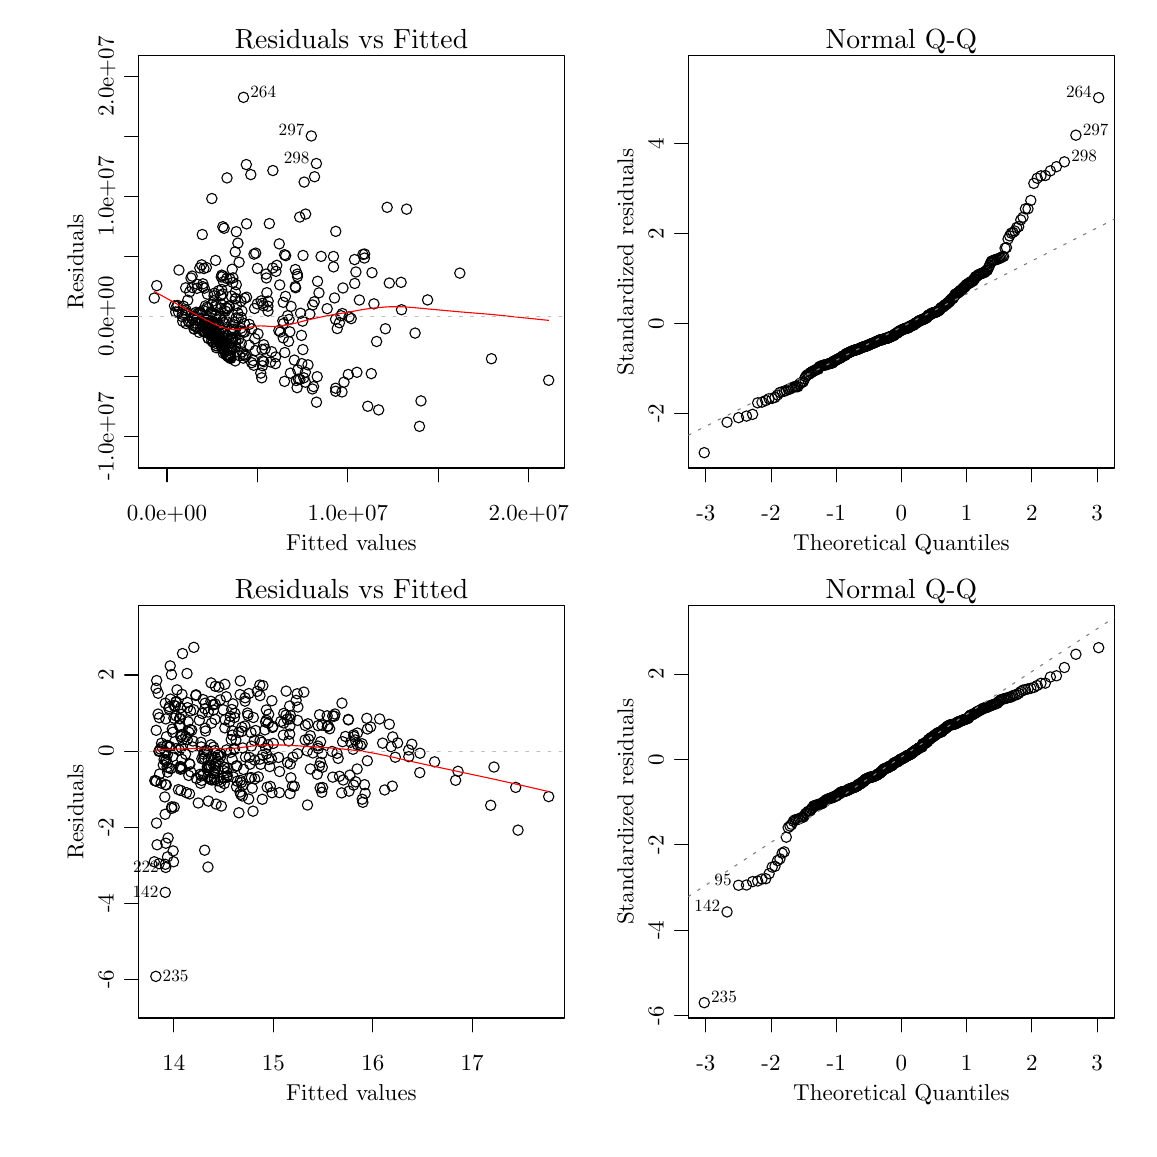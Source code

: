 % Created by tikzDevice version 0.5.3 on 2011-01-28 19:55:36
\begin{tikzpicture}[x=1pt,y=1pt]
\draw[color=white,opacity=0] (0,0) rectangle (397.48,397.48);
\begin{scope}
\path[clip] (  0.00,  0.00) rectangle (397.48,397.48);
\definecolor[named]{drawColor}{rgb}{0.75,0.90,0.18}
\definecolor[named]{drawColor}{rgb}{0.00,0.00,0.00}

\draw[color=drawColor,line cap=round,line join=round,fill opacity=0.00,] ( 50.14,238.58) -- (180.87,238.58);

\draw[color=drawColor,line cap=round,line join=round,fill opacity=0.00,] ( 50.14,238.58) -- ( 50.14,233.60);

\draw[color=drawColor,line cap=round,line join=round,fill opacity=0.00,] ( 82.82,238.58) -- ( 82.82,233.60);

\draw[color=drawColor,line cap=round,line join=round,fill opacity=0.00,] (115.50,238.58) -- (115.50,233.60);

\draw[color=drawColor,line cap=round,line join=round,fill opacity=0.00,] (148.19,238.58) -- (148.19,233.60);

\draw[color=drawColor,line cap=round,line join=round,fill opacity=0.00,] (180.87,238.58) -- (180.87,233.60);

\node[color=drawColor,anchor=base,inner sep=0pt, outer sep=0pt, scale=  0.83] at ( 50.14,219.66) {0.0e+00%
};

\node[color=drawColor,anchor=base,inner sep=0pt, outer sep=0pt, scale=  0.83] at (115.50,219.66) {1.0e+07%
};

\node[color=drawColor,anchor=base,inner sep=0pt, outer sep=0pt, scale=  0.83] at (180.87,219.66) {2.0e+07%
};

\draw[color=drawColor,line cap=round,line join=round,fill opacity=0.00,] ( 39.84,249.98) -- ( 39.84,380.07);

\draw[color=drawColor,line cap=round,line join=round,fill opacity=0.00,] ( 39.84,249.98) -- ( 34.86,249.98);

\draw[color=drawColor,line cap=round,line join=round,fill opacity=0.00,] ( 39.84,271.66) -- ( 34.86,271.66);

\draw[color=drawColor,line cap=round,line join=round,fill opacity=0.00,] ( 39.84,293.34) -- ( 34.86,293.34);

\draw[color=drawColor,line cap=round,line join=round,fill opacity=0.00,] ( 39.84,315.02) -- ( 34.86,315.02);

\draw[color=drawColor,line cap=round,line join=round,fill opacity=0.00,] ( 39.84,336.71) -- ( 34.86,336.71);

\draw[color=drawColor,line cap=round,line join=round,fill opacity=0.00,] ( 39.84,358.39) -- ( 34.86,358.39);

\draw[color=drawColor,line cap=round,line join=round,fill opacity=0.00,] ( 39.84,380.07) -- ( 34.86,380.07);

\node[rotate= 90.00,color=drawColor,anchor=base,inner sep=0pt, outer sep=0pt, scale=  0.83] at ( 30.88,249.98) {-1.0e+07%
};

\node[rotate= 90.00,color=drawColor,anchor=base,inner sep=0pt, outer sep=0pt, scale=  0.83] at ( 30.88,293.34) {0.0e+00%
};

\node[rotate= 90.00,color=drawColor,anchor=base,inner sep=0pt, outer sep=0pt, scale=  0.83] at ( 30.88,336.71) {1.0e+07%
};

\node[rotate= 90.00,color=drawColor,anchor=base,inner sep=0pt, outer sep=0pt, scale=  0.83] at ( 30.88,380.07) {2.0e+07%
};

\draw[color=drawColor,line cap=round,line join=round,fill opacity=0.00,] ( 39.84,238.58) --
	(193.76,238.58) --
	(193.76,387.53) --
	( 39.84,387.53) --
	( 39.84,238.58);
\end{scope}
\begin{scope}
\path[clip] (  0.00,198.74) rectangle (198.74,397.48);
\definecolor[named]{drawColor}{rgb}{0.75,0.90,0.18}
\definecolor[named]{drawColor}{rgb}{0.00,0.00,0.00}

\node[color=drawColor,anchor=base,inner sep=0pt, outer sep=0pt, scale=  0.83] at (116.80,208.70) {Fitted values%
};

\node[rotate= 90.00,color=drawColor,anchor=base,inner sep=0pt, outer sep=0pt, scale=  0.83] at ( 19.92,313.05) {Residuals%
};
\end{scope}
\begin{scope}
\path[clip] ( 39.84,238.58) rectangle (193.76,387.53);
\definecolor[named]{drawColor}{rgb}{0.75,0.90,0.18}
\definecolor[named]{drawColor}{rgb}{0.00,0.00,0.00}

\draw[color=drawColor,line cap=round,line join=round,fill opacity=0.00,] ( 81.23,277.42) circle (  1.87);

\draw[color=drawColor,line cap=round,line join=round,fill opacity=0.00,] ( 70.76,285.61) circle (  1.87);

\draw[color=drawColor,line cap=round,line join=round,fill opacity=0.00,] (118.77,273.15) circle (  1.87);

\draw[color=drawColor,line cap=round,line join=round,fill opacity=0.00,] ( 70.48,291.05) circle (  1.87);

\draw[color=drawColor,line cap=round,line join=round,fill opacity=0.00,] ( 52.85,297.18) circle (  1.87);

\draw[color=drawColor,line cap=round,line join=round,fill opacity=0.00,] ( 99.71,341.88) circle (  1.87);

\draw[color=drawColor,line cap=round,line join=round,fill opacity=0.00,] ( 57.64,299.21) circle (  1.87);

\draw[color=drawColor,line cap=round,line join=round,fill opacity=0.00,] ( 72.54,297.13) circle (  1.87);

\draw[color=drawColor,line cap=round,line join=round,fill opacity=0.00,] ( 65.98,286.54) circle (  1.87);

\draw[color=drawColor,line cap=round,line join=round,fill opacity=0.00,] ( 72.48,278.75) circle (  1.87);

\draw[color=drawColor,line cap=round,line join=round,fill opacity=0.00,] ( 80.72,288.88) circle (  1.87);

\draw[color=drawColor,line cap=round,line join=round,fill opacity=0.00,] ( 73.92,287.60) circle (  1.87);

\draw[color=drawColor,line cap=round,line join=round,fill opacity=0.00,] ( 64.65,289.43) circle (  1.87);

\draw[color=drawColor,line cap=round,line join=round,fill opacity=0.00,] (121.49,314.43) circle (  1.87);

\draw[color=drawColor,line cap=round,line join=round,fill opacity=0.00,] ( 45.54,299.97) circle (  1.87);

\draw[color=drawColor,line cap=round,line join=round,fill opacity=0.00,] (100.24,330.32) circle (  1.87);

\draw[color=drawColor,line cap=round,line join=round,fill opacity=0.00,] ( 98.74,286.48) circle (  1.87);

\draw[color=drawColor,line cap=round,line join=round,fill opacity=0.00,] ( 67.82,293.76) circle (  1.87);

\draw[color=drawColor,line cap=round,line join=round,fill opacity=0.00,] ( 72.51,283.31) circle (  1.87);

\draw[color=drawColor,line cap=round,line join=round,fill opacity=0.00,] ( 66.77,286.86) circle (  1.87);

\draw[color=drawColor,line cap=round,line join=round,fill opacity=0.00,] ( 68.09,291.73) circle (  1.87);

\draw[color=drawColor,line cap=round,line join=round,fill opacity=0.00,] ( 76.86,289.06) circle (  1.87);

\draw[color=drawColor,line cap=round,line join=round,fill opacity=0.00,] ( 68.93,290.04) circle (  1.87);

\draw[color=drawColor,line cap=round,line join=round,fill opacity=0.00,] ( 67.27,301.72) circle (  1.87);

\draw[color=drawColor,line cap=round,line join=round,fill opacity=0.00,] ( 72.89,306.87) circle (  1.87);

\draw[color=drawColor,line cap=round,line join=round,fill opacity=0.00,] (123.97,272.67) circle (  1.87);

\draw[color=drawColor,line cap=round,line join=round,fill opacity=0.00,] ( 84.72,277.33) circle (  1.87);

\draw[color=drawColor,line cap=round,line join=round,fill opacity=0.00,] ( 74.79,277.27) circle (  1.87);

\draw[color=drawColor,line cap=round,line join=round,fill opacity=0.00,] ( 60.98,303.49) circle (  1.87);

\draw[color=drawColor,line cap=round,line join=round,fill opacity=0.00,] ( 86.69,298.86) circle (  1.87);

\draw[color=drawColor,line cap=round,line join=round,fill opacity=0.00,] ( 69.75,307.62) circle (  1.87);

\draw[color=drawColor,line cap=round,line join=round,fill opacity=0.00,] ( 78.43,279.42) circle (  1.87);

\draw[color=drawColor,line cap=round,line join=round,fill opacity=0.00,] ( 79.79,282.96) circle (  1.87);

\draw[color=drawColor,line cap=round,line join=round,fill opacity=0.00,] ( 94.08,284.31) circle (  1.87);

\draw[color=drawColor,line cap=round,line join=round,fill opacity=0.00,] ( 62.80,291.65) circle (  1.87);

\draw[color=drawColor,line cap=round,line join=round,fill opacity=0.00,] ( 73.39,300.68) circle (  1.87);

\draw[color=drawColor,line cap=round,line join=round,fill opacity=0.00,] ( 66.37,286.15) circle (  1.87);

\draw[color=drawColor,line cap=round,line join=round,fill opacity=0.00,] ( 84.98,297.19) circle (  1.87);

\draw[color=drawColor,line cap=round,line join=round,fill opacity=0.00,] ( 82.82,310.69) circle (  1.87);

\draw[color=drawColor,line cap=round,line join=round,fill opacity=0.00,] (113.73,303.62) circle (  1.87);

\draw[color=drawColor,line cap=round,line join=round,fill opacity=0.00,] ( 69.03,284.50) circle (  1.87);

\draw[color=drawColor,line cap=round,line join=round,fill opacity=0.00,] ( 77.22,295.28) circle (  1.87);

\draw[color=drawColor,line cap=round,line join=round,fill opacity=0.00,] ( 78.24,287.71) circle (  1.87);

\draw[color=drawColor,line cap=round,line join=round,fill opacity=0.00,] ( 64.76,288.12) circle (  1.87);

\draw[color=drawColor,line cap=round,line join=round,fill opacity=0.00,] (116.71,292.54) circle (  1.87);

\draw[color=drawColor,line cap=round,line join=round,fill opacity=0.00,] ( 74.60,291.28) circle (  1.87);

\draw[color=drawColor,line cap=round,line join=round,fill opacity=0.00,] ( 61.78,294.54) circle (  1.87);

\draw[color=drawColor,line cap=round,line join=round,fill opacity=0.00,] (139.79,287.31) circle (  1.87);

\draw[color=drawColor,line cap=round,line join=round,fill opacity=0.00,] (144.31,299.30) circle (  1.87);

\draw[color=drawColor,line cap=round,line join=round,fill opacity=0.00,] ( 72.71,279.28) circle (  1.87);

\draw[color=drawColor,line cap=round,line join=round,fill opacity=0.00,] ( 63.01,289.97) circle (  1.87);

\draw[color=drawColor,line cap=round,line join=round,fill opacity=0.00,] ( 71.83,343.39) circle (  1.87);

\draw[color=drawColor,line cap=round,line join=round,fill opacity=0.00,] ( 77.19,288.04) circle (  1.87);

\draw[color=drawColor,line cap=round,line join=round,fill opacity=0.00,] ( 70.22,291.80) circle (  1.87);

\draw[color=drawColor,line cap=round,line join=round,fill opacity=0.00,] ( 68.34,286.07) circle (  1.87);

\draw[color=drawColor,line cap=round,line join=round,fill opacity=0.00,] ( 59.92,288.83) circle (  1.87);

\draw[color=drawColor,line cap=round,line join=round,fill opacity=0.00,] (104.16,262.35) circle (  1.87);

\draw[color=drawColor,line cap=round,line join=round,fill opacity=0.00,] ( 70.11,284.90) circle (  1.87);

\draw[color=drawColor,line cap=round,line join=round,fill opacity=0.00,] ( 55.82,291.56) circle (  1.87);

\draw[color=drawColor,line cap=round,line join=round,fill opacity=0.00,] ( 72.00,296.18) circle (  1.87);

\draw[color=drawColor,line cap=round,line join=round,fill opacity=0.00,] ( 70.83,283.07) circle (  1.87);

\draw[color=drawColor,line cap=round,line join=round,fill opacity=0.00,] (129.70,332.76) circle (  1.87);

\draw[color=drawColor,line cap=round,line join=round,fill opacity=0.00,] ( 81.49,275.69) circle (  1.87);

\draw[color=drawColor,line cap=round,line join=round,fill opacity=0.00,] ( 75.77,319.83) circle (  1.87);

\draw[color=drawColor,line cap=round,line join=round,fill opacity=0.00,] ( 97.38,274.01) circle (  1.87);

\draw[color=drawColor,line cap=round,line join=round,fill opacity=0.00,] ( 80.75,276.61) circle (  1.87);

\draw[color=drawColor,line cap=round,line join=round,fill opacity=0.00,] ( 92.96,300.57) circle (  1.87);

\draw[color=drawColor,line cap=round,line join=round,fill opacity=0.00,] ( 74.80,316.66) circle (  1.87);

\draw[color=drawColor,line cap=round,line join=round,fill opacity=0.00,] ( 66.64,286.10) circle (  1.87);

\draw[color=drawColor,line cap=round,line join=round,fill opacity=0.00,] ( 54.30,294.96) circle (  1.87);

\draw[color=drawColor,line cap=round,line join=round,fill opacity=0.00,] ( 63.12,305.11) circle (  1.87);

\draw[color=drawColor,line cap=round,line join=round,fill opacity=0.00,] ( 58.51,293.45) circle (  1.87);

\draw[color=drawColor,line cap=round,line join=round,fill opacity=0.00,] (121.56,315.88) circle (  1.87);

\draw[color=drawColor,line cap=round,line join=round,fill opacity=0.00,] ( 84.65,275.51) circle (  1.87);

\draw[color=drawColor,line cap=round,line join=round,fill opacity=0.00,] ( 61.27,289.23) circle (  1.87);

\draw[color=drawColor,line cap=round,line join=round,fill opacity=0.00,] ( 66.34,335.93) circle (  1.87);

\draw[color=drawColor,line cap=round,line join=round,fill opacity=0.00,] ( 97.15,267.60) circle (  1.87);

\draw[color=drawColor,line cap=round,line join=round,fill opacity=0.00,] ( 56.10,297.04) circle (  1.87);

\draw[color=drawColor,line cap=round,line join=round,fill opacity=0.00,] ( 68.70,286.52) circle (  1.87);

\draw[color=drawColor,line cap=round,line join=round,fill opacity=0.00,] ( 63.29,289.74) circle (  1.87);

\draw[color=drawColor,line cap=round,line join=round,fill opacity=0.00,] ( 64.10,289.21) circle (  1.87);

\draw[color=drawColor,line cap=round,line join=round,fill opacity=0.00,] ( 55.71,294.13) circle (  1.87);

\draw[color=drawColor,line cap=round,line join=round,fill opacity=0.00,] ( 64.36,311.01) circle (  1.87);

\draw[color=drawColor,line cap=round,line join=round,fill opacity=0.00,] ( 79.86,290.46) circle (  1.87);

\draw[color=drawColor,line cap=round,line join=round,fill opacity=0.00,] ( 72.06,279.17) circle (  1.87);

\draw[color=drawColor,line cap=round,line join=round,fill opacity=0.00,] ( 67.67,296.89) circle (  1.87);

\draw[color=drawColor,line cap=round,line join=round,fill opacity=0.00,] (103.35,298.63) circle (  1.87);

\draw[color=drawColor,line cap=round,line join=round,fill opacity=0.00,] ( 60.01,288.78) circle (  1.87);

\draw[color=drawColor,line cap=round,line join=round,fill opacity=0.00,] ( 70.78,325.18) circle (  1.87);

\draw[color=drawColor,line cap=round,line join=round,fill opacity=0.00,] ( 85.59,281.57) circle (  1.87);

\draw[color=drawColor,line cap=round,line join=round,fill opacity=0.00,] ( 78.90,326.80) circle (  1.87);

\draw[color=drawColor,line cap=round,line join=round,fill opacity=0.00,] ( 65.31,291.90) circle (  1.87);

\draw[color=drawColor,line cap=round,line join=round,fill opacity=0.00,] (104.55,306.03) circle (  1.87);

\draw[color=drawColor,line cap=round,line join=round,fill opacity=0.00,] ( 64.02,297.14) circle (  1.87);

\draw[color=drawColor,line cap=round,line join=round,fill opacity=0.00,] ( 72.86,278.61) circle (  1.87);

\draw[color=drawColor,line cap=round,line join=round,fill opacity=0.00,] ( 66.17,292.68) circle (  1.87);

\draw[color=drawColor,line cap=round,line join=round,fill opacity=0.00,] ( 63.90,291.49) circle (  1.87);

\draw[color=drawColor,line cap=round,line join=round,fill opacity=0.00,] ( 92.71,280.28) circle (  1.87);

\draw[color=drawColor,line cap=round,line join=round,fill opacity=0.00,] (105.06,301.86) circle (  1.87);

\draw[color=drawColor,line cap=round,line join=round,fill opacity=0.00,] ( 72.96,288.19) circle (  1.87);

\draw[color=drawColor,line cap=round,line join=round,fill opacity=0.00,] ( 70.95,283.38) circle (  1.87);

\draw[color=drawColor,line cap=round,line join=round,fill opacity=0.00,] ( 85.92,308.63) circle (  1.87);

\draw[color=drawColor,line cap=round,line join=round,fill opacity=0.00,] ( 71.91,286.45) circle (  1.87);

\draw[color=drawColor,line cap=round,line join=round,fill opacity=0.00,] ( 63.48,310.65) circle (  1.87);

\draw[color=drawColor,line cap=round,line join=round,fill opacity=0.00,] ( 66.51,297.66) circle (  1.87);

\draw[color=drawColor,line cap=round,line join=round,fill opacity=0.00,] ( 66.98,286.49) circle (  1.87);

\draw[color=drawColor,line cap=round,line join=round,fill opacity=0.00,] ( 69.58,288.40) circle (  1.87);

\draw[color=drawColor,line cap=round,line join=round,fill opacity=0.00,] ( 60.71,292.00) circle (  1.87);

\draw[color=drawColor,line cap=round,line join=round,fill opacity=0.00,] ( 82.75,297.87) circle (  1.87);

\draw[color=drawColor,line cap=round,line join=round,fill opacity=0.00,] (136.73,332.10) circle (  1.87);

\draw[color=drawColor,line cap=round,line join=round,fill opacity=0.00,] ( 89.52,309.63) circle (  1.87);

\draw[color=drawColor,line cap=round,line join=round,fill opacity=0.00,] (141.38,253.61) circle (  1.87);

\draw[color=drawColor,line cap=round,line join=round,fill opacity=0.00,] ( 60.32,290.94) circle (  1.87);

\draw[color=drawColor,line cap=round,line join=round,fill opacity=0.00,] ( 96.52,310.28) circle (  1.87);

\draw[color=drawColor,line cap=round,line join=round,fill opacity=0.00,] ( 73.24,285.39) circle (  1.87);

\draw[color=drawColor,line cap=round,line join=round,fill opacity=0.00,] ( 63.25,295.48) circle (  1.87);

\draw[color=drawColor,line cap=round,line join=round,fill opacity=0.00,] ( 70.31,301.47) circle (  1.87);

\draw[color=drawColor,line cap=round,line join=round,fill opacity=0.00,] (122.69,260.87) circle (  1.87);

\draw[color=drawColor,line cap=round,line join=round,fill opacity=0.00,] ( 66.26,287.33) circle (  1.87);

\draw[color=drawColor,line cap=round,line join=round,fill opacity=0.00,] ( 81.78,296.20) circle (  1.87);

\draw[color=drawColor,line cap=round,line join=round,fill opacity=0.00,] ( 65.68,288.08) circle (  1.87);

\draw[color=drawColor,line cap=round,line join=round,fill opacity=0.00,] ( 63.81,288.04) circle (  1.87);

\draw[color=drawColor,line cap=round,line join=round,fill opacity=0.00,] ( 67.84,292.44) circle (  1.87);

\draw[color=drawColor,line cap=round,line join=round,fill opacity=0.00,] ( 69.56,300.84) circle (  1.87);

\draw[color=drawColor,line cap=round,line join=round,fill opacity=0.00,] ( 69.44,293.41) circle (  1.87);

\draw[color=drawColor,line cap=round,line join=round,fill opacity=0.00,] ( 76.19,312.92) circle (  1.87);

\draw[color=drawColor,line cap=round,line join=round,fill opacity=0.00,] ( 70.55,305.85) circle (  1.87);

\draw[color=drawColor,line cap=round,line join=round,fill opacity=0.00,] ( 83.04,287.02) circle (  1.87);

\draw[color=drawColor,line cap=round,line join=round,fill opacity=0.00,] (102.67,267.12) circle (  1.87);

\draw[color=drawColor,line cap=round,line join=round,fill opacity=0.00,] ( 67.92,282.72) circle (  1.87);

\draw[color=drawColor,line cap=round,line join=round,fill opacity=0.00,] (111.08,266.31) circle (  1.87);

\draw[color=drawColor,line cap=round,line join=round,fill opacity=0.00,] ( 74.83,302.11) circle (  1.87);

\draw[color=drawColor,line cap=round,line join=round,fill opacity=0.00,] (111.13,324.07) circle (  1.87);

\draw[color=drawColor,line cap=round,line join=round,fill opacity=0.00,] (111.08,267.40) circle (  1.87);

\draw[color=drawColor,line cap=round,line join=round,fill opacity=0.00,] (117.92,313.88) circle (  1.87);

\draw[color=drawColor,line cap=round,line join=round,fill opacity=0.00,] (104.42,271.56) circle (  1.87);

\draw[color=drawColor,line cap=round,line join=round,fill opacity=0.00,] ( 70.45,280.10) circle (  1.87);

\draw[color=drawColor,line cap=round,line join=round,fill opacity=0.00,] ( 66.89,289.90) circle (  1.87);

\draw[color=drawColor,line cap=round,line join=round,fill opacity=0.00,] ( 64.77,301.36) circle (  1.87);

\draw[color=drawColor,line cap=round,line join=round,fill opacity=0.00,] ( 77.71,279.56) circle (  1.87);

\draw[color=drawColor,line cap=round,line join=round,fill opacity=0.00,] ( 70.27,284.45) circle (  1.87);

\draw[color=drawColor,line cap=round,line join=round,fill opacity=0.00,] ( 72.15,278.86) circle (  1.87);

\draw[color=drawColor,line cap=round,line join=round,fill opacity=0.00,] ( 97.24,308.61) circle (  1.87);

\draw[color=drawColor,line cap=round,line join=round,fill opacity=0.00,] ( 81.58,315.85) circle (  1.87);

\draw[color=drawColor,line cap=round,line join=round,fill opacity=0.00,] ( 89.37,278.69) circle (  1.87);

\draw[color=drawColor,line cap=round,line join=round,fill opacity=0.00,] ( 62.00,310.86) circle (  1.87);

\draw[color=drawColor,line cap=round,line join=round,fill opacity=0.00,] ( 62.14,288.96) circle (  1.87);

\draw[color=drawColor,line cap=round,line join=round,fill opacity=0.00,] (113.49,294.38) circle (  1.87);

\draw[color=drawColor,line cap=round,line join=round,fill opacity=0.00,] ( 65.26,287.65) circle (  1.87);

\draw[color=drawColor,line cap=round,line join=round,fill opacity=0.00,] ( 65.01,285.46) circle (  1.87);

\draw[color=drawColor,line cap=round,line join=round,fill opacity=0.00,] ( 73.63,281.97) circle (  1.87);

\draw[color=drawColor,line cap=round,line join=round,fill opacity=0.00,] ( 98.85,276.28) circle (  1.87);

\draw[color=drawColor,line cap=round,line join=round,fill opacity=0.00,] ( 78.13,290.74) circle (  1.87);

\draw[color=drawColor,line cap=round,line join=round,fill opacity=0.00,] ( 70.74,281.66) circle (  1.87);

\draw[color=drawColor,line cap=round,line join=round,fill opacity=0.00,] ( 62.35,292.61) circle (  1.87);

\draw[color=drawColor,line cap=round,line join=round,fill opacity=0.00,] ( 60.53,289.64) circle (  1.87);

\draw[color=drawColor,line cap=round,line join=round,fill opacity=0.00,] ( 69.78,284.02) circle (  1.87);

\draw[color=drawColor,line cap=round,line join=round,fill opacity=0.00,] ( 93.03,315.30) circle (  1.87);

\draw[color=drawColor,line cap=round,line join=round,fill opacity=0.00,] ( 75.01,284.90) circle (  1.87);

\draw[color=drawColor,line cap=round,line join=round,fill opacity=0.00,] ( 76.92,292.94) circle (  1.87);

\draw[color=drawColor,line cap=round,line join=round,fill opacity=0.00,] (115.94,293.17) circle (  1.87);

\draw[color=drawColor,line cap=round,line join=round,fill opacity=0.00,] (111.66,288.95) circle (  1.87);

\draw[color=drawColor,line cap=round,line join=round,fill opacity=0.00,] ( 99.13,291.63) circle (  1.87);

\draw[color=drawColor,line cap=round,line join=round,fill opacity=0.00,] ( 61.09,304.94) circle (  1.87);

\draw[color=drawColor,line cap=round,line join=round,fill opacity=0.00,] ( 62.42,294.38) circle (  1.87);

\draw[color=drawColor,line cap=round,line join=round,fill opacity=0.00,] ( 76.02,285.12) circle (  1.87);

\draw[color=drawColor,line cap=round,line join=round,fill opacity=0.00,] ( 78.90,300.28) circle (  1.87);

\draw[color=drawColor,line cap=round,line join=round,fill opacity=0.00,] ( 69.32,284.45) circle (  1.87);

\draw[color=drawColor,line cap=round,line join=round,fill opacity=0.00,] ( 60.67,294.84) circle (  1.87);

\draw[color=drawColor,line cap=round,line join=round,fill opacity=0.00,] ( 85.10,276.98) circle (  1.87);

\draw[color=drawColor,line cap=round,line join=round,fill opacity=0.00,] ( 73.68,283.92) circle (  1.87);

\draw[color=drawColor,line cap=round,line join=round,fill opacity=0.00,] (113.01,293.61) circle (  1.87);

\draw[color=drawColor,line cap=round,line join=round,fill opacity=0.00,] ( 92.61,269.86) circle (  1.87);

\draw[color=drawColor,line cap=round,line join=round,fill opacity=0.00,] (100.15,273.17) circle (  1.87);

\draw[color=drawColor,line cap=round,line join=round,fill opacity=0.00,] ( 73.62,288.53) circle (  1.87);

\draw[color=drawColor,line cap=round,line join=round,fill opacity=0.00,] ( 96.62,303.70) circle (  1.87);

\draw[color=drawColor,line cap=round,line join=round,fill opacity=0.00,] ( 54.07,297.30) circle (  1.87);

\draw[color=drawColor,line cap=round,line join=round,fill opacity=0.00,] ( 62.13,294.85) circle (  1.87);

\draw[color=drawColor,line cap=round,line join=round,fill opacity=0.00,] (114.10,269.59) circle (  1.87);

\draw[color=drawColor,line cap=round,line join=round,fill opacity=0.00,] ( 71.54,291.55) circle (  1.87);

\draw[color=drawColor,line cap=round,line join=round,fill opacity=0.00,] (167.38,278.05) circle (  1.87);

\draw[color=drawColor,line cap=round,line join=round,fill opacity=0.00,] ( 75.19,323.95) circle (  1.87);

\draw[color=drawColor,line cap=round,line join=round,fill opacity=0.00,] ( 65.89,288.56) circle (  1.87);

\draw[color=drawColor,line cap=round,line join=round,fill opacity=0.00,] ( 71.01,280.63) circle (  1.87);

\draw[color=drawColor,line cap=round,line join=round,fill opacity=0.00,] ( 77.75,287.60) circle (  1.87);

\draw[color=drawColor,line cap=round,line join=round,fill opacity=0.00,] ( 66.71,284.05) circle (  1.87);

\draw[color=drawColor,line cap=round,line join=round,fill opacity=0.00,] ( 70.31,285.62) circle (  1.87);

\draw[color=drawColor,line cap=round,line join=round,fill opacity=0.00,] ( 70.16,281.48) circle (  1.87);

\draw[color=drawColor,line cap=round,line join=round,fill opacity=0.00,] ( 67.89,297.59) circle (  1.87);

\draw[color=drawColor,line cap=round,line join=round,fill opacity=0.00,] ( 68.01,286.18) circle (  1.87);

\draw[color=drawColor,line cap=round,line join=round,fill opacity=0.00,] (124.92,297.88) circle (  1.87);

\draw[color=drawColor,line cap=round,line join=round,fill opacity=0.00,] ( 77.27,280.50) circle (  1.87);

\draw[color=drawColor,line cap=round,line join=round,fill opacity=0.00,] ( 98.18,270.58) circle (  1.87);

\draw[color=drawColor,line cap=round,line join=round,fill opacity=0.00,] ( 78.58,278.94) circle (  1.87);

\draw[color=drawColor,line cap=round,line join=round,fill opacity=0.00,] ( 65.37,287.79) circle (  1.87);

\draw[color=drawColor,line cap=round,line join=round,fill opacity=0.00,] ( 90.55,288.21) circle (  1.87);

\draw[color=drawColor,line cap=round,line join=round,fill opacity=0.00,] ( 60.44,289.70) circle (  1.87);

\draw[color=drawColor,line cap=round,line join=round,fill opacity=0.00,] ( 98.41,294.49) circle (  1.87);

\draw[color=drawColor,line cap=round,line join=round,fill opacity=0.00,] (188.06,270.27) circle (  1.87);

\draw[color=drawColor,line cap=round,line join=round,fill opacity=0.00,] ( 71.75,307.05) circle (  1.87);

\draw[color=drawColor,line cap=round,line join=round,fill opacity=0.00,] ( 92.63,315.64) circle (  1.87);

\draw[color=drawColor,line cap=round,line join=round,fill opacity=0.00,] ( 59.87,290.08) circle (  1.87);

\draw[color=drawColor,line cap=round,line join=round,fill opacity=0.00,] (119.66,299.26) circle (  1.87);

\draw[color=drawColor,line cap=round,line join=round,fill opacity=0.00,] ( 67.95,282.03) circle (  1.87);

\draw[color=drawColor,line cap=round,line join=round,fill opacity=0.00,] (110.30,315.01) circle (  1.87);

\draw[color=drawColor,line cap=round,line join=round,fill opacity=0.00,] ( 70.34,307.98) circle (  1.87);

\draw[color=drawColor,line cap=round,line join=round,fill opacity=0.00,] (100.15,269.57) circle (  1.87);

\draw[color=drawColor,line cap=round,line join=round,fill opacity=0.00,] ( 67.87,283.56) circle (  1.87);

\draw[color=drawColor,line cap=round,line join=round,fill opacity=0.00,] ( 85.09,283.10) circle (  1.87);

\draw[color=drawColor,line cap=round,line join=round,fill opacity=0.00,] ( 69.63,296.31) circle (  1.87);

\draw[color=drawColor,line cap=round,line join=round,fill opacity=0.00,] ( 67.09,290.34) circle (  1.87);

\draw[color=drawColor,line cap=round,line join=round,fill opacity=0.00,] ( 57.06,295.66) circle (  1.87);

\draw[color=drawColor,line cap=round,line join=round,fill opacity=0.00,] (124.22,309.14) circle (  1.87);

\draw[color=drawColor,line cap=round,line join=round,fill opacity=0.00,] ( 84.46,281.41) circle (  1.87);

\draw[color=drawColor,line cap=round,line join=round,fill opacity=0.00,] ( 72.51,278.72) circle (  1.87);

\draw[color=drawColor,line cap=round,line join=round,fill opacity=0.00,] ( 67.14,300.80) circle (  1.87);

\draw[color=drawColor,line cap=round,line join=round,fill opacity=0.00,] ( 63.81,291.30) circle (  1.87);

\draw[color=drawColor,line cap=round,line join=round,fill opacity=0.00,] ( 71.79,281.36) circle (  1.87);

\draw[color=drawColor,line cap=round,line join=round,fill opacity=0.00,] (108.02,296.14) circle (  1.87);

\draw[color=drawColor,line cap=round,line join=round,fill opacity=0.00,] ( 62.65,311.98) circle (  1.87);

\draw[color=drawColor,line cap=round,line join=round,fill opacity=0.00,] (101.77,294.21) circle (  1.87);

\draw[color=drawColor,line cap=round,line join=round,fill opacity=0.00,] ( 80.43,344.59) circle (  1.87);

\draw[color=drawColor,line cap=round,line join=round,fill opacity=0.00,] ( 69.89,303.07) circle (  1.87);

\draw[color=drawColor,line cap=round,line join=round,fill opacity=0.00,] ( 59.35,292.49) circle (  1.87);

\draw[color=drawColor,line cap=round,line join=round,fill opacity=0.00,] ( 74.84,299.75) circle (  1.87);

\draw[color=drawColor,line cap=round,line join=round,fill opacity=0.00,] ( 73.10,278.12) circle (  1.87);

\draw[color=drawColor,line cap=round,line join=round,fill opacity=0.00,] ( 81.90,285.28) circle (  1.87);

\draw[color=drawColor,line cap=round,line join=round,fill opacity=0.00,] ( 72.87,280.25) circle (  1.87);

\draw[color=drawColor,line cap=round,line join=round,fill opacity=0.00,] ( 67.40,288.13) circle (  1.87);

\draw[color=drawColor,line cap=round,line join=round,fill opacity=0.00,] ( 74.96,282.35) circle (  1.87);

\draw[color=drawColor,line cap=round,line join=round,fill opacity=0.00,] (141.92,262.81) circle (  1.87);

\draw[color=drawColor,line cap=round,line join=round,fill opacity=0.00,] ( 88.41,346.05) circle (  1.87);

\draw[color=drawColor,line cap=round,line join=round,fill opacity=0.00,] (103.11,267.98) circle (  1.87);

\draw[color=drawColor,line cap=round,line join=round,fill opacity=0.00,] ( 73.70,285.28) circle (  1.87);

\draw[color=drawColor,line cap=round,line join=round,fill opacity=0.00,] ( 96.16,277.56) circle (  1.87);

\draw[color=drawColor,line cap=round,line join=round,fill opacity=0.00,] ( 82.09,280.97) circle (  1.87);

\draw[color=drawColor,line cap=round,line join=round,fill opacity=0.00,] ( 69.01,285.97) circle (  1.87);

\draw[color=drawColor,line cap=round,line join=round,fill opacity=0.00,] ( 69.15,285.02) circle (  1.87);

\draw[color=drawColor,line cap=round,line join=round,fill opacity=0.00,] ( 75.19,304.80) circle (  1.87);

\draw[color=drawColor,line cap=round,line join=round,fill opacity=0.00,] ( 67.85,286.74) circle (  1.87);

\draw[color=drawColor,line cap=round,line join=round,fill opacity=0.00,] ( 73.26,278.38) circle (  1.87);

\draw[color=drawColor,line cap=round,line join=round,fill opacity=0.00,] ( 98.09,329.24) circle (  1.87);

\draw[color=drawColor,line cap=round,line join=round,fill opacity=0.00,] ( 82.21,316.21) circle (  1.87);

\draw[color=drawColor,line cap=round,line join=round,fill opacity=0.00,] ( 71.41,279.53) circle (  1.87);

\draw[color=drawColor,line cap=round,line join=round,fill opacity=0.00,] ( 75.89,292.65) circle (  1.87);

\draw[color=drawColor,line cap=round,line join=round,fill opacity=0.00,] ( 66.30,284.60) circle (  1.87);

\draw[color=drawColor,line cap=round,line join=round,fill opacity=0.00,] ( 68.83,302.62) circle (  1.87);

\draw[color=drawColor,line cap=round,line join=round,fill opacity=0.00,] ( 68.85,286.65) circle (  1.87);

\draw[color=drawColor,line cap=round,line join=round,fill opacity=0.00,] ( 92.14,285.59) circle (  1.87);

\draw[color=drawColor,line cap=round,line join=round,fill opacity=0.00,] ( 63.45,288.09) circle (  1.87);

\draw[color=drawColor,line cap=round,line join=round,fill opacity=0.00,] ( 58.02,291.31) circle (  1.87);

\draw[color=drawColor,line cap=round,line join=round,fill opacity=0.00,] ( 69.06,287.28) circle (  1.87);

\draw[color=drawColor,line cap=round,line join=round,fill opacity=0.00,] ( 77.79,372.50) circle (  1.87);

\draw[color=drawColor,line cap=round,line join=round,fill opacity=0.00,] ( 68.48,284.75) circle (  1.87);

\draw[color=drawColor,line cap=round,line join=round,fill opacity=0.00,] ( 69.57,284.03) circle (  1.87);

\draw[color=drawColor,line cap=round,line join=round,fill opacity=0.00,] ( 72.75,281.16) circle (  1.87);

\draw[color=drawColor,line cap=round,line join=round,fill opacity=0.00,] ( 75.12,292.81) circle (  1.87);

\draw[color=drawColor,line cap=round,line join=round,fill opacity=0.00,] ( 73.71,310.40) circle (  1.87);

\draw[color=drawColor,line cap=round,line join=round,fill opacity=0.00,] ( 93.75,293.60) circle (  1.87);

\draw[color=drawColor,line cap=round,line join=round,fill opacity=0.00,] ( 90.70,319.55) circle (  1.87);

\draw[color=drawColor,line cap=round,line join=round,fill opacity=0.00,] ( 88.36,310.83) circle (  1.87);

\draw[color=drawColor,line cap=round,line join=round,fill opacity=0.00,] ( 94.97,296.96) circle (  1.87);

\draw[color=drawColor,line cap=round,line join=round,fill opacity=0.00,] ( 69.96,282.18) circle (  1.87);

\draw[color=drawColor,line cap=round,line join=round,fill opacity=0.00,] ( 73.91,305.61) circle (  1.87);

\draw[color=drawColor,line cap=round,line join=round,fill opacity=0.00,] ( 70.75,292.68) circle (  1.87);

\draw[color=drawColor,line cap=round,line join=round,fill opacity=0.00,] ( 70.16,285.73) circle (  1.87);

\draw[color=drawColor,line cap=round,line join=round,fill opacity=0.00,] ( 65.06,287.15) circle (  1.87);

\draw[color=drawColor,line cap=round,line join=round,fill opacity=0.00,] ( 76.43,279.10) circle (  1.87);

\draw[color=drawColor,line cap=round,line join=round,fill opacity=0.00,] ( 67.56,286.64) circle (  1.87);

\draw[color=drawColor,line cap=round,line join=round,fill opacity=0.00,] (129.07,288.88) circle (  1.87);

\draw[color=drawColor,line cap=round,line join=round,fill opacity=0.00,] ( 65.20,296.36) circle (  1.87);

\draw[color=drawColor,line cap=round,line join=round,fill opacity=0.00,] (117.98,305.25) circle (  1.87);

\draw[color=drawColor,line cap=round,line join=round,fill opacity=0.00,] ( 92.15,298.43) circle (  1.87);

\draw[color=drawColor,line cap=round,line join=round,fill opacity=0.00,] ( 61.31,294.56) circle (  1.87);

\draw[color=drawColor,line cap=round,line join=round,fill opacity=0.00,] ( 99.59,271.14) circle (  1.87);

\draw[color=drawColor,line cap=round,line join=round,fill opacity=0.00,] ( 57.97,291.61) circle (  1.87);

\draw[color=drawColor,line cap=round,line join=round,fill opacity=0.00,] (155.96,308.98) circle (  1.87);

\draw[color=drawColor,line cap=round,line join=round,fill opacity=0.00,] ( 69.43,284.25) circle (  1.87);

\draw[color=drawColor,line cap=round,line join=round,fill opacity=0.00,] ( 76.86,298.86) circle (  1.87);

\draw[color=drawColor,line cap=round,line join=round,fill opacity=0.00,] (118.41,309.40) circle (  1.87);

\draw[color=drawColor,line cap=round,line join=round,fill opacity=0.00,] ( 97.29,307.76) circle (  1.87);

\draw[color=drawColor,line cap=round,line join=round,fill opacity=0.00,] (102.74,297.47) circle (  1.87);

\draw[color=drawColor,line cap=round,line join=round,fill opacity=0.00,] ( 64.44,289.52) circle (  1.87);

\draw[color=drawColor,line cap=round,line join=round,fill opacity=0.00,] (102.30,358.55) circle (  1.87);

\draw[color=drawColor,line cap=round,line join=round,fill opacity=0.00,] (104.13,348.59) circle (  1.87);

\draw[color=drawColor,line cap=round,line join=round,fill opacity=0.00,] ( 71.59,296.45) circle (  1.87);

\draw[color=drawColor,line cap=round,line join=round,fill opacity=0.00,] ( 59.23,307.91) circle (  1.87);

\draw[color=drawColor,line cap=round,line join=round,fill opacity=0.00,] ( 62.28,293.91) circle (  1.87);

\draw[color=drawColor,line cap=round,line join=round,fill opacity=0.00,] ( 74.37,288.73) circle (  1.87);

\draw[color=drawColor,line cap=round,line join=round,fill opacity=0.00,] ( 99.30,315.36) circle (  1.87);

\draw[color=drawColor,line cap=round,line join=round,fill opacity=0.00,] (105.83,315.03) circle (  1.87);

\draw[color=drawColor,line cap=round,line join=round,fill opacity=0.00,] ( 59.78,293.45) circle (  1.87);

\draw[color=drawColor,line cap=round,line join=round,fill opacity=0.00,] ( 64.37,290.61) circle (  1.87);

\draw[color=drawColor,line cap=round,line join=round,fill opacity=0.00,] ( 65.13,285.38) circle (  1.87);

\draw[color=drawColor,line cap=round,line join=round,fill opacity=0.00,] ( 99.25,281.36) circle (  1.87);

\draw[color=drawColor,line cap=round,line join=round,fill opacity=0.00,] ( 78.22,299.87) circle (  1.87);

\draw[color=drawColor,line cap=round,line join=round,fill opacity=0.00,] ( 68.23,285.18) circle (  1.87);

\draw[color=drawColor,line cap=round,line join=round,fill opacity=0.00,] (103.46,343.81) circle (  1.87);

\draw[color=drawColor,line cap=round,line join=round,fill opacity=0.00,] ( 74.98,299.81) circle (  1.87);

\draw[color=drawColor,line cap=round,line join=round,fill opacity=0.00,] ( 91.98,291.74) circle (  1.87);

\draw[color=drawColor,line cap=round,line join=round,fill opacity=0.00,] ( 73.04,281.86) circle (  1.87);

\draw[color=drawColor,line cap=round,line join=round,fill opacity=0.00,] ( 53.29,294.96) circle (  1.87);

\draw[color=drawColor,line cap=round,line join=round,fill opacity=0.00,] ( 66.87,284.22) circle (  1.87);

\draw[color=drawColor,line cap=round,line join=round,fill opacity=0.00,] ( 56.88,294.29) circle (  1.87);

\draw[color=drawColor,line cap=round,line join=round,fill opacity=0.00,] ( 89.82,311.79) circle (  1.87);

\draw[color=drawColor,line cap=round,line join=round,fill opacity=0.00,] ( 73.96,307.27) circle (  1.87);

\draw[color=drawColor,line cap=round,line join=round,fill opacity=0.00,] ( 64.99,288.15) circle (  1.87);

\draw[color=drawColor,line cap=round,line join=round,fill opacity=0.00,] ( 69.93,308.25) circle (  1.87);

\draw[color=drawColor,line cap=round,line join=round,fill opacity=0.00,] ( 76.99,283.50) circle (  1.87);

\draw[color=drawColor,line cap=round,line join=round,fill opacity=0.00,] ( 71.89,279.34) circle (  1.87);

\draw[color=drawColor,line cap=round,line join=round,fill opacity=0.00,] (120.94,315.75) circle (  1.87);

\draw[color=drawColor,line cap=round,line join=round,fill opacity=0.00,] ( 68.06,287.12) circle (  1.87);

\draw[color=drawColor,line cap=round,line join=round,fill opacity=0.00,] ( 78.81,348.21) circle (  1.87);

\draw[color=drawColor,line cap=round,line join=round,fill opacity=0.00,] ( 87.96,280.57) circle (  1.87);

\draw[color=drawColor,line cap=round,line join=round,fill opacity=0.00,] ( 67.86,282.79) circle (  1.87);

\draw[color=drawColor,line cap=round,line join=round,fill opacity=0.00,] (110.32,311.24) circle (  1.87);

\draw[color=drawColor,line cap=round,line join=round,fill opacity=0.00,] ( 86.07,307.23) circle (  1.87);

\draw[color=drawColor,line cap=round,line join=round,fill opacity=0.00,] ( 84.17,298.95) circle (  1.87);

\draw[color=drawColor,line cap=round,line join=round,fill opacity=0.00,] ( 69.66,297.74) circle (  1.87);

\draw[color=drawColor,line cap=round,line join=round,fill opacity=0.00,] ( 64.98,291.70) circle (  1.87);

\draw[color=drawColor,line cap=round,line join=round,fill opacity=0.00,] ( 94.74,272.83) circle (  1.87);

\draw[color=drawColor,line cap=round,line join=round,fill opacity=0.00,] (115.65,272.36) circle (  1.87);

\draw[color=drawColor,line cap=round,line join=round,fill opacity=0.00,] (126.62,259.56) circle (  1.87);

\draw[color=drawColor,line cap=round,line join=round,fill opacity=0.00,] ( 87.59,276.88) circle (  1.87);

\draw[color=drawColor,line cap=round,line join=round,fill opacity=0.00,] ( 86.59,297.04) circle (  1.87);

\draw[color=drawColor,line cap=round,line join=round,fill opacity=0.00,] ( 56.89,303.67) circle (  1.87);

\draw[color=drawColor,line cap=round,line join=round,fill opacity=0.00,] (113.39,266.05) circle (  1.87);

\draw[color=drawColor,line cap=round,line join=round,fill opacity=0.00,] ( 65.95,294.82) circle (  1.87);

\draw[color=drawColor,line cap=round,line join=round,fill opacity=0.00,] ( 71.27,295.24) circle (  1.87);

\draw[color=drawColor,line cap=round,line join=round,fill opacity=0.00,] ( 70.32,325.75) circle (  1.87);

\draw[color=drawColor,line cap=round,line join=round,fill opacity=0.00,] ( 67.14,286.53) circle (  1.87);

\draw[color=drawColor,line cap=round,line join=round,fill opacity=0.00,] ( 67.03,287.61) circle (  1.87);

\draw[color=drawColor,line cap=round,line join=round,fill opacity=0.00,] ( 56.91,295.00) circle (  1.87);

\draw[color=drawColor,line cap=round,line join=round,fill opacity=0.00,] ( 57.07,294.41) circle (  1.87);

\draw[color=drawColor,line cap=round,line join=round,fill opacity=0.00,] (110.69,300.01) circle (  1.87);

\draw[color=drawColor,line cap=round,line join=round,fill opacity=0.00,] ( 94.53,287.78) circle (  1.87);

\draw[color=drawColor,line cap=round,line join=round,fill opacity=0.00,] ( 58.81,307.22) circle (  1.87);

\draw[color=drawColor,line cap=round,line join=round,fill opacity=0.00,] ( 75.06,284.00) circle (  1.87);

\draw[color=drawColor,line cap=round,line join=round,fill opacity=0.00,] ( 69.13,283.67) circle (  1.87);

\draw[color=drawColor,line cap=round,line join=round,fill opacity=0.00,] ( 67.03,298.98) circle (  1.87);

\draw[color=drawColor,line cap=round,line join=round,fill opacity=0.00,] ( 87.13,326.88) circle (  1.87);

\draw[color=drawColor,line cap=round,line join=round,fill opacity=0.00,] (130.47,305.40) circle (  1.87);

\draw[color=drawColor,line cap=round,line join=round,fill opacity=0.00,] ( 96.87,270.17) circle (  1.87);

\draw[color=drawColor,line cap=round,line join=round,fill opacity=0.00,] ( 61.80,287.59) circle (  1.87);

\draw[color=drawColor,line cap=round,line join=round,fill opacity=0.00,] ( 63.14,287.96) circle (  1.87);

\draw[color=drawColor,line cap=round,line join=round,fill opacity=0.00,] ( 53.67,296.96) circle (  1.87);

\draw[color=drawColor,line cap=round,line join=round,fill opacity=0.00,] ( 73.34,288.79) circle (  1.87);

\draw[color=drawColor,line cap=round,line join=round,fill opacity=0.00,] ( 96.48,304.12) circle (  1.87);

\draw[color=drawColor,line cap=round,line join=round,fill opacity=0.00,] ( 63.11,304.07) circle (  1.87);

\draw[color=drawColor,line cap=round,line join=round,fill opacity=0.00,] ( 67.70,313.58) circle (  1.87);

\draw[color=drawColor,line cap=round,line join=round,fill opacity=0.00,] ( 62.89,322.93) circle (  1.87);

\draw[color=drawColor,line cap=round,line join=round,fill opacity=0.00,] ( 59.22,303.80) circle (  1.87);

\draw[color=drawColor,line cap=round,line join=round,fill opacity=0.00,] ( 75.29,297.23) circle (  1.87);

\draw[color=drawColor,line cap=round,line join=round,fill opacity=0.00,] ( 97.61,270.68) circle (  1.87);

\draw[color=drawColor,line cap=round,line join=round,fill opacity=0.00,] ( 73.96,285.78) circle (  1.87);

\draw[color=drawColor,line cap=round,line join=round,fill opacity=0.00,] ( 84.02,272.85) circle (  1.87);

\draw[color=drawColor,line cap=round,line join=round,fill opacity=0.00,] ( 72.49,278.76) circle (  1.87);

\draw[color=drawColor,line cap=round,line join=round,fill opacity=0.00,] ( 71.62,283.74) circle (  1.87);

\draw[color=drawColor,line cap=round,line join=round,fill opacity=0.00,] ( 75.77,294.55) circle (  1.87);

\draw[color=drawColor,line cap=round,line join=round,fill opacity=0.00,] (112.44,291.04) circle (  1.87);

\draw[color=drawColor,line cap=round,line join=round,fill opacity=0.00,] ( 58.65,291.61) circle (  1.87);

\draw[color=drawColor,line cap=round,line join=round,fill opacity=0.00,] ( 86.65,295.27) circle (  1.87);

\draw[color=drawColor,line cap=round,line join=round,fill opacity=0.00,] ( 69.67,282.86) circle (  1.87);

\draw[color=drawColor,line cap=round,line join=round,fill opacity=0.00,] ( 84.63,298.06) circle (  1.87);

\draw[color=drawColor,line cap=round,line join=round,fill opacity=0.00,] ( 94.26,292.26) circle (  1.87);

\draw[color=drawColor,line cap=round,line join=round,fill opacity=0.00,] ( 54.46,310.09) circle (  1.87);

\draw[color=drawColor,line cap=round,line join=round,fill opacity=0.00,] (134.74,305.65) circle (  1.87);

\draw[color=drawColor,line cap=round,line join=round,fill opacity=0.00,] ( 77.70,278.25) circle (  1.87);

\draw[color=drawColor,line cap=round,line join=round,fill opacity=0.00,] ( 66.75,287.98) circle (  1.87);

\draw[color=drawColor,line cap=round,line join=round,fill opacity=0.00,] (125.89,284.28) circle (  1.87);

\draw[color=drawColor,line cap=round,line join=round,fill opacity=0.00,] ( 92.26,290.78) circle (  1.87);

\draw[color=drawColor,line cap=round,line join=round,fill opacity=0.00,] ( 63.64,303.55) circle (  1.87);

\draw[color=drawColor,line cap=round,line join=round,fill opacity=0.00,] ( 74.25,290.36) circle (  1.87);

\draw[color=drawColor,line cap=round,line join=round,fill opacity=0.00,] ( 73.48,282.20) circle (  1.87);

\draw[color=drawColor,line cap=round,line join=round,fill opacity=0.00,] ( 69.44,292.68) circle (  1.87);

\draw[color=drawColor,line cap=round,line join=round,fill opacity=0.00,] ( 70.60,283.54) circle (  1.87);

\draw[color=drawColor,line cap=round,line join=round,fill opacity=0.00,] ( 68.91,284.08) circle (  1.87);

\draw[color=drawColor,line cap=round,line join=round,fill opacity=0.00,] (101.09,275.83) circle (  1.87);

\draw[color=drawColor,line cap=round,line join=round,fill opacity=0.00,] (111.05,292.29) circle (  1.87);

\draw[color=drawColor,line cap=round,line join=round,fill opacity=0.00,] ( 72.71,296.81) circle (  1.87);

\draw[color=drawColor,line cap=round,line join=round,fill opacity=0.00,] ( 57.00,290.77) circle (  1.87);

\draw[color=drawColor,line cap=round,line join=round,fill opacity=0.00,] ( 69.43,285.04) circle (  1.87);

\draw[color=drawColor,line cap=round,line join=round,fill opacity=0.00,] ( 64.69,296.70) circle (  1.87);

\draw[color=drawColor,line cap=round,line join=round,fill opacity=0.00,] ( 58.35,302.20) circle (  1.87);

\draw[color=drawColor,line cap=round,line join=round,fill opacity=0.00,] ( 72.15,279.40) circle (  1.87);

\draw[color=drawColor,line cap=round,line join=round,fill opacity=0.00,] (134.88,295.76) circle (  1.87);

\draw[color=drawColor,line cap=round,line join=round,fill opacity=0.00,] ( 67.58,287.43) circle (  1.87);

\draw[color=drawColor,line cap=round,line join=round,fill opacity=0.00,] ( 67.81,284.81) circle (  1.87);

\draw[color=drawColor,line cap=round,line join=round,fill opacity=0.00,] ( 91.12,287.72) circle (  1.87);

\draw[color=drawColor,line cap=round,line join=round,fill opacity=0.00,] ( 90.89,304.72) circle (  1.87);

\draw[color=drawColor,line cap=round,line join=round,fill opacity=0.00,] ( 86.23,301.92) circle (  1.87);

\draw[color=drawColor,line cap=round,line join=round,fill opacity=0.00,] ( 84.38,271.15) circle (  1.87);

\draw[color=drawColor,line cap=round,line join=round,fill opacity=0.00,] ( 64.23,291.06) circle (  1.87);

\draw[color=drawColor,line cap=round,line join=round,fill opacity=0.00,] ( 63.50,288.18) circle (  1.87);

\draw[color=drawColor,line cap=round,line join=round,fill opacity=0.00,] ( 89.33,276.27) circle (  1.87);

\draw[color=drawColor,line cap=round,line join=round,fill opacity=0.00,] ( 74.05,285.29) circle (  1.87);

\draw[color=drawColor,line cap=round,line join=round,fill opacity=0.00,] ( 66.19,294.03) circle (  1.87);

\draw[color=drawColor,line cap=round,line join=round,fill opacity=0.00,] ( 46.44,304.47) circle (  1.87);

\draw[color=drawColor,line cap=round,line join=round,fill opacity=0.00,] ( 70.55,287.24) circle (  1.87);

\draw[color=drawColor,line cap=round,line join=round,fill opacity=0.00,] ( 55.66,293.25) circle (  1.87);

\draw[color=drawColor,line cap=round,line join=round,fill opacity=0.00,] ( 67.00,291.28) circle (  1.87);
\definecolor[named]{drawColor}{rgb}{1.00,0.00,0.00}

\draw[color=drawColor,line cap=round,line join=round,fill opacity=0.00,] ( 45.54,302.36) --
	( 46.44,301.87) --
	( 52.85,298.32) --
	( 53.29,298.07) --
	( 53.67,297.87) --
	( 54.07,297.64) --
	( 54.30,297.51) --
	( 54.46,297.42) --
	( 55.66,296.76) --
	( 55.71,296.73) --
	( 55.82,296.67) --
	( 56.10,296.51) --
	( 56.88,296.08) --
	( 56.89,296.07) --
	( 56.91,296.06) --
	( 57.00,296.02) --
	( 57.06,295.98) --
	( 57.07,295.97) --
	( 57.64,295.66) --
	( 57.97,295.48) --
	( 58.02,295.45) --
	( 58.35,295.26) --
	( 58.51,295.17) --
	( 58.65,295.10) --
	( 58.81,295.01) --
	( 59.22,294.78) --
	( 59.23,294.78) --
	( 59.35,294.71) --
	( 59.78,294.47) --
	( 59.87,294.42) --
	( 59.92,294.39) --
	( 60.01,294.35) --
	( 60.32,294.18) --
	( 60.44,294.11) --
	( 60.53,294.06) --
	( 60.67,293.99) --
	( 60.71,293.97) --
	( 60.98,293.81) --
	( 61.09,293.76) --
	( 61.27,293.66) --
	( 61.31,293.64) --
	( 61.78,293.38) --
	( 61.80,293.37) --
	( 62.00,293.27) --
	( 62.13,293.19) --
	( 62.14,293.19) --
	( 62.28,293.11) --
	( 62.35,293.08) --
	( 62.42,293.04) --
	( 62.65,292.92) --
	( 62.80,292.84) --
	( 62.89,292.79) --
	( 63.01,292.73) --
	( 63.11,292.68) --
	( 63.12,292.67) --
	( 63.14,292.66) --
	( 63.25,292.60) --
	( 63.29,292.58) --
	( 63.45,292.49) --
	( 63.48,292.48) --
	( 63.50,292.47) --
	( 63.64,292.40) --
	( 63.81,292.31) --
	( 63.81,292.30) --
	( 63.90,292.26) --
	( 64.02,292.20) --
	( 64.10,292.16) --
	( 64.23,292.09) --
	( 64.36,292.03) --
	( 64.37,292.02) --
	( 64.44,291.99) --
	( 64.65,291.88) --
	( 64.69,291.86) --
	( 64.76,291.82) --
	( 64.77,291.81) --
	( 64.98,291.71) --
	( 64.99,291.70) --
	( 65.01,291.69) --
	( 65.06,291.67) --
	( 65.13,291.63) --
	( 65.20,291.60) --
	( 65.26,291.57) --
	( 65.31,291.54) --
	( 65.37,291.51) --
	( 65.68,291.35) --
	( 65.89,291.25) --
	( 65.95,291.22) --
	( 65.98,291.20) --
	( 66.17,291.11) --
	( 66.19,291.10) --
	( 66.26,291.07) --
	( 66.30,291.04) --
	( 66.34,291.03) --
	( 66.37,291.01) --
	( 66.51,290.94) --
	( 66.64,290.88) --
	( 66.71,290.84) --
	( 66.75,290.82) --
	( 66.77,290.81) --
	( 66.87,290.76) --
	( 66.89,290.76) --
	( 66.98,290.71) --
	( 67.00,290.70) --
	( 67.03,290.69) --
	( 67.03,290.69) --
	( 67.09,290.66) --
	( 67.14,290.64) --
	( 67.14,290.63) --
	( 67.27,290.57) --
	( 67.40,290.51) --
	( 67.56,290.43) --
	( 67.58,290.42) --
	( 67.67,290.38) --
	( 67.70,290.36) --
	( 67.81,290.31) --
	( 67.82,290.31) --
	( 67.84,290.30) --
	( 67.85,290.29) --
	( 67.86,290.29) --
	( 67.87,290.28) --
	( 67.89,290.27) --
	( 67.92,290.26) --
	( 67.95,290.24) --
	( 68.01,290.22) --
	( 68.06,290.20) --
	( 68.09,290.19) --
	( 68.23,290.14) --
	( 68.34,290.10) --
	( 68.48,290.04) --
	( 68.70,289.96) --
	( 68.83,289.91) --
	( 68.85,289.90) --
	( 68.91,289.88) --
	( 68.93,289.87) --
	( 69.01,289.84) --
	( 69.03,289.83) --
	( 69.06,289.82) --
	( 69.13,289.80) --
	( 69.15,289.79) --
	( 69.32,289.72) --
	( 69.43,289.69) --
	( 69.43,289.68) --
	( 69.44,289.68) --
	( 69.44,289.68) --
	( 69.56,289.64) --
	( 69.57,289.63) --
	( 69.58,289.63) --
	( 69.63,289.61) --
	( 69.66,289.60) --
	( 69.67,289.60) --
	( 69.75,289.57) --
	( 69.78,289.56) --
	( 69.89,289.52) --
	( 69.93,289.50) --
	( 69.96,289.49) --
	( 70.11,289.44) --
	( 70.16,289.42) --
	( 70.16,289.42) --
	( 70.22,289.40) --
	( 70.27,289.38) --
	( 70.31,289.37) --
	( 70.31,289.37) --
	( 70.32,289.36) --
	( 70.34,289.35) --
	( 70.45,289.32) --
	( 70.48,289.31) --
	( 70.55,289.28) --
	( 70.55,289.28) --
	( 70.60,289.26) --
	( 70.74,289.21) --
	( 70.75,289.21) --
	( 70.76,289.21) --
	( 70.78,289.20) --
	( 70.83,289.19) --
	( 70.95,289.16) --
	( 71.01,289.15) --
	( 71.27,289.09) --
	( 71.41,289.06) --
	( 71.54,289.03) --
	( 71.59,289.02) --
	( 71.62,289.01) --
	( 71.75,288.98) --
	( 71.79,288.98) --
	( 71.83,288.97) --
	( 71.89,288.95) --
	( 71.91,288.95) --
	( 72.00,288.93) --
	( 72.06,288.91) --
	( 72.15,288.89) --
	( 72.15,288.89) --
	( 72.48,288.84) --
	( 72.49,288.84) --
	( 72.51,288.84) --
	( 72.51,288.84) --
	( 72.54,288.84) --
	( 72.71,288.81) --
	( 72.71,288.81) --
	( 72.75,288.81) --
	( 72.86,288.79) --
	( 72.87,288.79) --
	( 72.89,288.79) --
	( 72.96,288.77) --
	( 73.04,288.76) --
	( 73.10,288.75) --
	( 73.24,288.73) --
	( 73.26,288.73) --
	( 73.34,288.72) --
	( 73.39,288.71) --
	( 73.48,288.70) --
	( 73.62,288.69) --
	( 73.63,288.69) --
	( 73.68,288.69) --
	( 73.70,288.69) --
	( 73.71,288.69) --
	( 73.91,288.68) --
	( 73.92,288.68) --
	( 73.96,288.68) --
	( 73.96,288.68) --
	( 74.05,288.68) --
	( 74.25,288.67) --
	( 74.37,288.67) --
	( 74.60,288.66) --
	( 74.79,288.66) --
	( 74.80,288.66) --
	( 74.83,288.65) --
	( 74.84,288.65) --
	( 74.96,288.66) --
	( 74.98,288.66) --
	( 75.01,288.66) --
	( 75.06,288.67) --
	( 75.12,288.67) --
	( 75.19,288.67) --
	( 75.19,288.67) --
	( 75.29,288.68) --
	( 75.77,288.71) --
	( 75.77,288.71) --
	( 75.89,288.72) --
	( 76.02,288.72) --
	( 76.19,288.73) --
	( 76.43,288.76) --
	( 76.86,288.81) --
	( 76.86,288.81) --
	( 76.92,288.81) --
	( 76.99,288.82) --
	( 77.19,288.85) --
	( 77.22,288.85) --
	( 77.27,288.85) --
	( 77.70,288.93) --
	( 77.71,288.93) --
	( 77.75,288.94) --
	( 77.79,288.95) --
	( 78.13,289.01) --
	( 78.22,289.03) --
	( 78.24,289.03) --
	( 78.43,289.06) --
	( 78.58,289.09) --
	( 78.81,289.14) --
	( 78.90,289.16) --
	( 78.90,289.16) --
	( 79.79,289.36) --
	( 79.86,289.37) --
	( 80.43,289.48) --
	( 80.72,289.54) --
	( 80.75,289.54) --
	( 81.23,289.63) --
	( 81.49,289.68) --
	( 81.58,289.69) --
	( 81.78,289.72) --
	( 81.90,289.74) --
	( 82.09,289.77) --
	( 82.21,289.79) --
	( 82.75,289.85) --
	( 82.82,289.86) --
	( 83.04,289.89) --
	( 84.02,289.90) --
	( 84.17,289.90) --
	( 84.38,289.90) --
	( 84.46,289.90) --
	( 84.63,289.89) --
	( 84.65,289.89) --
	( 84.72,289.89) --
	( 84.98,289.89) --
	( 85.09,289.88) --
	( 85.10,289.88) --
	( 85.59,289.87) --
	( 85.92,289.84) --
	( 86.07,289.82) --
	( 86.23,289.81) --
	( 86.59,289.78) --
	( 86.65,289.77) --
	( 86.69,289.77) --
	( 87.13,289.75) --
	( 87.59,289.72) --
	( 87.96,289.71) --
	( 88.36,289.72) --
	( 88.41,289.72) --
	( 89.33,289.74) --
	( 89.37,289.74) --
	( 89.52,289.75) --
	( 89.82,289.78) --
	( 90.55,289.85) --
	( 90.70,289.86) --
	( 90.89,289.89) --
	( 91.12,289.93) --
	( 91.98,290.06) --
	( 92.14,290.08) --
	( 92.15,290.08) --
	( 92.26,290.10) --
	( 92.61,290.15) --
	( 92.63,290.16) --
	( 92.71,290.17) --
	( 92.96,290.21) --
	( 93.03,290.22) --
	( 93.75,290.34) --
	( 94.08,290.39) --
	( 94.26,290.42) --
	( 94.53,290.47) --
	( 94.74,290.51) --
	( 94.97,290.55) --
	( 96.16,290.80) --
	( 96.48,290.89) --
	( 96.52,290.89) --
	( 96.62,290.92) --
	( 96.87,290.98) --
	( 97.15,291.05) --
	( 97.24,291.08) --
	( 97.29,291.09) --
	( 97.38,291.11) --
	( 97.61,291.17) --
	( 98.09,291.30) --
	( 98.18,291.33) --
	( 98.41,291.39) --
	( 98.74,291.48) --
	( 98.85,291.51) --
	( 99.13,291.58) --
	( 99.25,291.61) --
	( 99.30,291.62) --
	( 99.59,291.69) --
	( 99.71,291.73) --
	(100.15,291.84) --
	(100.15,291.84) --
	(100.24,291.86) --
	(101.09,292.07) --
	(101.77,292.23) --
	(102.30,292.35) --
	(102.67,292.43) --
	(102.74,292.45) --
	(103.11,292.53) --
	(103.35,292.59) --
	(103.46,292.61) --
	(104.13,292.76) --
	(104.16,292.77) --
	(104.42,292.83) --
	(104.55,292.86) --
	(105.06,292.97) --
	(105.83,293.13) --
	(108.02,293.58) --
	(110.30,293.99) --
	(110.32,293.99) --
	(110.69,294.06) --
	(111.05,294.12) --
	(111.08,294.12) --
	(111.08,294.12) --
	(111.13,294.13) --
	(111.66,294.22) --
	(112.44,294.35) --
	(113.01,294.44) --
	(113.39,294.50) --
	(113.49,294.52) --
	(113.73,294.56) --
	(114.10,294.62) --
	(115.65,294.88) --
	(115.94,294.93) --
	(116.71,295.06) --
	(117.92,295.28) --
	(117.98,295.30) --
	(118.41,295.38) --
	(118.77,295.44) --
	(119.66,295.61) --
	(120.94,295.83) --
	(121.49,295.91) --
	(121.56,295.92) --
	(122.69,296.09) --
	(123.97,296.25) --
	(124.22,296.28) --
	(124.92,296.36) --
	(125.89,296.45) --
	(126.62,296.52) --
	(129.07,296.74) --
	(129.70,296.78) --
	(130.47,296.83) --
	(134.74,296.85) --
	(134.88,296.84) --
	(136.73,296.74) --
	(139.79,296.49) --
	(141.38,296.34) --
	(141.92,296.28) --
	(144.31,296.05) --
	(155.96,294.99) --
	(167.38,294.06) --
	(188.06,291.91);
\end{scope}
\begin{scope}
\path[clip] (  0.00,  0.00) rectangle (397.48,397.48);
\definecolor[named]{drawColor}{rgb}{0.75,0.90,0.18}
\definecolor[named]{drawColor}{rgb}{0.00,0.00,0.00}

\node[color=drawColor,anchor=base,inner sep=0pt, outer sep=0pt, scale=  1.00] at (116.80,390.02) {Residuals vs Fitted%
};
\end{scope}
\begin{scope}
\path[clip] (  0.00,198.74) rectangle (198.74,397.48);
\definecolor[named]{drawColor}{rgb}{0.75,0.90,0.18}
\definecolor[named]{drawColor}{rgb}{0.00,0.00,0.00}

\node[color=drawColor,anchor=base west,inner sep=0pt, outer sep=0pt, scale=  0.62] at ( 80.28,372.50) {264%
};

\node[color=drawColor,anchor=base east,inner sep=0pt, outer sep=0pt, scale=  0.62] at ( 99.81,358.55) {297%
};

\node[color=drawColor,anchor=base east,inner sep=0pt, outer sep=0pt, scale=  0.62] at (101.64,348.59) {298%
};
\end{scope}
\begin{scope}
\path[clip] ( 39.84,238.58) rectangle (193.76,387.53);
\definecolor[named]{drawColor}{rgb}{0.75,0.90,0.18}
\definecolor[named]{drawColor}{rgb}{0.75,0.75,0.75}

\draw[color=drawColor,dash pattern=on 1pt off 3pt ,line cap=round,line join=round,fill opacity=0.00,] ( 39.84,293.34) -- (193.76,293.34);
\end{scope}
\begin{scope}
\path[clip] (238.58,238.58) rectangle (392.51,387.53);
\definecolor[named]{drawColor}{rgb}{0.75,0.90,0.18}
\end{scope}
\begin{scope}
\path[clip] (238.58,238.58) rectangle (392.51,387.53);
\definecolor[named]{drawColor}{rgb}{0.75,0.90,0.18}
\definecolor[named]{drawColor}{rgb}{0.00,0.00,0.00}

\draw[color=drawColor,line cap=round,line join=round,fill opacity=0.00,] (285.14,274.25) circle (  1.87);

\draw[color=drawColor,line cap=round,line join=round,fill opacity=0.00,] (303.39,282.86) circle (  1.87);

\draw[color=drawColor,line cap=round,line join=round,fill opacity=0.00,] (279.60,269.43) circle (  1.87);

\draw[color=drawColor,line cap=round,line join=round,fill opacity=0.00,] (315.69,288.47) circle (  1.87);

\draw[color=drawColor,line cap=round,line join=round,fill opacity=0.00,] (327.70,294.79) circle (  1.87);

\draw[color=drawColor,line cap=round,line join=round,fill opacity=0.00,] (363.37,341.41) circle (  1.87);

\draw[color=drawColor,line cap=round,line join=round,fill opacity=0.00,] (330.66,296.91) circle (  1.87);

\draw[color=drawColor,line cap=round,line join=round,fill opacity=0.00,] (327.36,294.73) circle (  1.87);

\draw[color=drawColor,line cap=round,line join=round,fill opacity=0.00,] (305.53,283.79) circle (  1.87);

\draw[color=drawColor,line cap=round,line join=round,fill opacity=0.00,] (287.67,275.76) circle (  1.87);

\draw[color=drawColor,line cap=round,line join=round,fill opacity=0.00,] (312.14,286.17) circle (  1.87);

\draw[color=drawColor,line cap=round,line join=round,fill opacity=0.00,] (308.05,284.92) circle (  1.87);

\draw[color=drawColor,line cap=round,line join=round,fill opacity=0.00,] (313.03,286.76) circle (  1.87);

\draw[color=drawColor,line cap=round,line join=round,fill opacity=0.00,] (348.10,313.32) circle (  1.87);

\draw[color=drawColor,line cap=round,line join=round,fill opacity=0.00,] (331.76,297.76) circle (  1.87);

\draw[color=drawColor,line cap=round,line join=round,fill opacity=0.00,] (359.46,329.19) circle (  1.87);

\draw[color=drawColor,line cap=round,line join=round,fill opacity=0.00,] (304.88,283.56) circle (  1.87);

\draw[color=drawColor,line cap=round,line join=round,fill opacity=0.00,] (321.35,291.26) circle (  1.87);

\draw[color=drawColor,line cap=round,line join=round,fill opacity=0.00,] (296.80,280.38) circle (  1.87);

\draw[color=drawColor,line cap=round,line join=round,fill opacity=0.00,] (306.33,284.17) circle (  1.87);

\draw[color=drawColor,line cap=round,line join=round,fill opacity=0.00,] (317.90,289.16) circle (  1.87);

\draw[color=drawColor,line cap=round,line join=round,fill opacity=0.00,] (312.59,286.41) circle (  1.87);

\draw[color=drawColor,line cap=round,line join=round,fill opacity=0.00,] (314.07,287.43) circle (  1.87);

\draw[color=drawColor,line cap=round,line join=round,fill opacity=0.00,] (333.49,299.46) circle (  1.87);

\draw[color=drawColor,line cap=round,line join=round,fill opacity=0.00,] (339.14,304.76) circle (  1.87);

\draw[color=drawColor,line cap=round,line join=round,fill opacity=0.00,] (278.63,268.86) circle (  1.87);

\draw[color=drawColor,line cap=round,line join=round,fill opacity=0.00,] (285.48,274.27) circle (  1.87);

\draw[color=drawColor,line cap=round,line join=round,fill opacity=0.00,] (284.80,274.24) circle (  1.87);

\draw[color=drawColor,line cap=round,line join=round,fill opacity=0.00,] (334.90,301.30) circle (  1.87);

\draw[color=drawColor,line cap=round,line join=round,fill opacity=0.00,] (330.12,296.57) circle (  1.87);

\draw[color=drawColor,line cap=round,line join=round,fill opacity=0.00,] (340.39,305.54) circle (  1.87);

\draw[color=drawColor,line cap=round,line join=round,fill opacity=0.00,] (290.44,276.49) circle (  1.87);

\draw[color=drawColor,line cap=round,line join=round,fill opacity=0.00,] (295.98,280.00) circle (  1.87);

\draw[color=drawColor,line cap=round,line join=round,fill opacity=0.00,] (299.70,281.43) circle (  1.87);

\draw[color=drawColor,line cap=round,line join=round,fill opacity=0.00,] (317.46,289.09) circle (  1.87);

\draw[color=drawColor,line cap=round,line join=round,fill opacity=0.00,] (332.52,298.42) circle (  1.87);

\draw[color=drawColor,line cap=round,line join=round,fill opacity=0.00,] (304.55,283.42) circle (  1.87);

\draw[color=drawColor,line cap=round,line join=round,fill opacity=0.00,] (327.87,294.83) circle (  1.87);

\draw[color=drawColor,line cap=round,line join=round,fill opacity=0.00,] (344.32,308.79) circle (  1.87);

\draw[color=drawColor,line cap=round,line join=round,fill opacity=0.00,] (336.16,302.03) circle (  1.87);

\draw[color=drawColor,line cap=round,line join=round,fill opacity=0.00,] (300.06,281.61) circle (  1.87);

\draw[color=drawColor,line cap=round,line join=round,fill opacity=0.00,] (324.44,292.83) circle (  1.87);

\draw[color=drawColor,line cap=round,line join=round,fill opacity=0.00,] (308.21,284.92) circle (  1.87);

\draw[color=drawColor,line cap=round,line join=round,fill opacity=0.00,] (310.04,285.43) circle (  1.87);

\draw[color=drawColor,line cap=round,line join=round,fill opacity=0.00,] (319.09,290.00) circle (  1.87);

\draw[color=drawColor,line cap=round,line join=round,fill opacity=0.00,] (316.13,288.70) circle (  1.87);

\draw[color=drawColor,line cap=round,line join=round,fill opacity=0.00,] (322.88,292.07) circle (  1.87);

\draw[color=drawColor,line cap=round,line join=round,fill opacity=0.00,] (306.65,284.35) circle (  1.87);

\draw[color=drawColor,line cap=round,line join=round,fill opacity=0.00,] (331.02,297.17) circle (  1.87);

\draw[color=drawColor,line cap=round,line join=round,fill opacity=0.00,] (289.38,276.30) circle (  1.87);

\draw[color=drawColor,line cap=round,line join=round,fill opacity=0.00,] (313.92,287.33) circle (  1.87);

\draw[color=drawColor,line cap=round,line join=round,fill opacity=0.00,] (364.59,343.28) circle (  1.87);

\draw[color=drawColor,line cap=round,line join=round,fill opacity=0.00,] (309.28,285.24) circle (  1.87);

\draw[color=drawColor,line cap=round,line join=round,fill opacity=0.00,] (318.05,289.24) circle (  1.87);

\draw[color=drawColor,line cap=round,line join=round,fill opacity=0.00,] (304.22,283.34) circle (  1.87);

\draw[color=drawColor,line cap=round,line join=round,fill opacity=0.00,] (312.00,286.16) circle (  1.87);

\draw[color=drawColor,line cap=round,line join=round,fill opacity=0.00,] (259.53,257.32) circle (  1.87);

\draw[color=drawColor,line cap=round,line join=round,fill opacity=0.00,] (301.32,282.13) circle (  1.87);

\draw[color=drawColor,line cap=round,line join=round,fill opacity=0.00,] (316.72,288.98) circle (  1.87);

\draw[color=drawColor,line cap=round,line join=round,fill opacity=0.00,] (325.24,293.78) circle (  1.87);

\draw[color=drawColor,line cap=round,line join=round,fill opacity=0.00,] (296.40,280.21) circle (  1.87);

\draw[color=drawColor,line cap=round,line join=round,fill opacity=0.00,] (361.26,332.23) circle (  1.87);

\draw[color=drawColor,line cap=round,line join=round,fill opacity=0.00,] (282.20,272.47) circle (  1.87);

\draw[color=drawColor,line cap=round,line join=round,fill opacity=0.00,] (353.50,318.21) circle (  1.87);

\draw[color=drawColor,line cap=round,line join=round,fill opacity=0.00,] (280.52,270.81) circle (  1.87);

\draw[color=drawColor,line cap=round,line join=round,fill opacity=0.00,] (283.36,273.50) circle (  1.87);

\draw[color=drawColor,line cap=round,line join=round,fill opacity=0.00,] (332.33,298.41) circle (  1.87);

\draw[color=drawColor,line cap=round,line join=round,fill opacity=0.00,] (351.97,314.96) circle (  1.87);

\draw[color=drawColor,line cap=round,line join=round,fill opacity=0.00,] (304.39,283.34) circle (  1.87);

\draw[color=drawColor,line cap=round,line join=round,fill opacity=0.00,] (323.97,292.50) circle (  1.87);

\draw[color=drawColor,line cap=round,line join=round,fill opacity=0.00,] (337.49,302.95) circle (  1.87);

\draw[color=drawColor,line cap=round,line join=round,fill opacity=0.00,] (320.89,290.95) circle (  1.87);

\draw[color=drawColor,line cap=round,line join=round,fill opacity=0.00,] (351.02,314.44) circle (  1.87);

\draw[color=drawColor,line cap=round,line join=round,fill opacity=0.00,] (281.80,272.36) circle (  1.87);

\draw[color=drawColor,line cap=round,line join=round,fill opacity=0.00,] (312.74,286.55) circle (  1.87);

\draw[color=drawColor,line cap=round,line join=round,fill opacity=0.00,] (362.27,335.25) circle (  1.87);

\draw[color=drawColor,line cap=round,line join=round,fill opacity=0.00,] (269.83,264.08) circle (  1.87);

\draw[color=drawColor,line cap=round,line join=round,fill opacity=0.00,] (327.20,294.66) circle (  1.87);

\draw[color=drawColor,line cap=round,line join=round,fill opacity=0.00,] (305.04,283.60) circle (  1.87);

\draw[color=drawColor,line cap=round,line join=round,fill opacity=0.00,] (313.63,287.13) circle (  1.87);

\draw[color=drawColor,line cap=round,line join=round,fill opacity=0.00,] (312.89,286.57) circle (  1.87);

\draw[color=drawColor,line cap=round,line join=round,fill opacity=0.00,] (321.80,291.65) circle (  1.87);

\draw[color=drawColor,line cap=round,line join=round,fill opacity=0.00,] (345.61,309.23) circle (  1.87);

\draw[color=drawColor,line cap=round,line join=round,fill opacity=0.00,] (314.66,287.84) circle (  1.87);

\draw[color=drawColor,line cap=round,line join=round,fill opacity=0.00,] (289.10,276.21) circle (  1.87);

\draw[color=drawColor,line cap=round,line join=round,fill opacity=0.00,] (326.54,294.48) circle (  1.87);

\draw[color=drawColor,line cap=round,line join=round,fill opacity=0.00,] (329.77,296.38) circle (  1.87);

\draw[color=drawColor,line cap=round,line join=round,fill opacity=0.00,] (311.70,286.12) circle (  1.87);

\draw[color=drawColor,line cap=round,line join=round,fill opacity=0.00,] (355.84,323.70) circle (  1.87);

\draw[color=drawColor,line cap=round,line join=round,fill opacity=0.00,] (292.67,278.00) circle (  1.87);

\draw[color=drawColor,line cap=round,line join=round,fill opacity=0.00,] (357.17,325.43) circle (  1.87);

\draw[color=drawColor,line cap=round,line join=round,fill opacity=0.00,] (318.20,289.35) circle (  1.87);

\draw[color=drawColor,line cap=round,line join=round,fill opacity=0.00,] (338.66,304.20) circle (  1.87);

\draw[color=drawColor,line cap=round,line join=round,fill opacity=0.00,] (327.53,294.77) circle (  1.87);

\draw[color=drawColor,line cap=round,line join=round,fill opacity=0.00,] (287.07,275.62) circle (  1.87);

\draw[color=drawColor,line cap=round,line join=round,fill opacity=0.00,] (319.84,290.15) circle (  1.87);

\draw[color=drawColor,line cap=round,line join=round,fill opacity=0.00,] (316.58,288.92) circle (  1.87);

\draw[color=drawColor,line cap=round,line join=round,fill opacity=0.00,] (290.96,277.15) circle (  1.87);

\draw[color=drawColor,line cap=round,line join=round,fill opacity=0.00,] (333.68,299.68) circle (  1.87);

\draw[color=drawColor,line cap=round,line join=round,fill opacity=0.00,] (310.35,285.48) circle (  1.87);

\draw[color=drawColor,line cap=round,line join=round,fill opacity=0.00,] (297.00,280.55) circle (  1.87);

\draw[color=drawColor,line cap=round,line join=round,fill opacity=0.00,] (341.98,306.86) circle (  1.87);

\draw[color=drawColor,line cap=round,line join=round,fill opacity=0.00,] (305.21,283.71) circle (  1.87);

\draw[color=drawColor,line cap=round,line join=round,fill opacity=0.00,] (344.02,308.64) circle (  1.87);

\draw[color=drawColor,line cap=round,line join=round,fill opacity=0.00,] (328.72,295.27) circle (  1.87);

\draw[color=drawColor,line cap=round,line join=round,fill opacity=0.00,] (305.37,283.76) circle (  1.87);

\draw[color=drawColor,line cap=round,line join=round,fill opacity=0.00,] (310.95,285.72) circle (  1.87);

\draw[color=drawColor,line cap=round,line join=round,fill opacity=0.00,] (318.35,289.43) circle (  1.87);

\draw[color=drawColor,line cap=round,line join=round,fill opacity=0.00,] (329.07,295.56) circle (  1.87);

\draw[color=drawColor,line cap=round,line join=round,fill opacity=0.00,] (360.33,332.21) circle (  1.87);

\draw[color=drawColor,line cap=round,line join=round,fill opacity=0.00,] (342.54,307.68) circle (  1.87);

\draw[color=drawColor,line cap=round,line join=round,fill opacity=0.00,] (244.28,244.10) circle (  1.87);

\draw[color=drawColor,line cap=round,line join=round,fill opacity=0.00,] (315.40,288.33) circle (  1.87);

\draw[color=drawColor,line cap=round,line join=round,fill opacity=0.00,] (345.28,309.12) circle (  1.87);

\draw[color=drawColor,line cap=round,line join=round,fill opacity=0.00,] (302.71,282.61) circle (  1.87);

\draw[color=drawColor,line cap=round,line join=round,fill opacity=0.00,] (324.76,293.06) circle (  1.87);

\draw[color=drawColor,line cap=round,line join=round,fill opacity=0.00,] (333.29,299.20) circle (  1.87);

\draw[color=drawColor,line cap=round,line join=round,fill opacity=0.00,] (256.67,256.75) circle (  1.87);

\draw[color=drawColor,line cap=round,line join=round,fill opacity=0.00,] (307.43,284.60) circle (  1.87);

\draw[color=drawColor,line cap=round,line join=round,fill opacity=0.00,] (325.40,293.83) circle (  1.87);

\draw[color=drawColor,line cap=round,line join=round,fill opacity=0.00,] (309.74,285.38) circle (  1.87);

\draw[color=drawColor,line cap=round,line join=round,fill opacity=0.00,] (309.59,285.36) circle (  1.87);

\draw[color=drawColor,line cap=round,line join=round,fill opacity=0.00,] (318.79,289.91) circle (  1.87);

\draw[color=drawColor,line cap=round,line join=round,fill opacity=0.00,] (332.90,298.66) circle (  1.87);

\draw[color=drawColor,line cap=round,line join=round,fill opacity=0.00,] (320.59,290.91) circle (  1.87);

\draw[color=drawColor,line cap=round,line join=round,fill opacity=0.00,] (346.99,310.99) circle (  1.87);

\draw[color=drawColor,line cap=round,line join=round,fill opacity=0.00,] (338.18,303.73) circle (  1.87);

\draw[color=drawColor,line cap=round,line join=round,fill opacity=0.00,] (306.49,284.30) circle (  1.87);

\draw[color=drawColor,line cap=round,line join=round,fill opacity=0.00,] (266.50,262.95) circle (  1.87);

\draw[color=drawColor,line cap=round,line join=round,fill opacity=0.00,] (295.56,279.88) circle (  1.87);

\draw[color=drawColor,line cap=round,line join=round,fill opacity=0.00,] (265.14,262.37) circle (  1.87);

\draw[color=drawColor,line cap=round,line join=round,fill opacity=0.00,] (334.08,299.86) circle (  1.87);

\draw[color=drawColor,line cap=round,line join=round,fill opacity=0.00,] (355.22,323.42) circle (  1.87);

\draw[color=drawColor,line cap=round,line join=round,fill opacity=0.00,] (268.82,263.72) circle (  1.87);

\draw[color=drawColor,line cap=round,line join=round,fill opacity=0.00,] (347.72,312.62) circle (  1.87);

\draw[color=drawColor,line cap=round,line join=round,fill opacity=0.00,] (277.59,267.91) circle (  1.87);

\draw[color=drawColor,line cap=round,line join=round,fill opacity=0.00,] (291.21,277.18) circle (  1.87);

\draw[color=drawColor,line cap=round,line join=round,fill opacity=0.00,] (313.77,287.28) circle (  1.87);

\draw[color=drawColor,line cap=round,line join=round,fill opacity=0.00,] (333.10,299.09) circle (  1.87);

\draw[color=drawColor,line cap=round,line join=round,fill opacity=0.00,] (289.92,276.39) circle (  1.87);

\draw[color=drawColor,line cap=round,line join=round,fill opacity=0.00,] (300.25,281.66) circle (  1.87);

\draw[color=drawColor,line cap=round,line join=round,fill opacity=0.00,] (288.26,275.87) circle (  1.87);

\draw[color=drawColor,line cap=round,line join=round,fill opacity=0.00,] (341.71,306.85) circle (  1.87);

\draw[color=drawColor,line cap=round,line join=round,fill opacity=0.00,] (350.57,314.15) circle (  1.87);

\draw[color=drawColor,line cap=round,line join=round,fill opacity=0.00,] (286.76,275.53) circle (  1.87);

\draw[color=drawColor,line cap=round,line join=round,fill opacity=0.00,] (344.64,309.00) circle (  1.87);

\draw[color=drawColor,line cap=round,line join=round,fill opacity=0.00,] (312.44,286.29) circle (  1.87);

\draw[color=drawColor,line cap=round,line join=round,fill opacity=0.00,] (322.42,291.93) circle (  1.87);

\draw[color=drawColor,line cap=round,line join=round,fill opacity=0.00,] (308.67,284.97) circle (  1.87);

\draw[color=drawColor,line cap=round,line join=round,fill opacity=0.00,] (303.05,282.71) circle (  1.87);

\draw[color=drawColor,line cap=round,line join=round,fill opacity=0.00,] (294.49,279.07) circle (  1.87);

\draw[color=drawColor,line cap=round,line join=round,fill opacity=0.00,] (282.60,272.99) circle (  1.87);

\draw[color=drawColor,line cap=round,line join=round,fill opacity=0.00,] (315.10,288.14) circle (  1.87);

\draw[color=drawColor,line cap=round,line join=round,fill opacity=0.00,] (294.05,278.78) circle (  1.87);

\draw[color=drawColor,line cap=round,line join=round,fill opacity=0.00,] (319.24,290.07) circle (  1.87);

\draw[color=drawColor,line cap=round,line join=round,fill opacity=0.00,] (313.33,287.01) circle (  1.87);

\draw[color=drawColor,line cap=round,line join=round,fill opacity=0.00,] (298.76,281.22) circle (  1.87);

\draw[color=drawColor,line cap=round,line join=round,fill opacity=0.00,] (348.88,313.57) circle (  1.87);

\draw[color=drawColor,line cap=round,line join=round,fill opacity=0.00,] (301.14,282.12) circle (  1.87);

\draw[color=drawColor,line cap=round,line join=round,fill opacity=0.00,] (320.14,290.41) circle (  1.87);

\draw[color=drawColor,line cap=round,line join=round,fill opacity=0.00,] (320.29,290.65) circle (  1.87);

\draw[color=drawColor,line cap=round,line join=round,fill opacity=0.00,] (312.29,286.23) circle (  1.87);

\draw[color=drawColor,line cap=round,line join=round,fill opacity=0.00,] (317.31,289.04) circle (  1.87);

\draw[color=drawColor,line cap=round,line join=round,fill opacity=0.00,] (337.04,302.78) circle (  1.87);

\draw[color=drawColor,line cap=round,line join=round,fill opacity=0.00,] (322.26,291.91) circle (  1.87);

\draw[color=drawColor,line cap=round,line join=round,fill opacity=0.00,] (301.85,282.34) circle (  1.87);

\draw[color=drawColor,line cap=round,line join=round,fill opacity=0.00,] (332.14,297.99) circle (  1.87);

\draw[color=drawColor,line cap=round,line join=round,fill opacity=0.00,] (300.43,281.67) circle (  1.87);

\draw[color=drawColor,line cap=round,line join=round,fill opacity=0.00,] (323.50,292.38) circle (  1.87);

\draw[color=drawColor,line cap=round,line join=round,fill opacity=0.00,] (283.74,273.55) circle (  1.87);

\draw[color=drawColor,line cap=round,line join=round,fill opacity=0.00,] (298.38,281.04) circle (  1.87);

\draw[color=drawColor,line cap=round,line join=round,fill opacity=0.00,] (321.19,291.12) circle (  1.87);

\draw[color=drawColor,line cap=round,line join=round,fill opacity=0.00,] (273.20,266.31) circle (  1.87);

\draw[color=drawColor,line cap=round,line join=round,fill opacity=0.00,] (280.07,269.77) circle (  1.87);

\draw[color=drawColor,line cap=round,line join=round,fill opacity=0.00,] (311.25,285.88) circle (  1.87);

\draw[color=drawColor,line cap=round,line join=round,fill opacity=0.00,] (335.52,301.64) circle (  1.87);

\draw[color=drawColor,line cap=round,line join=round,fill opacity=0.00,] (328.21,294.98) circle (  1.87);

\draw[color=drawColor,line cap=round,line join=round,fill opacity=0.00,] (323.66,292.41) circle (  1.87);

\draw[color=drawColor,line cap=round,line join=round,fill opacity=0.00,] (271.62,265.86) circle (  1.87);

\draw[color=drawColor,line cap=round,line join=round,fill opacity=0.00,] (316.87,288.99) circle (  1.87);

\draw[color=drawColor,line cap=round,line join=round,fill opacity=0.00,] (280.96,271.61) circle (  1.87);

\draw[color=drawColor,line cap=round,line join=round,fill opacity=0.00,] (354.62,322.44) circle (  1.87);

\draw[color=drawColor,line cap=round,line join=round,fill opacity=0.00,] (311.10,285.88) circle (  1.87);

\draw[color=drawColor,line cap=round,line join=round,fill opacity=0.00,] (292.19,277.73) circle (  1.87);

\draw[color=drawColor,line cap=round,line join=round,fill opacity=0.00,] (307.90,284.91) circle (  1.87);

\draw[color=drawColor,line cap=round,line join=round,fill opacity=0.00,] (299.14,281.24) circle (  1.87);

\draw[color=drawColor,line cap=round,line join=round,fill opacity=0.00,] (303.56,282.88) circle (  1.87);

\draw[color=drawColor,line cap=round,line join=round,fill opacity=0.00,] (293.82,278.60) circle (  1.87);

\draw[color=drawColor,line cap=round,line join=round,fill opacity=0.00,] (328.55,295.21) circle (  1.87);

\draw[color=drawColor,line cap=round,line join=round,fill opacity=0.00,] (304.72,283.43) circle (  1.87);

\draw[color=drawColor,line cap=round,line join=round,fill opacity=0.00,] (329.24,295.66) circle (  1.87);

\draw[color=drawColor,line cap=round,line join=round,fill opacity=0.00,] (291.95,277.54) circle (  1.87);

\draw[color=drawColor,line cap=round,line join=round,fill opacity=0.00,] (274.60,266.97) circle (  1.87);

\draw[color=drawColor,line cap=round,line join=round,fill opacity=0.00,] (288.83,275.99) circle (  1.87);

\draw[color=drawColor,line cap=round,line join=round,fill opacity=0.00,] (309.13,285.11) circle (  1.87);

\draw[color=drawColor,line cap=round,line join=round,fill opacity=0.00,] (310.65,285.49) circle (  1.87);

\draw[color=drawColor,line cap=round,line join=round,fill opacity=0.00,] (313.48,287.08) circle (  1.87);

\draw[color=drawColor,line cap=round,line join=round,fill opacity=0.00,] (322.72,292.05) circle (  1.87);

\draw[color=drawColor,line cap=round,line join=round,fill opacity=0.00,] (270.76,264.96) circle (  1.87);

\draw[color=drawColor,line cap=round,line join=round,fill opacity=0.00,] (339.38,304.98) circle (  1.87);

\draw[color=drawColor,line cap=round,line join=round,fill opacity=0.00,] (349.71,313.93) circle (  1.87);

\draw[color=drawColor,line cap=round,line join=round,fill opacity=0.00,] (314.22,287.47) circle (  1.87);

\draw[color=drawColor,line cap=round,line join=round,fill opacity=0.00,] (330.84,297.07) circle (  1.87);

\draw[color=drawColor,line cap=round,line join=round,fill opacity=0.00,] (294.92,279.17) circle (  1.87);

\draw[color=drawColor,line cap=round,line join=round,fill opacity=0.00,] (348.49,313.42) circle (  1.87);

\draw[color=drawColor,line cap=round,line join=round,fill opacity=0.00,] (340.64,305.92) circle (  1.87);

\draw[color=drawColor,line cap=round,line join=round,fill opacity=0.00,] (272.43,266.10) circle (  1.87);

\draw[color=drawColor,line cap=round,line join=round,fill opacity=0.00,] (297.20,280.56) circle (  1.87);

\draw[color=drawColor,line cap=round,line join=round,fill opacity=0.00,] (296.60,280.25) circle (  1.87);

\draw[color=drawColor,line cap=round,line join=round,fill opacity=0.00,] (325.88,293.94) circle (  1.87);

\draw[color=drawColor,line cap=round,line join=round,fill opacity=0.00,] (314.36,287.74) circle (  1.87);

\draw[color=drawColor,line cap=round,line join=round,fill opacity=0.00,] (324.92,293.23) circle (  1.87);

\draw[color=drawColor,line cap=round,line join=round,fill opacity=0.00,] (342.26,307.66) circle (  1.87);

\draw[color=drawColor,line cap=round,line join=round,fill opacity=0.00,] (293.14,278.24) circle (  1.87);

\draw[color=drawColor,line cap=round,line join=round,fill opacity=0.00,] (287.37,275.73) circle (  1.87);

\draw[color=drawColor,line cap=round,line join=round,fill opacity=0.00,] (332.71,298.51) circle (  1.87);

\draw[color=drawColor,line cap=round,line join=round,fill opacity=0.00,] (316.43,288.72) circle (  1.87);

\draw[color=drawColor,line cap=round,line join=round,fill opacity=0.00,] (293.59,278.36) circle (  1.87);

\draw[color=drawColor,line cap=round,line join=round,fill opacity=0.00,] (325.56,293.86) circle (  1.87);

\draw[color=drawColor,line cap=round,line join=round,fill opacity=0.00,] (346.63,310.07) circle (  1.87);

\draw[color=drawColor,line cap=round,line join=round,fill opacity=0.00,] (321.96,291.81) circle (  1.87);

\draw[color=drawColor,line cap=round,line join=round,fill opacity=0.00,] (365.95,344.12) circle (  1.87);

\draw[color=drawColor,line cap=round,line join=round,fill opacity=0.00,] (334.69,300.86) circle (  1.87);

\draw[color=drawColor,line cap=round,line join=round,fill opacity=0.00,] (318.94,289.96) circle (  1.87);

\draw[color=drawColor,line cap=round,line join=round,fill opacity=0.00,] (331.21,297.47) circle (  1.87);

\draw[color=drawColor,line cap=round,line join=round,fill opacity=0.00,] (285.81,275.11) circle (  1.87);

\draw[color=drawColor,line cap=round,line join=round,fill opacity=0.00,] (302.20,282.51) circle (  1.87);

\draw[color=drawColor,line cap=round,line join=round,fill opacity=0.00,] (291.46,277.30) circle (  1.87);

\draw[color=drawColor,line cap=round,line join=round,fill opacity=0.00,] (310.20,285.45) circle (  1.87);

\draw[color=drawColor,line cap=round,line join=round,fill opacity=0.00,] (295.35,279.38) circle (  1.87);

\draw[color=drawColor,line cap=round,line join=round,fill opacity=0.00,] (261.75,257.95) circle (  1.87);

\draw[color=drawColor,line cap=round,line join=round,fill opacity=0.00,] (369.34,345.93) circle (  1.87);

\draw[color=drawColor,line cap=round,line join=round,fill opacity=0.00,] (267.72,263.64) circle (  1.87);

\draw[color=drawColor,line cap=round,line join=round,fill opacity=0.00,] (302.37,282.51) circle (  1.87);

\draw[color=drawColor,line cap=round,line join=round,fill opacity=0.00,] (284.45,273.98) circle (  1.87);

\draw[color=drawColor,line cap=round,line join=round,fill opacity=0.00,] (292.43,277.86) circle (  1.87);

\draw[color=drawColor,line cap=round,line join=round,fill opacity=0.00,] (304.06,283.23) circle (  1.87);

\draw[color=drawColor,line cap=round,line join=round,fill opacity=0.00,] (301.50,282.27) circle (  1.87);

\draw[color=drawColor,line cap=round,line join=round,fill opacity=0.00,] (337.27,302.85) circle (  1.87);

\draw[color=drawColor,line cap=round,line join=round,fill opacity=0.00,] (306.17,284.03) circle (  1.87);

\draw[color=drawColor,line cap=round,line join=round,fill opacity=0.00,] (286.45,275.38) circle (  1.87);

\draw[color=drawColor,line cap=round,line join=round,fill opacity=0.00,] (358.65,328.21) circle (  1.87);

\draw[color=drawColor,line cap=round,line join=round,fill opacity=0.00,] (351.49,314.51) circle (  1.87);

\draw[color=drawColor,line cap=round,line join=round,fill opacity=0.00,] (290.70,276.58) circle (  1.87);

\draw[color=drawColor,line cap=round,line join=round,fill opacity=0.00,] (319.39,290.11) circle (  1.87);

\draw[color=drawColor,line cap=round,line join=round,fill opacity=0.00,] (300.61,281.79) circle (  1.87);

\draw[color=drawColor,line cap=round,line join=round,fill opacity=0.00,] (334.49,300.46) circle (  1.87);

\draw[color=drawColor,line cap=round,line join=round,fill opacity=0.00,] (305.85,283.92) circle (  1.87);

\draw[color=drawColor,line cap=round,line join=round,fill opacity=0.00,] (303.22,282.74) circle (  1.87);

\draw[color=drawColor,line cap=round,line join=round,fill opacity=0.00,] (309.89,285.43) circle (  1.87);

\draw[color=drawColor,line cap=round,line join=round,fill opacity=0.00,] (316.28,288.71) circle (  1.87);

\draw[color=drawColor,line cap=round,line join=round,fill opacity=0.00,] (307.28,284.59) circle (  1.87);

\draw[color=drawColor,line cap=round,line join=round,fill opacity=0.00,] (386.80,372.39) circle (  1.87);

\draw[color=drawColor,line cap=round,line join=round,fill opacity=0.00,] (300.79,281.97) circle (  1.87);

\draw[color=drawColor,line cap=round,line join=round,fill opacity=0.00,] (299.32,281.25) circle (  1.87);

\draw[color=drawColor,line cap=round,line join=round,fill opacity=0.00,] (293.37,278.29) circle (  1.87);

\draw[color=drawColor,line cap=round,line join=round,fill opacity=0.00,] (319.99,290.28) circle (  1.87);

\draw[color=drawColor,line cap=round,line join=round,fill opacity=0.00,] (343.41,308.42) circle (  1.87);

\draw[color=drawColor,line cap=round,line join=round,fill opacity=0.00,] (321.04,291.10) circle (  1.87);

\draw[color=drawColor,line cap=round,line join=round,fill opacity=0.00,] (352.97,318.00) circle (  1.87);

\draw[color=drawColor,line cap=round,line join=round,fill opacity=0.00,] (344.96,309.10) circle (  1.87);

\draw[color=drawColor,line cap=round,line join=round,fill opacity=0.00,] (326.86,294.61) circle (  1.87);

\draw[color=drawColor,line cap=round,line join=round,fill opacity=0.00,] (295.14,279.32) circle (  1.87);

\draw[color=drawColor,line cap=round,line join=round,fill opacity=0.00,] (337.72,303.50) circle (  1.87);

\draw[color=drawColor,line cap=round,line join=round,fill opacity=0.00,] (319.69,290.14) circle (  1.87);

\draw[color=drawColor,line cap=round,line join=round,fill opacity=0.00,] (303.72,282.98) circle (  1.87);

\draw[color=drawColor,line cap=round,line join=round,fill opacity=0.00,] (306.96,284.46) circle (  1.87);

\draw[color=drawColor,line cap=round,line join=round,fill opacity=0.00,] (288.54,275.98) circle (  1.87);

\draw[color=drawColor,line cap=round,line join=round,fill opacity=0.00,] (306.01,283.93) circle (  1.87);

\draw[color=drawColor,line cap=round,line join=round,fill opacity=0.00,] (311.40,286.05) circle (  1.87);

\draw[color=drawColor,line cap=round,line join=round,fill opacity=0.00,] (325.72,293.94) circle (  1.87);

\draw[color=drawColor,line cap=round,line join=round,fill opacity=0.00,] (338.90,304.75) circle (  1.87);

\draw[color=drawColor,line cap=round,line join=round,fill opacity=0.00,] (329.59,296.12) circle (  1.87);

\draw[color=drawColor,line cap=round,line join=round,fill opacity=0.00,] (323.19,292.09) circle (  1.87);

\draw[color=drawColor,line cap=round,line join=round,fill opacity=0.00,] (275.87,267.49) circle (  1.87);

\draw[color=drawColor,line cap=round,line join=round,fill opacity=0.00,] (317.02,289.03) circle (  1.87);

\draw[color=drawColor,line cap=round,line join=round,fill opacity=0.00,] (343.71,308.56) circle (  1.87);

\draw[color=drawColor,line cap=round,line join=round,fill opacity=0.00,] (299.88,281.46) circle (  1.87);

\draw[color=drawColor,line cap=round,line join=round,fill opacity=0.00,] (329.94,296.54) circle (  1.87);

\draw[color=drawColor,line cap=round,line join=round,fill opacity=0.00,] (342.83,307.91) circle (  1.87);

\draw[color=drawColor,line cap=round,line join=round,fill opacity=0.00,] (341.17,305.97) circle (  1.87);

\draw[color=drawColor,line cap=round,line join=round,fill opacity=0.00,] (328.38,295.13) circle (  1.87);

\draw[color=drawColor,line cap=round,line join=round,fill opacity=0.00,] (313.18,286.90) circle (  1.87);

\draw[color=drawColor,line cap=round,line join=round,fill opacity=0.00,] (378.57,358.83) circle (  1.87);

\draw[color=drawColor,line cap=round,line join=round,fill opacity=0.00,] (374.42,349.19) circle (  1.87);

\draw[color=drawColor,line cap=round,line join=round,fill opacity=0.00,] (326.04,294.04) circle (  1.87);

\draw[color=drawColor,line cap=round,line join=round,fill opacity=0.00,] (340.91,305.96) circle (  1.87);

\draw[color=drawColor,line cap=round,line join=round,fill opacity=0.00,] (321.50,291.42) circle (  1.87);

\draw[color=drawColor,line cap=round,line join=round,fill opacity=0.00,] (311.55,286.06) circle (  1.87);

\draw[color=drawColor,line cap=round,line join=round,fill opacity=0.00,] (350.13,313.94) circle (  1.87);

\draw[color=drawColor,line cap=round,line join=round,fill opacity=0.00,] (349.29,313.82) circle (  1.87);

\draw[color=drawColor,line cap=round,line join=round,fill opacity=0.00,] (320.74,290.95) circle (  1.87);

\draw[color=drawColor,line cap=round,line join=round,fill opacity=0.00,] (314.81,288.02) circle (  1.87);

\draw[color=drawColor,line cap=round,line join=round,fill opacity=0.00,] (302.88,282.63) circle (  1.87);

\draw[color=drawColor,line cap=round,line join=round,fill opacity=0.00,] (292.90,278.09) circle (  1.87);

\draw[color=drawColor,line cap=round,line join=round,fill opacity=0.00,] (331.58,297.56) circle (  1.87);

\draw[color=drawColor,line cap=round,line join=round,fill opacity=0.00,] (302.02,282.43) circle (  1.87);

\draw[color=drawColor,line cap=round,line join=round,fill opacity=0.00,] (367.51,344.25) circle (  1.87);

\draw[color=drawColor,line cap=round,line join=round,fill opacity=0.00,] (331.39,297.55) circle (  1.87);

\draw[color=drawColor,line cap=round,line join=round,fill opacity=0.00,] (317.76,289.14) circle (  1.87);

\draw[color=drawColor,line cap=round,line join=round,fill opacity=0.00,] (294.27,279.00) circle (  1.87);

\draw[color=drawColor,line cap=round,line join=round,fill opacity=0.00,] (323.81,292.50) circle (  1.87);

\draw[color=drawColor,line cap=round,line join=round,fill opacity=0.00,] (299.51,281.42) circle (  1.87);

\draw[color=drawColor,line cap=round,line join=round,fill opacity=0.00,] (322.11,291.81) circle (  1.87);

\draw[color=drawColor,line cap=round,line join=round,fill opacity=0.00,] (346.29,309.98) circle (  1.87);

\draw[color=drawColor,line cap=round,line join=round,fill opacity=0.00,] (339.63,305.23) circle (  1.87);

\draw[color=drawColor,line cap=round,line join=round,fill opacity=0.00,] (310.50,285.48) circle (  1.87);

\draw[color=drawColor,line cap=round,line join=round,fill opacity=0.00,] (341.44,306.19) circle (  1.87);

\draw[color=drawColor,line cap=round,line join=round,fill opacity=0.00,] (297.40,280.68) circle (  1.87);

\draw[color=drawColor,line cap=round,line join=round,fill opacity=0.00,] (289.65,276.37) circle (  1.87);

\draw[color=drawColor,line cap=round,line join=round,fill opacity=0.00,] (352.46,315.01) circle (  1.87);

\draw[color=drawColor,line cap=round,line join=round,fill opacity=0.00,] (306.80,284.43) circle (  1.87);

\draw[color=drawColor,line cap=round,line join=round,fill opacity=0.00,] (371.55,347.44) circle (  1.87);

\draw[color=drawColor,line cap=round,line join=round,fill opacity=0.00,] (291.71,277.46) circle (  1.87);

\draw[color=drawColor,line cap=round,line join=round,fill opacity=0.00,] (295.77,279.95) circle (  1.87);

\draw[color=drawColor,line cap=round,line join=round,fill opacity=0.00,] (345.94,309.64) circle (  1.87);

\draw[color=drawColor,line cap=round,line join=round,fill opacity=0.00,] (339.88,305.35) circle (  1.87);

\draw[color=drawColor,line cap=round,line join=round,fill opacity=0.00,] (330.48,296.69) circle (  1.87);

\draw[color=drawColor,line cap=round,line join=round,fill opacity=0.00,] (328.89,295.36) circle (  1.87);

\draw[color=drawColor,line cap=round,line join=round,fill opacity=0.00,] (317.61,289.14) circle (  1.87);

\draw[color=drawColor,line cap=round,line join=round,fill opacity=0.00,] (276.47,267.83) circle (  1.87);

\draw[color=drawColor,line cap=round,line join=round,fill opacity=0.00,] (277.04,267.91) circle (  1.87);

\draw[color=drawColor,line cap=round,line join=round,fill opacity=0.00,] (252.52,255.11) circle (  1.87);

\draw[color=drawColor,line cap=round,line join=round,fill opacity=0.00,] (284.10,273.68) circle (  1.87);

\draw[color=drawColor,line cap=round,line join=round,fill opacity=0.00,] (327.03,294.65) circle (  1.87);

\draw[color=drawColor,line cap=round,line join=round,fill opacity=0.00,] (335.31,301.48) circle (  1.87);

\draw[color=drawColor,line cap=round,line join=round,fill opacity=0.00,] (263.58,262.12) circle (  1.87);

\draw[color=drawColor,line cap=round,line join=round,fill opacity=0.00,] (323.34,292.38) circle (  1.87);

\draw[color=drawColor,line cap=round,line join=round,fill opacity=0.00,] (324.28,292.81) circle (  1.87);

\draw[color=drawColor,line cap=round,line join=round,fill opacity=0.00,] (356.49,324.21) circle (  1.87);

\draw[color=drawColor,line cap=round,line join=round,fill opacity=0.00,] (305.69,283.79) circle (  1.87);

\draw[color=drawColor,line cap=round,line join=round,fill opacity=0.00,] (308.36,284.92) circle (  1.87);

\draw[color=drawColor,line cap=round,line join=round,fill opacity=0.00,] (324.13,292.54) circle (  1.87);

\draw[color=drawColor,line cap=round,line join=round,fill opacity=0.00,] (322.57,291.94) circle (  1.87);

\draw[color=drawColor,line cap=round,line join=round,fill opacity=0.00,] (331.95,297.90) circle (  1.87);

\draw[color=drawColor,line cap=round,line join=round,fill opacity=0.00,] (308.52,284.94) circle (  1.87);

\draw[color=drawColor,line cap=round,line join=round,fill opacity=0.00,] (340.13,305.39) circle (  1.87);

\draw[color=drawColor,line cap=round,line join=round,fill opacity=0.00,] (298.57,281.19) circle (  1.87);

\draw[color=drawColor,line cap=round,line join=round,fill opacity=0.00,] (297.80,280.86) circle (  1.87);

\draw[color=drawColor,line cap=round,line join=round,fill opacity=0.00,] (330.30,296.63) circle (  1.87);

\draw[color=drawColor,line cap=round,line join=round,fill opacity=0.00,] (357.89,325.79) circle (  1.87);

\draw[color=drawColor,line cap=round,line join=round,fill opacity=0.00,] (337.95,303.70) circle (  1.87);

\draw[color=drawColor,line cap=round,line join=round,fill opacity=0.00,] (273.92,266.58) circle (  1.87);

\draw[color=drawColor,line cap=round,line join=round,fill opacity=0.00,] (307.74,284.91) circle (  1.87);

\draw[color=drawColor,line cap=round,line join=round,fill opacity=0.00,] (309.44,285.29) circle (  1.87);

\draw[color=drawColor,line cap=round,line join=round,fill opacity=0.00,] (326.70,294.59) circle (  1.87);

\draw[color=drawColor,line cap=round,line join=round,fill opacity=0.00,] (311.85,286.13) circle (  1.87);

\draw[color=drawColor,line cap=round,line join=round,fill opacity=0.00,] (336.38,302.14) circle (  1.87);

\draw[color=drawColor,line cap=round,line join=round,fill opacity=0.00,] (335.95,301.95) circle (  1.87);

\draw[color=drawColor,line cap=round,line join=round,fill opacity=0.00,] (347.35,311.67) circle (  1.87);

\draw[color=drawColor,line cap=round,line join=round,fill opacity=0.00,] (354.05,321.30) circle (  1.87);

\draw[color=drawColor,line cap=round,line join=round,fill opacity=0.00,] (335.74,301.67) circle (  1.87);

\draw[color=drawColor,line cap=round,line join=round,fill opacity=0.00,] (328.04,294.84) circle (  1.87);

\draw[color=drawColor,line cap=round,line join=round,fill opacity=0.00,] (275.25,267.09) circle (  1.87);

\draw[color=drawColor,line cap=round,line join=round,fill opacity=0.00,] (303.89,283.05) circle (  1.87);

\draw[color=drawColor,line cap=round,line join=round,fill opacity=0.00,] (279.12,269.32) circle (  1.87);

\draw[color=drawColor,line cap=round,line join=round,fill opacity=0.00,] (287.97,275.77) circle (  1.87);

\draw[color=drawColor,line cap=round,line join=round,fill opacity=0.00,] (297.99,280.92) circle (  1.87);

\draw[color=drawColor,line cap=round,line join=round,fill opacity=0.00,] (323.03,292.08) circle (  1.87);

\draw[color=drawColor,line cap=round,line join=round,fill opacity=0.00,] (315.54,288.41) circle (  1.87);

\draw[color=drawColor,line cap=round,line join=round,fill opacity=0.00,] (317.17,289.04) circle (  1.87);

\draw[color=drawColor,line cap=round,line join=round,fill opacity=0.00,] (324.60,292.84) circle (  1.87);

\draw[color=drawColor,line cap=round,line join=round,fill opacity=0.00,] (296.19,280.03) circle (  1.87);

\draw[color=drawColor,line cap=round,line join=round,fill opacity=0.00,] (329.41,295.75) circle (  1.87);

\draw[color=drawColor,line cap=round,line join=round,fill opacity=0.00,] (318.50,289.70) circle (  1.87);

\draw[color=drawColor,line cap=round,line join=round,fill opacity=0.00,] (343.12,308.18) circle (  1.87);

\draw[color=drawColor,line cap=round,line join=round,fill opacity=0.00,] (338.42,304.17) circle (  1.87);

\draw[color=drawColor,line cap=round,line join=round,fill opacity=0.00,] (286.13,275.26) circle (  1.87);

\draw[color=drawColor,line cap=round,line join=round,fill opacity=0.00,] (308.83,284.99) circle (  1.87);

\draw[color=drawColor,line cap=round,line join=round,fill opacity=0.00,] (298.19,280.98) circle (  1.87);

\draw[color=drawColor,line cap=round,line join=round,fill opacity=0.00,] (314.95,288.14) circle (  1.87);

\draw[color=drawColor,line cap=round,line join=round,fill opacity=0.00,] (335.10,301.35) circle (  1.87);

\draw[color=drawColor,line cap=round,line join=round,fill opacity=0.00,] (314.51,287.76) circle (  1.87);

\draw[color=drawColor,line cap=round,line join=round,fill opacity=0.00,] (294.71,279.16) circle (  1.87);

\draw[color=drawColor,line cap=round,line join=round,fill opacity=0.00,] (319.54,290.14) circle (  1.87);

\draw[color=drawColor,line cap=round,line join=round,fill opacity=0.00,] (297.60,280.73) circle (  1.87);

\draw[color=drawColor,line cap=round,line join=round,fill opacity=0.00,] (298.95,281.23) circle (  1.87);

\draw[color=drawColor,line cap=round,line join=round,fill opacity=0.00,] (281.38,272.11) circle (  1.87);

\draw[color=drawColor,line cap=round,line join=round,fill opacity=0.00,] (318.65,289.72) circle (  1.87);

\draw[color=drawColor,line cap=round,line join=round,fill opacity=0.00,] (326.37,294.42) circle (  1.87);

\draw[color=drawColor,line cap=round,line join=round,fill opacity=0.00,] (315.25,288.18) circle (  1.87);

\draw[color=drawColor,line cap=round,line join=round,fill opacity=0.00,] (301.67,282.27) circle (  1.87);

\draw[color=drawColor,line cap=round,line join=round,fill opacity=0.00,] (326.21,294.29) circle (  1.87);

\draw[color=drawColor,line cap=round,line join=round,fill opacity=0.00,] (334.28,300.02) circle (  1.87);

\draw[color=drawColor,line cap=round,line join=round,fill opacity=0.00,] (290.18,276.43) circle (  1.87);

\draw[color=drawColor,line cap=round,line join=round,fill opacity=0.00,] (325.08,293.46) circle (  1.87);

\draw[color=drawColor,line cap=round,line join=round,fill opacity=0.00,] (307.59,284.66) circle (  1.87);

\draw[color=drawColor,line cap=round,line join=round,fill opacity=0.00,] (300.97,282.03) circle (  1.87);

\draw[color=drawColor,line cap=round,line join=round,fill opacity=0.00,] (308.98,285.02) circle (  1.87);

\draw[color=drawColor,line cap=round,line join=round,fill opacity=0.00,] (336.82,302.77) circle (  1.87);

\draw[color=drawColor,line cap=round,line join=round,fill opacity=0.00,] (333.88,299.71) circle (  1.87);

\draw[color=drawColor,line cap=round,line join=round,fill opacity=0.00,] (278.12,267.95) circle (  1.87);

\draw[color=drawColor,line cap=round,line join=round,fill opacity=0.00,] (315.84,288.48) circle (  1.87);

\draw[color=drawColor,line cap=round,line join=round,fill opacity=0.00,] (310.80,285.51) circle (  1.87);

\draw[color=drawColor,line cap=round,line join=round,fill opacity=0.00,] (282.99,273.00) circle (  1.87);

\draw[color=drawColor,line cap=round,line join=round,fill opacity=0.00,] (302.54,282.52) circle (  1.87);

\draw[color=drawColor,line cap=round,line join=round,fill opacity=0.00,] (321.65,291.54) circle (  1.87);

\draw[color=drawColor,line cap=round,line join=round,fill opacity=0.00,] (336.60,302.44) circle (  1.87);

\draw[color=drawColor,line cap=round,line join=round,fill opacity=0.00,] (307.12,284.50) circle (  1.87);

\draw[color=drawColor,line cap=round,line join=round,fill opacity=0.00,] (320.44,290.74) circle (  1.87);

\draw[color=drawColor,line cap=round,line join=round,fill opacity=0.00,] (315.99,288.67) circle (  1.87);
\end{scope}
\begin{scope}
\path[clip] (  0.00,  0.00) rectangle (397.48,397.48);
\definecolor[named]{drawColor}{rgb}{0.75,0.90,0.18}
\definecolor[named]{drawColor}{rgb}{0.00,0.00,0.00}

\draw[color=drawColor,line cap=round,line join=round,fill opacity=0.00,] (244.85,238.58) -- (386.24,238.58);

\draw[color=drawColor,line cap=round,line join=round,fill opacity=0.00,] (244.85,238.58) -- (244.85,233.60);

\draw[color=drawColor,line cap=round,line join=round,fill opacity=0.00,] (268.42,238.58) -- (268.42,233.60);

\draw[color=drawColor,line cap=round,line join=round,fill opacity=0.00,] (291.98,238.58) -- (291.98,233.60);

\draw[color=drawColor,line cap=round,line join=round,fill opacity=0.00,] (315.54,238.58) -- (315.54,233.60);

\draw[color=drawColor,line cap=round,line join=round,fill opacity=0.00,] (339.11,238.58) -- (339.11,233.60);

\draw[color=drawColor,line cap=round,line join=round,fill opacity=0.00,] (362.67,238.58) -- (362.67,233.60);

\draw[color=drawColor,line cap=round,line join=round,fill opacity=0.00,] (386.24,238.58) -- (386.24,233.60);

\node[color=drawColor,anchor=base,inner sep=0pt, outer sep=0pt, scale=  0.83] at (244.85,219.66) {-3%
};

\node[color=drawColor,anchor=base,inner sep=0pt, outer sep=0pt, scale=  0.83] at (268.42,219.66) {-2%
};

\node[color=drawColor,anchor=base,inner sep=0pt, outer sep=0pt, scale=  0.83] at (291.98,219.66) {-1%
};

\node[color=drawColor,anchor=base,inner sep=0pt, outer sep=0pt, scale=  0.83] at (315.54,219.66) {0%
};

\node[color=drawColor,anchor=base,inner sep=0pt, outer sep=0pt, scale=  0.83] at (339.11,219.66) {1%
};

\node[color=drawColor,anchor=base,inner sep=0pt, outer sep=0pt, scale=  0.83] at (362.67,219.66) {2%
};

\node[color=drawColor,anchor=base,inner sep=0pt, outer sep=0pt, scale=  0.83] at (386.24,219.66) {3%
};

\draw[color=drawColor,line cap=round,line join=round,fill opacity=0.00,] (238.58,258.38) -- (238.58,355.74);

\draw[color=drawColor,line cap=round,line join=round,fill opacity=0.00,] (238.58,258.38) -- (233.60,258.38);

\draw[color=drawColor,line cap=round,line join=round,fill opacity=0.00,] (238.58,290.83) -- (233.60,290.83);

\draw[color=drawColor,line cap=round,line join=round,fill opacity=0.00,] (238.58,323.29) -- (233.60,323.29);

\draw[color=drawColor,line cap=round,line join=round,fill opacity=0.00,] (238.58,355.74) -- (233.60,355.74);

\node[rotate= 90.00,color=drawColor,anchor=base,inner sep=0pt, outer sep=0pt, scale=  0.83] at (229.62,258.38) {-2%
};

\node[rotate= 90.00,color=drawColor,anchor=base,inner sep=0pt, outer sep=0pt, scale=  0.83] at (229.62,290.83) {0%
};

\node[rotate= 90.00,color=drawColor,anchor=base,inner sep=0pt, outer sep=0pt, scale=  0.83] at (229.62,323.29) {2%
};

\node[rotate= 90.00,color=drawColor,anchor=base,inner sep=0pt, outer sep=0pt, scale=  0.83] at (229.62,355.74) {4%
};

\draw[color=drawColor,line cap=round,line join=round,fill opacity=0.00,] (238.58,238.58) --
	(392.51,238.58) --
	(392.51,387.53) --
	(238.58,387.53) --
	(238.58,238.58);
\end{scope}
\begin{scope}
\path[clip] (198.74,198.74) rectangle (397.48,397.48);
\definecolor[named]{drawColor}{rgb}{0.75,0.90,0.18}
\definecolor[named]{drawColor}{rgb}{0.00,0.00,0.00}

\node[color=drawColor,anchor=base,inner sep=0pt, outer sep=0pt, scale=  0.83] at (315.54,208.70) {Theoretical Quantiles%
};

\node[rotate= 90.00,color=drawColor,anchor=base,inner sep=0pt, outer sep=0pt, scale=  0.83] at (218.66,313.05) {Standardized residuals%
};
\end{scope}
\begin{scope}
\path[clip] (238.58,238.58) rectangle (392.51,387.53);
\definecolor[named]{drawColor}{rgb}{0.75,0.90,0.18}
\definecolor[named]{drawColor}{rgb}{0.50,0.50,0.50}

\draw[color=drawColor,dash pattern=on 1pt off 3pt ,line cap=round,line join=round,fill opacity=0.00,] (238.58,250.47) -- (392.51,328.51);
\end{scope}
\begin{scope}
\path[clip] (  0.00,  0.00) rectangle (397.48,397.48);
\definecolor[named]{drawColor}{rgb}{0.75,0.90,0.18}
\definecolor[named]{drawColor}{rgb}{0.00,0.00,0.00}

\node[color=drawColor,anchor=base,inner sep=0pt, outer sep=0pt, scale=  1.00] at (315.54,390.02) {Normal Q-Q%
};
\end{scope}
\begin{scope}
\path[clip] (198.74,198.74) rectangle (397.48,397.48);
\definecolor[named]{drawColor}{rgb}{0.75,0.90,0.18}
\definecolor[named]{drawColor}{rgb}{0.00,0.00,0.00}

\node[color=drawColor,anchor=base east,inner sep=0pt, outer sep=0pt, scale=  0.62] at (384.31,372.39) {264%
};

\node[color=drawColor,anchor=base west,inner sep=0pt, outer sep=0pt, scale=  0.62] at (381.06,358.83) {297%
};

\node[color=drawColor,anchor=base west,inner sep=0pt, outer sep=0pt, scale=  0.62] at (376.91,349.19) {298%
};
\end{scope}
\begin{scope}
\path[clip] ( 39.84, 39.84) rectangle (193.76,188.78);
\definecolor[named]{drawColor}{rgb}{0.75,0.90,0.18}
\end{scope}
\begin{scope}
\path[clip] (  0.00,  0.00) rectangle (397.48,397.48);
\definecolor[named]{drawColor}{rgb}{0.75,0.90,0.18}
\definecolor[named]{drawColor}{rgb}{0.00,0.00,0.00}

\draw[color=drawColor,line cap=round,line join=round,fill opacity=0.00,] ( 52.64, 39.84) -- (160.43, 39.84);

\draw[color=drawColor,line cap=round,line join=round,fill opacity=0.00,] ( 52.64, 39.84) -- ( 52.64, 34.86);

\draw[color=drawColor,line cap=round,line join=round,fill opacity=0.00,] ( 88.57, 39.84) -- ( 88.57, 34.86);

\draw[color=drawColor,line cap=round,line join=round,fill opacity=0.00,] (124.50, 39.84) -- (124.50, 34.86);

\draw[color=drawColor,line cap=round,line join=round,fill opacity=0.00,] (160.43, 39.84) -- (160.43, 34.86);

\node[color=drawColor,anchor=base,inner sep=0pt, outer sep=0pt, scale=  0.83] at ( 52.64, 20.92) {14%
};

\node[color=drawColor,anchor=base,inner sep=0pt, outer sep=0pt, scale=  0.83] at ( 88.57, 20.92) {15%
};

\node[color=drawColor,anchor=base,inner sep=0pt, outer sep=0pt, scale=  0.83] at (124.50, 20.92) {16%
};

\node[color=drawColor,anchor=base,inner sep=0pt, outer sep=0pt, scale=  0.83] at (160.43, 20.92) {17%
};

\draw[color=drawColor,line cap=round,line join=round,fill opacity=0.00,] ( 39.84, 53.77) -- ( 39.84,163.75);

\draw[color=drawColor,line cap=round,line join=round,fill opacity=0.00,] ( 39.84, 53.77) -- ( 34.86, 53.77);

\draw[color=drawColor,line cap=round,line join=round,fill opacity=0.00,] ( 39.84, 81.27) -- ( 34.86, 81.27);

\draw[color=drawColor,line cap=round,line join=round,fill opacity=0.00,] ( 39.84,108.76) -- ( 34.86,108.76);

\draw[color=drawColor,line cap=round,line join=round,fill opacity=0.00,] ( 39.84,136.26) -- ( 34.86,136.26);

\draw[color=drawColor,line cap=round,line join=round,fill opacity=0.00,] ( 39.84,163.75) -- ( 34.86,163.75);

\node[rotate= 90.00,color=drawColor,anchor=base,inner sep=0pt, outer sep=0pt, scale=  0.83] at ( 30.88, 53.77) {-6%
};

\node[rotate= 90.00,color=drawColor,anchor=base,inner sep=0pt, outer sep=0pt, scale=  0.83] at ( 30.88, 81.27) {-4%
};

\node[rotate= 90.00,color=drawColor,anchor=base,inner sep=0pt, outer sep=0pt, scale=  0.83] at ( 30.88,108.76) {-2%
};

\node[rotate= 90.00,color=drawColor,anchor=base,inner sep=0pt, outer sep=0pt, scale=  0.83] at ( 30.88,136.26) {0%
};

\node[rotate= 90.00,color=drawColor,anchor=base,inner sep=0pt, outer sep=0pt, scale=  0.83] at ( 30.88,163.75) {2%
};

\draw[color=drawColor,line cap=round,line join=round,fill opacity=0.00,] ( 39.84, 39.84) --
	(193.76, 39.84) --
	(193.76,188.78) --
	( 39.84,188.78) --
	( 39.84, 39.84);
\end{scope}
\begin{scope}
\path[clip] (  0.00,  0.00) rectangle (198.74,198.74);
\definecolor[named]{drawColor}{rgb}{0.75,0.90,0.18}
\definecolor[named]{drawColor}{rgb}{0.00,0.00,0.00}

\node[color=drawColor,anchor=base,inner sep=0pt, outer sep=0pt, scale=  0.83] at (116.80,  9.96) {Fitted values%
};

\node[rotate= 90.00,color=drawColor,anchor=base,inner sep=0pt, outer sep=0pt, scale=  0.83] at ( 19.92,114.31) {Residuals%
};
\end{scope}
\begin{scope}
\path[clip] ( 39.84, 39.84) rectangle (193.76,188.78);
\definecolor[named]{drawColor}{rgb}{0.75,0.90,0.18}
\definecolor[named]{drawColor}{rgb}{0.00,0.00,0.00}

\draw[color=drawColor,line cap=round,line join=round,fill opacity=0.00,] ( 76.64,125.68) circle (  1.87);

\draw[color=drawColor,line cap=round,line join=round,fill opacity=0.00,] ( 64.99,133.35) circle (  1.87);

\draw[color=drawColor,line cap=round,line join=round,fill opacity=0.00,] (104.69,138.08) circle (  1.87);

\draw[color=drawColor,line cap=round,line join=round,fill opacity=0.00,] ( 49.70,147.90) circle (  1.87);

\draw[color=drawColor,line cap=round,line join=round,fill opacity=0.00,] ( 51.21,137.87) circle (  1.87);

\draw[color=drawColor,line cap=round,line join=round,fill opacity=0.00,] ( 97.19,156.99) circle (  1.87);

\draw[color=drawColor,line cap=round,line join=round,fill opacity=0.00,] ( 59.10,143.85) circle (  1.87);

\draw[color=drawColor,line cap=round,line join=round,fill opacity=0.00,] ( 62.87,149.86) circle (  1.87);

\draw[color=drawColor,line cap=round,line join=round,fill opacity=0.00,] ( 64.79,126.92) circle (  1.87);

\draw[color=drawColor,line cap=round,line join=round,fill opacity=0.00,] ( 45.54, 96.27) circle (  1.87);

\draw[color=drawColor,line cap=round,line join=round,fill opacity=0.00,] ( 86.61,138.52) circle (  1.87);

\draw[color=drawColor,line cap=round,line join=round,fill opacity=0.00,] ( 83.73,133.36) circle (  1.87);

\draw[color=drawColor,line cap=round,line join=round,fill opacity=0.00,] ( 63.36,133.41) circle (  1.87);

\draw[color=drawColor,line cap=round,line join=round,fill opacity=0.00,] (115.68,147.53) circle (  1.87);

\draw[color=drawColor,line cap=round,line join=round,fill opacity=0.00,] ( 65.82,126.04) circle (  1.87);

\draw[color=drawColor,line cap=round,line join=round,fill opacity=0.00,] ( 83.68,160.13) circle (  1.87);

\draw[color=drawColor,line cap=round,line join=round,fill opacity=0.00,] (109.81,136.14) circle (  1.87);

\draw[color=drawColor,line cap=round,line join=round,fill opacity=0.00,] ( 64.06,143.51) circle (  1.87);

\draw[color=drawColor,line cap=round,line join=round,fill opacity=0.00,] ( 74.13,126.90) circle (  1.87);

\draw[color=drawColor,line cap=round,line join=round,fill opacity=0.00,] ( 55.51,133.30) circle (  1.87);

\draw[color=drawColor,line cap=round,line join=round,fill opacity=0.00,] ( 74.51,137.24) circle (  1.87);

\draw[color=drawColor,line cap=round,line join=round,fill opacity=0.00,] ( 53.45,148.97) circle (  1.87);

\draw[color=drawColor,line cap=round,line join=round,fill opacity=0.00,] ( 52.04,144.23) circle (  1.87);

\draw[color=drawColor,line cap=round,line join=round,fill opacity=0.00,] ( 51.38,155.05) circle (  1.87);

\draw[color=drawColor,line cap=round,line join=round,fill opacity=0.00,] ( 60.64,156.61) circle (  1.87);

\draw[color=drawColor,line cap=round,line join=round,fill opacity=0.00,] (122.54,132.77) circle (  1.87);

\draw[color=drawColor,line cap=round,line join=round,fill opacity=0.00,] ( 96.17,123.53) circle (  1.87);

\draw[color=drawColor,line cap=round,line join=round,fill opacity=0.00,] ( 52.51, 96.28) circle (  1.87);

\draw[color=drawColor,line cap=round,line join=round,fill opacity=0.00,] ( 55.01,151.87) circle (  1.87);

\draw[color=drawColor,line cap=round,line join=round,fill opacity=0.00,] ( 86.04,147.42) circle (  1.87);

\draw[color=drawColor,line cap=round,line join=round,fill opacity=0.00,] ( 67.55,153.30) circle (  1.87);

\draw[color=drawColor,line cap=round,line join=round,fill opacity=0.00,] ( 65.48,130.35) circle (  1.87);

\draw[color=drawColor,line cap=round,line join=round,fill opacity=0.00,] ( 81.84,133.03) circle (  1.87);

\draw[color=drawColor,line cap=round,line join=round,fill opacity=0.00,] (102.86,135.60) circle (  1.87);

\draw[color=drawColor,line cap=round,line join=round,fill opacity=0.00,] ( 67.65,133.98) circle (  1.87);

\draw[color=drawColor,line cap=round,line join=round,fill opacity=0.00,] ( 46.20,158.98) circle (  1.87);

\draw[color=drawColor,line cap=round,line join=round,fill opacity=0.00,] ( 54.79,130.26) circle (  1.87);

\draw[color=drawColor,line cap=round,line join=round,fill opacity=0.00,] ( 88.41,145.16) circle (  1.87);

\draw[color=drawColor,line cap=round,line join=round,fill opacity=0.00,] ( 86.05,151.14) circle (  1.87);

\draw[color=drawColor,line cap=round,line join=round,fill opacity=0.00,] (128.06,139.14) circle (  1.87);

\draw[color=drawColor,line cap=round,line join=round,fill opacity=0.00,] ( 70.83,124.53) circle (  1.87);

\draw[color=drawColor,line cap=round,line join=round,fill opacity=0.00,] ( 71.12,147.60) circle (  1.87);

\draw[color=drawColor,line cap=round,line join=round,fill opacity=0.00,] (110.04,126.86) circle (  1.87);

\draw[color=drawColor,line cap=round,line join=round,fill opacity=0.00,] ( 75.55,125.41) circle (  1.87);

\draw[color=drawColor,line cap=round,line join=round,fill opacity=0.00,] (118.18,140.30) circle (  1.87);

\draw[color=drawColor,line cap=round,line join=round,fill opacity=0.00,] ( 85.80,137.31) circle (  1.87);

\draw[color=drawColor,line cap=round,line join=round,fill opacity=0.00,] ( 73.09,135.81) circle (  1.87);

\draw[color=drawColor,line cap=round,line join=round,fill opacity=0.00,] (155.30,128.97) circle (  1.87);

\draw[color=drawColor,line cap=round,line join=round,fill opacity=0.00,] (138.61,138.76) circle (  1.87);

\draw[color=drawColor,line cap=round,line join=round,fill opacity=0.00,] ( 49.48,113.45) circle (  1.87);

\draw[color=drawColor,line cap=round,line join=round,fill opacity=0.00,] ( 66.02,131.01) circle (  1.87);

\draw[color=drawColor,line cap=round,line join=round,fill opacity=0.00,] ( 76.62,161.65) circle (  1.87);

\draw[color=drawColor,line cap=round,line join=round,fill opacity=0.00,] ( 90.43,133.98) circle (  1.87);

\draw[color=drawColor,line cap=round,line join=round,fill opacity=0.00,] ( 46.92,149.65) circle (  1.87);

\draw[color=drawColor,line cap=round,line join=round,fill opacity=0.00,] ( 64.69,130.52) circle (  1.87);

\draw[color=drawColor,line cap=round,line join=round,fill opacity=0.00,] ( 49.57,124.15) circle (  1.87);

\draw[color=drawColor,line cap=round,line join=round,fill opacity=0.00,] (100.91,116.79) circle (  1.87);

\draw[color=drawColor,line cap=round,line join=round,fill opacity=0.00,] ( 47.72,137.01) circle (  1.87);

\draw[color=drawColor,line cap=round,line join=round,fill opacity=0.00,] ( 55.16,122.01) circle (  1.87);

\draw[color=drawColor,line cap=round,line join=round,fill opacity=0.00,] ( 77.18,143.39) circle (  1.87);

\draw[color=drawColor,line cap=round,line join=round,fill opacity=0.00,] ( 76.52,121.48) circle (  1.87);

\draw[color=drawColor,line cap=round,line join=round,fill opacity=0.00,] (130.48,145.97) circle (  1.87);

\draw[color=drawColor,line cap=round,line join=round,fill opacity=0.00,] ( 79.67,118.96) circle (  1.87);

\draw[color=drawColor,line cap=round,line join=round,fill opacity=0.00,] ( 67.63,159.69) circle (  1.87);

\draw[color=drawColor,line cap=round,line join=round,fill opacity=0.00,] (104.44,127.91) circle (  1.87);

\draw[color=drawColor,line cap=round,line join=round,fill opacity=0.00,] ( 84.59,118.86) circle (  1.87);

\draw[color=drawColor,line cap=round,line join=round,fill opacity=0.00,] ( 86.89,149.57) circle (  1.87);

\draw[color=drawColor,line cap=round,line join=round,fill opacity=0.00,] ( 78.35,154.32) circle (  1.87);

\draw[color=drawColor,line cap=round,line join=round,fill opacity=0.00,] ( 67.25,125.98) circle (  1.87);

\draw[color=drawColor,line cap=round,line join=round,fill opacity=0.00,] ( 58.24,131.71) circle (  1.87);

\draw[color=drawColor,line cap=round,line join=round,fill opacity=0.00,] ( 46.95,157.17) circle (  1.87);

\draw[color=drawColor,line cap=round,line join=round,fill opacity=0.00,] ( 62.73,133.54) circle (  1.87);

\draw[color=drawColor,line cap=round,line join=round,fill opacity=0.00,] (110.83,149.68) circle (  1.87);

\draw[color=drawColor,line cap=round,line join=round,fill opacity=0.00,] ( 90.77,121.26) circle (  1.87);

\draw[color=drawColor,line cap=round,line join=round,fill opacity=0.00,] ( 76.79,120.64) circle (  1.87);

\draw[color=drawColor,line cap=round,line join=round,fill opacity=0.00,] ( 83.76,156.31) circle (  1.87);

\draw[color=drawColor,line cap=round,line join=round,fill opacity=0.00,] ( 87.47,123.52) circle (  1.87);

\draw[color=drawColor,line cap=round,line join=round,fill opacity=0.00,] ( 55.69,140.37) circle (  1.87);

\draw[color=drawColor,line cap=round,line join=round,fill opacity=0.00,] ( 94.61,120.91) circle (  1.87);

\draw[color=drawColor,line cap=round,line join=round,fill opacity=0.00,] ( 65.35,131.16) circle (  1.87);

\draw[color=drawColor,line cap=round,line join=round,fill opacity=0.00,] ( 67.68,130.26) circle (  1.87);

\draw[color=drawColor,line cap=round,line join=round,fill opacity=0.00,] ( 52.19,134.36) circle (  1.87);

\draw[color=drawColor,line cap=round,line join=round,fill opacity=0.00,] ( 63.18,154.88) circle (  1.87);

\draw[color=drawColor,line cap=round,line join=round,fill opacity=0.00,] ( 97.26,135.30) circle (  1.87);

\draw[color=drawColor,line cap=round,line join=round,fill opacity=0.00,] ( 46.56,102.42) circle (  1.87);

\draw[color=drawColor,line cap=round,line join=round,fill opacity=0.00,] ( 50.83,151.64) circle (  1.87);

\draw[color=drawColor,line cap=round,line join=round,fill opacity=0.00,] ( 97.33,147.37) circle (  1.87);

\draw[color=drawColor,line cap=round,line join=round,fill opacity=0.00,] ( 58.29,120.81) circle (  1.87);

\draw[color=drawColor,line cap=round,line join=round,fill opacity=0.00,] ( 66.07,160.91) circle (  1.87);

\draw[color=drawColor,line cap=round,line join=round,fill opacity=0.00,] (121.75,120.99) circle (  1.87);

\draw[color=drawColor,line cap=round,line join=round,fill opacity=0.00,] ( 88.04,154.47) circle (  1.87);

\draw[color=drawColor,line cap=round,line join=round,fill opacity=0.00,] ( 56.96,141.53) circle (  1.87);

\draw[color=drawColor,line cap=round,line join=round,fill opacity=0.00,] (117.61,142.14) circle (  1.87);

\draw[color=drawColor,line cap=round,line join=round,fill opacity=0.00,] ( 54.76,148.01) circle (  1.87);

\draw[color=drawColor,line cap=round,line join=round,fill opacity=0.00,] ( 64.95, 94.37) circle (  1.87);

\draw[color=drawColor,line cap=round,line join=round,fill opacity=0.00,] ( 58.06,143.10) circle (  1.87);

\draw[color=drawColor,line cap=round,line join=round,fill opacity=0.00,] ( 69.58,134.35) circle (  1.87);

\draw[color=drawColor,line cap=round,line join=round,fill opacity=0.00,] (106.27,130.43) circle (  1.87);

\draw[color=drawColor,line cap=round,line join=round,fill opacity=0.00,] (108.92,144.34) circle (  1.87);

\draw[color=drawColor,line cap=round,line join=round,fill opacity=0.00,] ( 74.53,136.82) circle (  1.87);

\draw[color=drawColor,line cap=round,line join=round,fill opacity=0.00,] ( 49.79,133.15) circle (  1.87);

\draw[color=drawColor,line cap=round,line join=round,fill opacity=0.00,] ( 94.55,147.89) circle (  1.87);

\draw[color=drawColor,line cap=round,line join=round,fill opacity=0.00,] ( 46.25,143.78) circle (  1.87);

\draw[color=drawColor,line cap=round,line join=round,fill opacity=0.00,] ( 66.80,153.01) circle (  1.87);

\draw[color=drawColor,line cap=round,line join=round,fill opacity=0.00,] ( 61.82,147.43) circle (  1.87);

\draw[color=drawColor,line cap=round,line join=round,fill opacity=0.00,] ( 58.39,131.47) circle (  1.87);

\draw[color=drawColor,line cap=round,line join=round,fill opacity=0.00,] ( 80.15,131.55) circle (  1.87);

\draw[color=drawColor,line cap=round,line join=round,fill opacity=0.00,] ( 71.97,130.01) circle (  1.87);

\draw[color=drawColor,line cap=round,line join=round,fill opacity=0.00,] ( 88.25,144.80) circle (  1.87);

\draw[color=drawColor,line cap=round,line join=round,fill opacity=0.00,] (126.98,147.89) circle (  1.87);

\draw[color=drawColor,line cap=round,line join=round,fill opacity=0.00,] ( 92.33,149.88) circle (  1.87);

\draw[color=drawColor,line cap=round,line join=round,fill opacity=0.00,] (176.99,107.70) circle (  1.87);

\draw[color=drawColor,line cap=round,line join=round,fill opacity=0.00,] ( 67.18,128.21) circle (  1.87);

\draw[color=drawColor,line cap=round,line join=round,fill opacity=0.00,] (108.41,145.35) circle (  1.87);

\draw[color=drawColor,line cap=round,line join=round,fill opacity=0.00,] ( 64.52,136.47) circle (  1.87);

\draw[color=drawColor,line cap=round,line join=round,fill opacity=0.00,] ( 58.51,144.07) circle (  1.87);

\draw[color=drawColor,line cap=round,line join=round,fill opacity=0.00,] ( 57.55,153.86) circle (  1.87);

\draw[color=drawColor,line cap=round,line join=round,fill opacity=0.00,] (128.79,122.23) circle (  1.87);

\draw[color=drawColor,line cap=round,line join=round,fill opacity=0.00,] ( 71.94,127.39) circle (  1.87);

\draw[color=drawColor,line cap=round,line join=round,fill opacity=0.00,] (104.81,137.20) circle (  1.87);

\draw[color=drawColor,line cap=round,line join=round,fill opacity=0.00,] ( 71.79,128.50) circle (  1.87);

\draw[color=drawColor,line cap=round,line join=round,fill opacity=0.00,] ( 69.68,125.29) circle (  1.87);

\draw[color=drawColor,line cap=round,line join=round,fill opacity=0.00,] ( 54.93,145.44) circle (  1.87);

\draw[color=drawColor,line cap=round,line join=round,fill opacity=0.00,] ( 82.14,143.71) circle (  1.87);

\draw[color=drawColor,line cap=round,line join=round,fill opacity=0.00,] (101.96,129.81) circle (  1.87);

\draw[color=drawColor,line cap=round,line join=round,fill opacity=0.00,] ( 71.56,155.91) circle (  1.87);

\draw[color=drawColor,line cap=round,line join=round,fill opacity=0.00,] ( 66.85,152.94) circle (  1.87);

\draw[color=drawColor,line cap=round,line join=round,fill opacity=0.00,] ( 81.69,140.12) circle (  1.87);

\draw[color=drawColor,line cap=round,line join=round,fill opacity=0.00,] (105.49,122.96) circle (  1.87);

\draw[color=drawColor,line cap=round,line join=round,fill opacity=0.00,] ( 51.86,116.11) circle (  1.87);

\draw[color=drawColor,line cap=round,line join=round,fill opacity=0.00,] (113.82,125.82) circle (  1.87);

\draw[color=drawColor,line cap=round,line join=round,fill opacity=0.00,] ( 55.56,156.77) circle (  1.87);

\draw[color=drawColor,line cap=round,line join=round,fill opacity=0.00,] (123.71,145.00) circle (  1.87);

\draw[color=drawColor,line cap=round,line join=round,fill opacity=0.00,] (118.35,125.16) circle (  1.87);

\draw[color=drawColor,line cap=round,line join=round,fill opacity=0.00,] (110.61,148.87) circle (  1.87);

\draw[color=drawColor,line cap=round,line join=round,fill opacity=0.00,] (112.46,127.17) circle (  1.87);

\draw[color=drawColor,line cap=round,line join=round,fill opacity=0.00,] ( 47.30, 95.59) circle (  1.87);

\draw[color=drawColor,line cap=round,line join=round,fill opacity=0.00,] ( 62.52,137.78) circle (  1.87);

\draw[color=drawColor,line cap=round,line join=round,fill opacity=0.00,] ( 58.65,150.78) circle (  1.87);

\draw[color=drawColor,line cap=round,line join=round,fill opacity=0.00,] ( 77.01,124.93) circle (  1.87);

\draw[color=drawColor,line cap=round,line join=round,fill opacity=0.00,] ( 47.23,136.18) circle (  1.87);

\draw[color=drawColor,line cap=round,line join=round,fill opacity=0.00,] ( 49.52, 85.22) circle (  1.87);

\draw[color=drawColor,line cap=round,line join=round,fill opacity=0.00,] (108.08,145.13) circle (  1.87);

\draw[color=drawColor,line cap=round,line join=round,fill opacity=0.00,] ( 78.37,155.53) circle (  1.87);

\draw[color=drawColor,line cap=round,line join=round,fill opacity=0.00,] ( 87.87,133.50) circle (  1.87);

\draw[color=drawColor,line cap=round,line join=round,fill opacity=0.00,] ( 70.47,151.19) circle (  1.87);

\draw[color=drawColor,line cap=round,line join=round,fill opacity=0.00,] ( 62.54,127.30) circle (  1.87);

\draw[color=drawColor,line cap=round,line join=round,fill opacity=0.00,] (114.63,141.56) circle (  1.87);

\draw[color=drawColor,line cap=round,line join=round,fill opacity=0.00,] ( 67.06,128.21) circle (  1.87);

\draw[color=drawColor,line cap=round,line join=round,fill opacity=0.00,] ( 46.13,125.46) circle (  1.87);

\draw[color=drawColor,line cap=round,line join=round,fill opacity=0.00,] ( 77.41,123.84) circle (  1.87);

\draw[color=drawColor,line cap=round,line join=round,fill opacity=0.00,] (105.24,130.88) circle (  1.87);

\draw[color=drawColor,line cap=round,line join=round,fill opacity=0.00,] ( 73.66,143.60) circle (  1.87);

\draw[color=drawColor,line cap=round,line join=round,fill opacity=0.00,] ( 49.88,124.03) circle (  1.87);

\draw[color=drawColor,line cap=round,line join=round,fill opacity=0.00,] ( 68.80,134.82) circle (  1.87);

\draw[color=drawColor,line cap=round,line join=round,fill opacity=0.00,] ( 50.87,130.19) circle (  1.87);

\draw[color=drawColor,line cap=round,line join=round,fill opacity=0.00,] ( 49.67,132.71) circle (  1.87);

\draw[color=drawColor,line cap=round,line join=round,fill opacity=0.00,] ( 79.76,157.07) circle (  1.87);

\draw[color=drawColor,line cap=round,line join=round,fill opacity=0.00,] ( 57.45,140.41) circle (  1.87);

\draw[color=drawColor,line cap=round,line join=round,fill opacity=0.00,] ( 88.55,139.05) circle (  1.87);

\draw[color=drawColor,line cap=round,line join=round,fill opacity=0.00,] (104.76,145.47) circle (  1.87);

\draw[color=drawColor,line cap=round,line join=round,fill opacity=0.00,] (113.60,139.66) circle (  1.87);

\draw[color=drawColor,line cap=round,line join=round,fill opacity=0.00,] (101.94,141.81) circle (  1.87);

\draw[color=drawColor,line cap=round,line join=round,fill opacity=0.00,] ( 59.79,151.20) circle (  1.87);

\draw[color=drawColor,line cap=round,line join=round,fill opacity=0.00,] ( 78.51,134.14) circle (  1.87);

\draw[color=drawColor,line cap=round,line join=round,fill opacity=0.00,] ( 66.05,138.55) circle (  1.87);

\draw[color=drawColor,line cap=round,line join=round,fill opacity=0.00,] ( 74.67,149.92) circle (  1.87);

\draw[color=drawColor,line cap=round,line join=round,fill opacity=0.00,] ( 63.31,127.96) circle (  1.87);

\draw[color=drawColor,line cap=round,line join=round,fill opacity=0.00,] ( 52.27,143.09) circle (  1.87);

\draw[color=drawColor,line cap=round,line join=round,fill opacity=0.00,] ( 95.46,123.59) circle (  1.87);

\draw[color=drawColor,line cap=round,line join=round,fill opacity=0.00,] ( 83.13,126.96) circle (  1.87);

\draw[color=drawColor,line cap=round,line join=round,fill opacity=0.00,] (120.65,138.91) circle (  1.87);

\draw[color=drawColor,line cap=round,line join=round,fill opacity=0.00,] ( 88.10,121.23) circle (  1.87);

\draw[color=drawColor,line cap=round,line join=round,fill opacity=0.00,] (117.57,123.98) circle (  1.87);

\draw[color=drawColor,line cap=round,line join=round,fill opacity=0.00,] ( 54.62,145.47) circle (  1.87);

\draw[color=drawColor,line cap=round,line join=round,fill opacity=0.00,] (101.06,146.14) circle (  1.87);

\draw[color=drawColor,line cap=round,line join=round,fill opacity=0.00,] ( 75.16,130.81) circle (  1.87);

\draw[color=drawColor,line cap=round,line join=round,fill opacity=0.00,] ( 79.89,134.03) circle (  1.87);

\draw[color=drawColor,line cap=round,line join=round,fill opacity=0.00,] (131.54,123.61) circle (  1.87);

\draw[color=drawColor,line cap=round,line join=round,fill opacity=0.00,] ( 52.64,148.18) circle (  1.87);

\draw[color=drawColor,line cap=round,line join=round,fill opacity=0.00,] (176.15,123.15) circle (  1.87);

\draw[color=drawColor,line cap=round,line join=round,fill opacity=0.00,] ( 51.30,167.06) circle (  1.87);

\draw[color=drawColor,line cap=round,line join=round,fill opacity=0.00,] ( 70.74,130.47) circle (  1.87);

\draw[color=drawColor,line cap=round,line join=round,fill opacity=0.00,] ( 51.85,115.57) circle (  1.87);

\draw[color=drawColor,line cap=round,line join=round,fill opacity=0.00,] ( 73.36,140.43) circle (  1.87);

\draw[color=drawColor,line cap=round,line join=round,fill opacity=0.00,] ( 61.43,117.52) circle (  1.87);

\draw[color=drawColor,line cap=round,line join=round,fill opacity=0.00,] ( 48.17,139.11) circle (  1.87);

\draw[color=drawColor,line cap=round,line join=round,fill opacity=0.00,] ( 49.35,119.70) circle (  1.87);

\draw[color=drawColor,line cap=round,line join=round,fill opacity=0.00,] ( 50.99,152.33) circle (  1.87);

\draw[color=drawColor,line cap=round,line join=round,fill opacity=0.00,] ( 67.42,129.18) circle (  1.87);

\draw[color=drawColor,line cap=round,line join=round,fill opacity=0.00,] (146.83,132.39) circle (  1.87);

\draw[color=drawColor,line cap=round,line join=round,fill opacity=0.00,] ( 86.34,123.22) circle (  1.87);

\draw[color=drawColor,line cap=round,line join=round,fill opacity=0.00,] ( 87.27,130.67) circle (  1.87);

\draw[color=drawColor,line cap=round,line join=round,fill opacity=0.00,] ( 64.67,129.52) circle (  1.87);

\draw[color=drawColor,line cap=round,line join=round,fill opacity=0.00,] ( 47.37,136.41) circle (  1.87);

\draw[color=drawColor,line cap=round,line join=round,fill opacity=0.00,] (106.16,135.37) circle (  1.87);

\draw[color=drawColor,line cap=round,line join=round,fill opacity=0.00,] ( 50.18,130.46) circle (  1.87);

\draw[color=drawColor,line cap=round,line join=round,fill opacity=0.00,] (117.37,136.93) circle (  1.87);

\draw[color=drawColor,line cap=round,line join=round,fill opacity=0.00,] (188.06,119.83) circle (  1.87);

\draw[color=drawColor,line cap=round,line join=round,fill opacity=0.00,] ( 46.41,161.77) circle (  1.87);

\draw[color=drawColor,line cap=round,line join=round,fill opacity=0.00,] ( 71.07,160.41) circle (  1.87);

\draw[color=drawColor,line cap=round,line join=round,fill opacity=0.00,] ( 51.53,129.94) circle (  1.87);

\draw[color=drawColor,line cap=round,line join=round,fill opacity=0.00,] (131.14,137.85) circle (  1.87);

\draw[color=drawColor,line cap=round,line join=round,fill opacity=0.00,] ( 50.53,104.88) circle (  1.87);

\draw[color=drawColor,line cap=round,line join=round,fill opacity=0.00,] (108.01,149.01) circle (  1.87);

\draw[color=drawColor,line cap=round,line join=round,fill opacity=0.00,] ( 66.00,154.27) circle (  1.87);

\draw[color=drawColor,line cap=round,line join=round,fill opacity=0.00,] (113.26,121.17) circle (  1.87);

\draw[color=drawColor,line cap=round,line join=round,fill opacity=0.00,] ( 67.88,117.14) circle (  1.87);

\draw[color=drawColor,line cap=round,line join=round,fill opacity=0.00,] ( 80.60,138.06) circle (  1.87);

\draw[color=drawColor,line cap=round,line join=round,fill opacity=0.00,] ( 66.25,146.37) circle (  1.87);

\draw[color=drawColor,line cap=round,line join=round,fill opacity=0.00,] ( 55.06,141.62) circle (  1.87);

\draw[color=drawColor,line cap=round,line join=round,fill opacity=0.00,] ( 63.57,135.95) circle (  1.87);

\draw[color=drawColor,line cap=round,line join=round,fill opacity=0.00,] (110.02,148.98) circle (  1.87);

\draw[color=drawColor,line cap=round,line join=round,fill opacity=0.00,] ( 86.86,133.23) circle (  1.87);

\draw[color=drawColor,line cap=round,line join=round,fill opacity=0.00,] ( 49.68, 94.22) circle (  1.87);

\draw[color=drawColor,line cap=round,line join=round,fill opacity=0.00,] ( 57.52,151.97) circle (  1.87);

\draw[color=drawColor,line cap=round,line join=round,fill opacity=0.00,] ( 59.28,137.81) circle (  1.87);

\draw[color=drawColor,line cap=round,line join=round,fill opacity=0.00,] ( 81.23,114.56) circle (  1.87);

\draw[color=drawColor,line cap=round,line join=round,fill opacity=0.00,] (132.64,134.06) circle (  1.87);

\draw[color=drawColor,line cap=round,line join=round,fill opacity=0.00,] ( 53.76,158.41) circle (  1.87);

\draw[color=drawColor,line cap=round,line join=round,fill opacity=0.00,] (141.49,128.48) circle (  1.87);

\draw[color=drawColor,line cap=round,line join=round,fill opacity=0.00,] ( 84.79,159.92) circle (  1.87);

\draw[color=drawColor,line cap=round,line join=round,fill opacity=0.00,] ( 66.93,151.09) circle (  1.87);

\draw[color=drawColor,line cap=round,line join=round,fill opacity=0.00,] ( 67.07,130.87) circle (  1.87);

\draw[color=drawColor,line cap=round,line join=round,fill opacity=0.00,] ( 85.52,143.95) circle (  1.87);

\draw[color=drawColor,line cap=round,line join=round,fill opacity=0.00,] ( 46.11, 54.87) circle (  1.87);

\draw[color=drawColor,line cap=round,line join=round,fill opacity=0.00,] ( 63.90,144.52) circle (  1.87);

\draw[color=drawColor,line cap=round,line join=round,fill opacity=0.00,] ( 45.73,125.62) circle (  1.87);

\draw[color=drawColor,line cap=round,line join=round,fill opacity=0.00,] ( 68.69,132.58) circle (  1.87);

\draw[color=drawColor,line cap=round,line join=round,fill opacity=0.00,] ( 79.91,126.51) circle (  1.87);

\draw[color=drawColor,line cap=round,line join=round,fill opacity=0.00,] (167.11,116.68) circle (  1.87);

\draw[color=drawColor,line cap=round,line join=round,fill opacity=0.00,] ( 93.20,157.95) circle (  1.87);

\draw[color=drawColor,line cap=round,line join=round,fill opacity=0.00,] (120.68,118.87) circle (  1.87);

\draw[color=drawColor,line cap=round,line join=round,fill opacity=0.00,] ( 73.66,133.34) circle (  1.87);

\draw[color=drawColor,line cap=round,line join=round,fill opacity=0.00,] ( 95.65,134.09) circle (  1.87);

\draw[color=drawColor,line cap=round,line join=round,fill opacity=0.00,] ( 84.00,131.49) circle (  1.87);

\draw[color=drawColor,line cap=round,line join=round,fill opacity=0.00,] ( 70.73,129.17) circle (  1.87);

\draw[color=drawColor,line cap=round,line join=round,fill opacity=0.00,] ( 70.62,126.70) circle (  1.87);

\draw[color=drawColor,line cap=round,line join=round,fill opacity=0.00,] ( 81.35,148.42) circle (  1.87);

\draw[color=drawColor,line cap=round,line join=round,fill opacity=0.00,] ( 48.29,137.75) circle (  1.87);

\draw[color=drawColor,line cap=round,line join=round,fill opacity=0.00,] ( 52.36,100.20) circle (  1.87);

\draw[color=drawColor,line cap=round,line join=round,fill opacity=0.00,] ( 96.81,154.60) circle (  1.87);

\draw[color=drawColor,line cap=round,line join=round,fill opacity=0.00,] ( 68.88,159.41) circle (  1.87);

\draw[color=drawColor,line cap=round,line join=round,fill opacity=0.00,] ( 50.31, 98.03) circle (  1.87);

\draw[color=drawColor,line cap=round,line join=round,fill opacity=0.00,] ( 76.09,143.03) circle (  1.87);

\draw[color=drawColor,line cap=round,line join=round,fill opacity=0.00,] ( 76.12,113.99) circle (  1.87);

\draw[color=drawColor,line cap=round,line join=round,fill opacity=0.00,] ( 63.83,151.57) circle (  1.87);

\draw[color=drawColor,line cap=round,line join=round,fill opacity=0.00,] ( 67.62,131.80) circle (  1.87);

\draw[color=drawColor,line cap=round,line join=round,fill opacity=0.00,] (100.84,136.37) circle (  1.87);

\draw[color=drawColor,line cap=round,line join=round,fill opacity=0.00,] ( 55.65,129.93) circle (  1.87);

\draw[color=drawColor,line cap=round,line join=round,fill opacity=0.00,] ( 62.68,125.68) circle (  1.87);

\draw[color=drawColor,line cap=round,line join=round,fill opacity=0.00,] ( 77.79,129.64) circle (  1.87);

\draw[color=drawColor,line cap=round,line join=round,fill opacity=0.00,] ( 59.85,173.76) circle (  1.87);

\draw[color=drawColor,line cap=round,line join=round,fill opacity=0.00,] ( 50.22,132.01) circle (  1.87);

\draw[color=drawColor,line cap=round,line join=round,fill opacity=0.00,] ( 58.75,128.75) circle (  1.87);

\draw[color=drawColor,line cap=round,line join=round,fill opacity=0.00,] ( 50.36,128.67) circle (  1.87);

\draw[color=drawColor,line cap=round,line join=round,fill opacity=0.00,] ( 71.05,144.66) circle (  1.87);

\draw[color=drawColor,line cap=round,line join=round,fill opacity=0.00,] ( 73.98,153.33) circle (  1.87);

\draw[color=drawColor,line cap=round,line join=round,fill opacity=0.00,] (105.64,139.65) circle (  1.87);

\draw[color=drawColor,line cap=round,line join=round,fill opacity=0.00,] (118.94,142.80) circle (  1.87);

\draw[color=drawColor,line cap=round,line join=round,fill opacity=0.00,] ( 94.78,149.09) circle (  1.87);

\draw[color=drawColor,line cap=round,line join=round,fill opacity=0.00,] ( 91.28,146.99) circle (  1.87);

\draw[color=drawColor,line cap=round,line join=round,fill opacity=0.00,] ( 46.25,125.42) circle (  1.87);

\draw[color=drawColor,line cap=round,line join=round,fill opacity=0.00,] ( 79.40,149.14) circle (  1.87);

\draw[color=drawColor,line cap=round,line join=round,fill opacity=0.00,] ( 75.04,140.25) circle (  1.87);

\draw[color=drawColor,line cap=round,line join=round,fill opacity=0.00,] ( 53.37,137.12) circle (  1.87);

\draw[color=drawColor,line cap=round,line join=round,fill opacity=0.00,] ( 68.39,125.54) circle (  1.87);

\draw[color=drawColor,line cap=round,line join=round,fill opacity=0.00,] ( 77.39,120.04) circle (  1.87);

\draw[color=drawColor,line cap=round,line join=round,fill opacity=0.00,] ( 65.27,130.45) circle (  1.87);

\draw[color=drawColor,line cap=round,line join=round,fill opacity=0.00,] (137.51,134.27) circle (  1.87);

\draw[color=drawColor,line cap=round,line join=round,fill opacity=0.00,] ( 54.92,147.95) circle (  1.87);

\draw[color=drawColor,line cap=round,line join=round,fill opacity=0.00,] (137.48,136.66) circle (  1.87);

\draw[color=drawColor,line cap=round,line join=round,fill opacity=0.00,] ( 92.33,146.42) circle (  1.87);

\draw[color=drawColor,line cap=round,line join=round,fill opacity=0.00,] ( 66.95,137.71) circle (  1.87);

\draw[color=drawColor,line cap=round,line join=round,fill opacity=0.00,] (115.91,121.81) circle (  1.87);

\draw[color=drawColor,line cap=round,line join=round,fill opacity=0.00,] ( 54.95,129.73) circle (  1.87);

\draw[color=drawColor,line cap=round,line join=round,fill opacity=0.00,] (168.30,130.51) circle (  1.87);

\draw[color=drawColor,line cap=round,line join=round,fill opacity=0.00,] ( 65.99,126.46) circle (  1.87);

\draw[color=drawColor,line cap=round,line join=round,fill opacity=0.00,] ( 74.53,148.43) circle (  1.87);

\draw[color=drawColor,line cap=round,line join=round,fill opacity=0.00,] (133.46,139.23) circle (  1.87);

\draw[color=drawColor,line cap=round,line join=round,fill opacity=0.00,] (106.14,145.63) circle (  1.87);

\draw[color=drawColor,line cap=round,line join=round,fill opacity=0.00,] (118.99,138.54) circle (  1.87);

\draw[color=drawColor,line cap=round,line join=round,fill opacity=0.00,] ( 50.19,138.33) circle (  1.87);

\draw[color=drawColor,line cap=round,line join=round,fill opacity=0.00,] (113.37,153.60) circle (  1.87);

\draw[color=drawColor,line cap=round,line join=round,fill opacity=0.00,] ( 99.61,157.60) circle (  1.87);

\draw[color=drawColor,line cap=round,line join=round,fill opacity=0.00,] ( 52.68,152.77) circle (  1.87);

\draw[color=drawColor,line cap=round,line join=round,fill opacity=0.00,] ( 78.28,145.33) circle (  1.87);

\draw[color=drawColor,line cap=round,line join=round,fill opacity=0.00,] ( 62.40,139.45) circle (  1.87);

\draw[color=drawColor,line cap=round,line join=round,fill opacity=0.00,] ( 84.72,134.82) circle (  1.87);

\draw[color=drawColor,line cap=round,line join=round,fill opacity=0.00,] ( 94.46,152.55) circle (  1.87);

\draw[color=drawColor,line cap=round,line join=round,fill opacity=0.00,] (105.25,149.40) circle (  1.87);

\draw[color=drawColor,line cap=round,line join=round,fill opacity=0.00,] ( 63.40,135.18) circle (  1.87);

\draw[color=drawColor,line cap=round,line join=round,fill opacity=0.00,] ( 75.44,131.00) circle (  1.87);

\draw[color=drawColor,line cap=round,line join=round,fill opacity=0.00,] ( 57.18,121.24) circle (  1.87);

\draw[color=drawColor,line cap=round,line join=round,fill opacity=0.00,] (118.86,129.81) circle (  1.87);

\draw[color=drawColor,line cap=round,line join=round,fill opacity=0.00,] ( 63.91,153.58) circle (  1.87);

\draw[color=drawColor,line cap=round,line join=round,fill opacity=0.00,] ( 75.26,123.38) circle (  1.87);

\draw[color=drawColor,line cap=round,line join=round,fill opacity=0.00,] (122.34,148.10) circle (  1.87);

\draw[color=drawColor,line cap=round,line join=round,fill opacity=0.00,] ( 73.02,148.83) circle (  1.87);

\draw[color=drawColor,line cap=round,line join=round,fill opacity=0.00,] (100.04,140.29) circle (  1.87);

\draw[color=drawColor,line cap=round,line join=round,fill opacity=0.00,] ( 54.91,130.70) circle (  1.87);

\draw[color=drawColor,line cap=round,line join=round,fill opacity=0.00,] ( 55.26,130.56) circle (  1.87);

\draw[color=drawColor,line cap=round,line join=round,fill opacity=0.00,] ( 65.12,118.20) circle (  1.87);

\draw[color=drawColor,line cap=round,line join=round,fill opacity=0.00,] ( 56.86,135.17) circle (  1.87);

\draw[color=drawColor,line cap=round,line join=round,fill opacity=0.00,] ( 76.52,156.68) circle (  1.87);

\draw[color=drawColor,line cap=round,line join=round,fill opacity=0.00,] ( 79.25,150.01) circle (  1.87);

\draw[color=drawColor,line cap=round,line join=round,fill opacity=0.00,] ( 49.82,135.79) circle (  1.87);

\draw[color=drawColor,line cap=round,line join=round,fill opacity=0.00,] ( 60.57,156.35) circle (  1.87);

\draw[color=drawColor,line cap=round,line join=round,fill opacity=0.00,] ( 67.40,136.44) circle (  1.87);

\draw[color=drawColor,line cap=round,line join=round,fill opacity=0.00,] ( 49.72,102.98) circle (  1.87);

\draw[color=drawColor,line cap=round,line join=round,fill opacity=0.00,] (115.68,147.72) circle (  1.87);

\draw[color=drawColor,line cap=round,line join=round,fill opacity=0.00,] ( 70.96,130.39) circle (  1.87);

\draw[color=drawColor,line cap=round,line join=round,fill opacity=0.00,] ( 55.76,171.51) circle (  1.87);

\draw[color=drawColor,line cap=round,line join=round,fill opacity=0.00,] ( 86.13,135.25) circle (  1.87);

\draw[color=drawColor,line cap=round,line join=round,fill opacity=0.00,] ( 52.75,116.02) circle (  1.87);

\draw[color=drawColor,line cap=round,line join=round,fill opacity=0.00,] ( 97.45,152.19) circle (  1.87);

\draw[color=drawColor,line cap=round,line join=round,fill opacity=0.00,] ( 93.56,147.81) circle (  1.87);

\draw[color=drawColor,line cap=round,line join=round,fill opacity=0.00,] ( 85.77,146.78) circle (  1.87);

\draw[color=drawColor,line cap=round,line join=round,fill opacity=0.00,] ( 53.12,152.60) circle (  1.87);

\draw[color=drawColor,line cap=round,line join=round,fill opacity=0.00,] ( 55.22,141.50) circle (  1.87);

\draw[color=drawColor,line cap=round,line join=round,fill opacity=0.00,] (120.91,117.77) circle (  1.87);

\draw[color=drawColor,line cap=round,line join=round,fill opacity=0.00,] (111.99,133.64) circle (  1.87);

\draw[color=drawColor,line cap=round,line join=round,fill opacity=0.00,] (105.61,132.20) circle (  1.87);

\draw[color=drawColor,line cap=round,line join=round,fill opacity=0.00,] ( 94.90,126.62) circle (  1.87);

\draw[color=drawColor,line cap=round,line join=round,fill opacity=0.00,] ( 73.52,151.31) circle (  1.87);

\draw[color=drawColor,line cap=round,line join=round,fill opacity=0.00,] ( 55.35,149.56) circle (  1.87);

\draw[color=drawColor,line cap=round,line join=round,fill opacity=0.00,] (121.51,124.13) circle (  1.87);

\draw[color=drawColor,line cap=round,line join=round,fill opacity=0.00,] ( 94.69,131.59) circle (  1.87);

\draw[color=drawColor,line cap=round,line join=round,fill opacity=0.00,] ( 84.40,139.45) circle (  1.87);

\draw[color=drawColor,line cap=round,line join=round,fill opacity=0.00,] ( 57.38,164.31) circle (  1.87);

\draw[color=drawColor,line cap=round,line join=round,fill opacity=0.00,] ( 71.77,126.81) circle (  1.87);

\draw[color=drawColor,line cap=round,line join=round,fill opacity=0.00,] ( 50.85,137.61) circle (  1.87);

\draw[color=drawColor,line cap=round,line join=round,fill opacity=0.00,] ( 55.27,137.52) circle (  1.87);

\draw[color=drawColor,line cap=round,line join=round,fill opacity=0.00,] ( 54.60,136.65) circle (  1.87);

\draw[color=drawColor,line cap=round,line join=round,fill opacity=0.00,] (117.73,141.53) circle (  1.87);

\draw[color=drawColor,line cap=round,line join=round,fill opacity=0.00,] ( 92.19,142.05) circle (  1.87);

\draw[color=drawColor,line cap=round,line join=round,fill opacity=0.00,] ( 72.74,146.79) circle (  1.87);

\draw[color=drawColor,line cap=round,line join=round,fill opacity=0.00,] ( 68.54,134.59) circle (  1.87);

\draw[color=drawColor,line cap=round,line join=round,fill opacity=0.00,] ( 62.29,124.65) circle (  1.87);

\draw[color=drawColor,line cap=round,line join=round,fill opacity=0.00,] ( 49.50,153.58) circle (  1.87);

\draw[color=drawColor,line cap=round,line join=round,fill opacity=0.00,] ( 82.75,157.87) circle (  1.87);

\draw[color=drawColor,line cap=round,line join=round,fill opacity=0.00,] (122.59,144.25) circle (  1.87);

\draw[color=drawColor,line cap=round,line join=round,fill opacity=0.00,] (106.08,121.39) circle (  1.87);

\draw[color=drawColor,line cap=round,line join=round,fill opacity=0.00,] ( 54.27,122.35) circle (  1.87);

\draw[color=drawColor,line cap=round,line join=round,fill opacity=0.00,] ( 48.80,131.24) circle (  1.87);

\draw[color=drawColor,line cap=round,line join=round,fill opacity=0.00,] ( 63.75,133.84) circle (  1.87);

\draw[color=drawColor,line cap=round,line join=round,fill opacity=0.00,] ( 47.35,148.34) circle (  1.87);

\draw[color=drawColor,line cap=round,line join=round,fill opacity=0.00,] ( 93.14,149.28) circle (  1.87);

\draw[color=drawColor,line cap=round,line join=round,fill opacity=0.00,] ( 77.20,144.87) circle (  1.87);

\draw[color=drawColor,line cap=round,line join=round,fill opacity=0.00,] ( 69.35,154.76) circle (  1.87);

\draw[color=drawColor,line cap=round,line join=round,fill opacity=0.00,] ( 51.76,163.92) circle (  1.87);

\draw[color=drawColor,line cap=round,line join=round,fill opacity=0.00,] ( 83.75,140.17) circle (  1.87);

\draw[color=drawColor,line cap=round,line join=round,fill opacity=0.00,] ( 65.05,150.38) circle (  1.87);

\draw[color=drawColor,line cap=round,line join=round,fill opacity=0.00,] ( 90.83,128.88) circle (  1.87);

\draw[color=drawColor,line cap=round,line join=round,fill opacity=0.00,] ( 59.54,139.91) circle (  1.87);

\draw[color=drawColor,line cap=round,line join=round,fill opacity=0.00,] ( 69.79,116.41) circle (  1.87);

\draw[color=drawColor,line cap=round,line join=round,fill opacity=0.00,] ( 49.52, 95.36) circle (  1.87);

\draw[color=drawColor,line cap=round,line join=round,fill opacity=0.00,] ( 49.54,135.86) circle (  1.87);

\draw[color=drawColor,line cap=round,line join=round,fill opacity=0.00,] ( 67.50,147.77) circle (  1.87);

\draw[color=drawColor,line cap=round,line join=round,fill opacity=0.00,] (116.54,139.48) circle (  1.87);

\draw[color=drawColor,line cap=round,line join=round,fill opacity=0.00,] ( 67.24,126.73) circle (  1.87);

\draw[color=drawColor,line cap=round,line join=round,fill opacity=0.00,] ( 94.48,142.42) circle (  1.87);

\draw[color=drawColor,line cap=round,line join=round,fill opacity=0.00,] ( 47.49,128.01) circle (  1.87);

\draw[color=drawColor,line cap=round,line join=round,fill opacity=0.00,] (101.27,140.56) circle (  1.87);

\draw[color=drawColor,line cap=round,line join=round,fill opacity=0.00,] ( 86.75,146.41) circle (  1.87);

\draw[color=drawColor,line cap=round,line join=round,fill opacity=0.00,] ( 53.44,154.17) circle (  1.87);

\draw[color=drawColor,line cap=round,line join=round,fill opacity=0.00,] (131.71,141.39) circle (  1.87);

\draw[color=drawColor,line cap=round,line join=round,fill opacity=0.00,] ( 58.00,127.46) circle (  1.87);

\draw[color=drawColor,line cap=round,line join=round,fill opacity=0.00,] ( 81.85,126.22) circle (  1.87);

\draw[color=drawColor,line cap=round,line join=round,fill opacity=0.00,] (154.44,125.72) circle (  1.87);

\draw[color=drawColor,line cap=round,line join=round,fill opacity=0.00,] (111.57,135.47) circle (  1.87);

\draw[color=drawColor,line cap=round,line join=round,fill opacity=0.00,] ( 53.29,153.90) circle (  1.87);

\draw[color=drawColor,line cap=round,line join=round,fill opacity=0.00,] ( 57.77,146.86) circle (  1.87);

\draw[color=drawColor,line cap=round,line join=round,fill opacity=0.00,] ( 80.95,122.90) circle (  1.87);

\draw[color=drawColor,line cap=round,line join=round,fill opacity=0.00,] ( 93.71,132.16) circle (  1.87);

\draw[color=drawColor,line cap=round,line join=round,fill opacity=0.00,] ( 49.11,133.17) circle (  1.87);

\draw[color=drawColor,line cap=round,line join=round,fill opacity=0.00,] ( 69.29,123.14) circle (  1.87);

\draw[color=drawColor,line cap=round,line join=round,fill opacity=0.00,] (116.22,127.59) circle (  1.87);

\draw[color=drawColor,line cap=round,line join=round,fill opacity=0.00,] (120.05,138.25) circle (  1.87);

\draw[color=drawColor,line cap=round,line join=round,fill opacity=0.00,] ( 80.48,142.98) circle (  1.87);

\draw[color=drawColor,line cap=round,line join=round,fill opacity=0.00,] ( 48.03,124.70) circle (  1.87);

\draw[color=drawColor,line cap=round,line join=round,fill opacity=0.00,] ( 50.31,135.10) circle (  1.87);

\draw[color=drawColor,line cap=round,line join=round,fill opacity=0.00,] ( 54.71,148.03) circle (  1.87);

\draw[color=drawColor,line cap=round,line join=round,fill opacity=0.00,] ( 73.78,142.05) circle (  1.87);

\draw[color=drawColor,line cap=round,line join=round,fill opacity=0.00,] ( 46.36,110.25) circle (  1.87);

\draw[color=drawColor,line cap=round,line join=round,fill opacity=0.00,] (141.56,135.50) circle (  1.87);

\draw[color=drawColor,line cap=round,line join=round,fill opacity=0.00,] ( 80.62,126.69) circle (  1.87);

\draw[color=drawColor,line cap=round,line join=round,fill opacity=0.00,] ( 60.76,126.41) circle (  1.87);

\draw[color=drawColor,line cap=round,line join=round,fill opacity=0.00,] ( 94.11,139.91) circle (  1.87);

\draw[color=drawColor,line cap=round,line join=round,fill opacity=0.00,] (100.11,145.55) circle (  1.87);

\draw[color=drawColor,line cap=round,line join=round,fill opacity=0.00,] ( 94.57,145.38) circle (  1.87);

\draw[color=drawColor,line cap=round,line join=round,fill opacity=0.00,] ( 63.75,100.46) circle (  1.87);

\draw[color=drawColor,line cap=round,line join=round,fill opacity=0.00,] ( 49.95,141.46) circle (  1.87);

\draw[color=drawColor,line cap=round,line join=round,fill opacity=0.00,] ( 62.19,127.92) circle (  1.87);

\draw[color=drawColor,line cap=round,line join=round,fill opacity=0.00,] (106.37,123.10) circle (  1.87);

\draw[color=drawColor,line cap=round,line join=round,fill opacity=0.00,] ( 69.48,135.36) circle (  1.87);

\draw[color=drawColor,line cap=round,line join=round,fill opacity=0.00,] ( 77.52,137.41) circle (  1.87);

\draw[color=drawColor,line cap=round,line join=round,fill opacity=0.00,] ( 55.39,142.20) circle (  1.87);

\draw[color=drawColor,line cap=round,line join=round,fill opacity=0.00,] ( 64.72,136.51) circle (  1.87);

\draw[color=drawColor,line cap=round,line join=round,fill opacity=0.00,] ( 66.36,125.82) circle (  1.87);

\draw[color=drawColor,line cap=round,line join=round,fill opacity=0.00,] ( 71.63,136.69) circle (  1.87);
\definecolor[named]{drawColor}{rgb}{1.00,0.00,0.00}

\draw[color=drawColor,line cap=round,line join=round,fill opacity=0.00,] ( 45.54,136.61) --
	( 45.73,136.62) --
	( 46.11,136.65) --
	( 46.13,136.65) --
	( 46.20,136.66) --
	( 46.25,136.66) --
	( 46.25,136.66) --
	( 46.36,136.67) --
	( 46.41,136.67) --
	( 46.56,136.68) --
	( 46.92,136.70) --
	( 46.95,136.70) --
	( 47.23,136.72) --
	( 47.30,136.72) --
	( 47.35,136.73) --
	( 47.37,136.73) --
	( 47.49,136.73) --
	( 47.72,136.75) --
	( 48.03,136.77) --
	( 48.17,136.77) --
	( 48.29,136.78) --
	( 48.80,136.81) --
	( 49.11,136.82) --
	( 49.35,136.83) --
	( 49.48,136.84) --
	( 49.50,136.84) --
	( 49.52,136.84) --
	( 49.52,136.84) --
	( 49.54,136.84) --
	( 49.57,136.84) --
	( 49.67,136.85) --
	( 49.68,136.85) --
	( 49.70,136.85) --
	( 49.72,136.85) --
	( 49.79,136.85) --
	( 49.82,136.85) --
	( 49.88,136.86) --
	( 49.95,136.86) --
	( 50.18,136.87) --
	( 50.19,136.87) --
	( 50.22,136.87) --
	( 50.31,136.87) --
	( 50.31,136.87) --
	( 50.36,136.88) --
	( 50.53,136.88) --
	( 50.83,136.89) --
	( 50.85,136.90) --
	( 50.87,136.90) --
	( 50.99,136.90) --
	( 51.21,136.91) --
	( 51.30,136.91) --
	( 51.38,136.91) --
	( 51.53,136.92) --
	( 51.76,136.93) --
	( 51.85,136.93) --
	( 51.86,136.93) --
	( 52.04,136.94) --
	( 52.19,136.94) --
	( 52.27,136.95) --
	( 52.36,136.95) --
	( 52.51,136.95) --
	( 52.64,136.96) --
	( 52.68,136.96) --
	( 52.75,136.96) --
	( 53.12,136.97) --
	( 53.29,136.98) --
	( 53.37,136.98) --
	( 53.44,136.98) --
	( 53.45,136.98) --
	( 53.76,136.99) --
	( 54.27,137.01) --
	( 54.60,137.02) --
	( 54.62,137.02) --
	( 54.71,137.02) --
	( 54.76,137.02) --
	( 54.79,137.02) --
	( 54.91,137.03) --
	( 54.92,137.03) --
	( 54.93,137.03) --
	( 54.95,137.03) --
	( 55.01,137.03) --
	( 55.06,137.03) --
	( 55.16,137.04) --
	( 55.22,137.04) --
	( 55.26,137.04) --
	( 55.27,137.04) --
	( 55.35,137.04) --
	( 55.39,137.04) --
	( 55.51,137.05) --
	( 55.56,137.05) --
	( 55.65,137.05) --
	( 55.69,137.05) --
	( 55.76,137.05) --
	( 56.86,137.09) --
	( 56.96,137.09) --
	( 57.18,137.10) --
	( 57.38,137.11) --
	( 57.45,137.11) --
	( 57.52,137.11) --
	( 57.55,137.12) --
	( 57.77,137.12) --
	( 58.00,137.13) --
	( 58.06,137.13) --
	( 58.24,137.14) --
	( 58.29,137.14) --
	( 58.39,137.15) --
	( 58.51,137.15) --
	( 58.65,137.16) --
	( 58.75,137.16) --
	( 59.10,137.17) --
	( 59.28,137.18) --
	( 59.54,137.19) --
	( 59.79,137.20) --
	( 59.85,137.20) --
	( 60.57,137.23) --
	( 60.64,137.23) --
	( 60.76,137.24) --
	( 61.43,137.27) --
	( 61.82,137.28) --
	( 62.19,137.30) --
	( 62.29,137.30) --
	( 62.40,137.30) --
	( 62.52,137.31) --
	( 62.54,137.31) --
	( 62.68,137.31) --
	( 62.73,137.31) --
	( 62.87,137.32) --
	( 63.18,137.33) --
	( 63.31,137.33) --
	( 63.36,137.33) --
	( 63.40,137.33) --
	( 63.57,137.34) --
	( 63.75,137.34) --
	( 63.75,137.34) --
	( 63.83,137.34) --
	( 63.90,137.34) --
	( 63.91,137.34) --
	( 64.06,137.34) --
	( 64.52,137.35) --
	( 64.67,137.34) --
	( 64.69,137.34) --
	( 64.72,137.34) --
	( 64.79,137.34) --
	( 64.95,137.33) --
	( 64.99,137.33) --
	( 65.05,137.32) --
	( 65.12,137.32) --
	( 65.27,137.31) --
	( 65.35,137.31) --
	( 65.48,137.30) --
	( 65.82,137.29) --
	( 65.99,137.27) --
	( 66.00,137.27) --
	( 66.02,137.27) --
	( 66.05,137.27) --
	( 66.07,137.27) --
	( 66.25,137.25) --
	( 66.36,137.25) --
	( 66.80,137.21) --
	( 66.85,137.21) --
	( 66.93,137.20) --
	( 66.95,137.20) --
	( 67.06,137.19) --
	( 67.07,137.19) --
	( 67.18,137.18) --
	( 67.24,137.18) --
	( 67.25,137.18) --
	( 67.40,137.17) --
	( 67.42,137.17) --
	( 67.50,137.16) --
	( 67.55,137.16) --
	( 67.62,137.16) --
	( 67.63,137.16) --
	( 67.65,137.15) --
	( 67.68,137.15) --
	( 67.88,137.14) --
	( 68.39,137.11) --
	( 68.54,137.10) --
	( 68.69,137.09) --
	( 68.80,137.09) --
	( 68.88,137.09) --
	( 69.29,137.08) --
	( 69.35,137.08) --
	( 69.48,137.08) --
	( 69.58,137.08) --
	( 69.68,137.08) --
	( 69.79,137.07) --
	( 70.47,137.07) --
	( 70.62,137.07) --
	( 70.73,137.07) --
	( 70.74,137.07) --
	( 70.83,137.08) --
	( 70.96,137.08) --
	( 71.05,137.08) --
	( 71.07,137.08) --
	( 71.12,137.08) --
	( 71.56,137.10) --
	( 71.63,137.10) --
	( 71.77,137.10) --
	( 71.79,137.11) --
	( 71.94,137.11) --
	( 71.97,137.11) --
	( 72.74,137.15) --
	( 73.02,137.17) --
	( 73.09,137.17) --
	( 73.36,137.18) --
	( 73.52,137.20) --
	( 73.66,137.21) --
	( 73.66,137.21) --
	( 73.78,137.22) --
	( 73.98,137.24) --
	( 74.13,137.25) --
	( 74.51,137.28) --
	( 74.53,137.28) --
	( 74.53,137.28) --
	( 74.67,137.30) --
	( 75.04,137.34) --
	( 75.16,137.35) --
	( 75.26,137.36) --
	( 75.44,137.38) --
	( 75.55,137.40) --
	( 76.09,137.46) --
	( 76.12,137.46) --
	( 76.52,137.51) --
	( 76.52,137.51) --
	( 76.62,137.52) --
	( 76.64,137.53) --
	( 76.79,137.55) --
	( 77.01,137.57) --
	( 77.18,137.59) --
	( 77.20,137.60) --
	( 77.39,137.62) --
	( 77.41,137.62) --
	( 77.52,137.64) --
	( 77.79,137.68) --
	( 78.28,137.75) --
	( 78.35,137.76) --
	( 78.37,137.76) --
	( 78.51,137.78) --
	( 79.25,137.88) --
	( 79.40,137.90) --
	( 79.67,137.93) --
	( 79.76,137.94) --
	( 79.89,137.96) --
	( 79.91,137.96) --
	( 80.15,137.99) --
	( 80.48,138.04) --
	( 80.60,138.05) --
	( 80.62,138.05) --
	( 80.95,138.10) --
	( 81.23,138.13) --
	( 81.35,138.14) --
	( 81.69,138.18) --
	( 81.84,138.19) --
	( 81.85,138.19) --
	( 82.14,138.22) --
	( 82.75,138.26) --
	( 83.13,138.28) --
	( 83.68,138.30) --
	( 83.73,138.31) --
	( 83.75,138.31) --
	( 83.76,138.31) --
	( 84.00,138.32) --
	( 84.40,138.33) --
	( 84.59,138.34) --
	( 84.72,138.34) --
	( 84.79,138.35) --
	( 85.52,138.37) --
	( 85.77,138.38) --
	( 85.80,138.38) --
	( 86.04,138.39) --
	( 86.05,138.39) --
	( 86.13,138.40) --
	( 86.34,138.41) --
	( 86.61,138.42) --
	( 86.75,138.43) --
	( 86.86,138.44) --
	( 86.89,138.44) --
	( 87.27,138.45) --
	( 87.47,138.45) --
	( 87.87,138.46) --
	( 88.04,138.47) --
	( 88.10,138.47) --
	( 88.25,138.47) --
	( 88.41,138.48) --
	( 88.55,138.49) --
	( 90.43,138.48) --
	( 90.77,138.48) --
	( 90.83,138.49) --
	( 91.28,138.49) --
	( 92.19,138.45) --
	( 92.33,138.44) --
	( 92.33,138.44) --
	( 93.14,138.38) --
	( 93.20,138.38) --
	( 93.56,138.35) --
	( 93.71,138.34) --
	( 94.11,138.33) --
	( 94.46,138.31) --
	( 94.48,138.31) --
	( 94.55,138.31) --
	( 94.57,138.31) --
	( 94.61,138.31) --
	( 94.69,138.30) --
	( 94.78,138.30) --
	( 94.90,138.29) --
	( 95.46,138.26) --
	( 95.65,138.25) --
	( 96.17,138.23) --
	( 96.81,138.20) --
	( 97.19,138.19) --
	( 97.26,138.19) --
	( 97.33,138.19) --
	( 97.45,138.18) --
	( 99.61,138.03) --
	(100.04,138.00) --
	(100.11,137.99) --
	(100.84,137.95) --
	(100.91,137.94) --
	(101.06,137.93) --
	(101.27,137.92) --
	(101.94,137.88) --
	(101.96,137.87) --
	(102.86,137.82) --
	(104.44,137.72) --
	(104.69,137.70) --
	(104.76,137.70) --
	(104.81,137.69) --
	(105.24,137.67) --
	(105.25,137.67) --
	(105.49,137.65) --
	(105.61,137.64) --
	(105.64,137.64) --
	(106.08,137.61) --
	(106.14,137.61) --
	(106.16,137.61) --
	(106.27,137.60) --
	(106.37,137.59) --
	(108.01,137.47) --
	(108.08,137.47) --
	(108.41,137.45) --
	(108.92,137.41) --
	(109.81,137.34) --
	(110.02,137.33) --
	(110.04,137.33) --
	(110.61,137.28) --
	(110.83,137.26) --
	(111.57,137.20) --
	(111.99,137.17) --
	(112.46,137.12) --
	(113.26,137.05) --
	(113.37,137.04) --
	(113.60,137.02) --
	(113.82,137.00) --
	(114.63,136.92) --
	(115.68,136.81) --
	(115.68,136.81) --
	(115.91,136.79) --
	(116.22,136.75) --
	(116.54,136.72) --
	(117.37,136.62) --
	(117.57,136.60) --
	(117.61,136.60) --
	(117.73,136.58) --
	(118.18,136.53) --
	(118.35,136.51) --
	(118.86,136.44) --
	(118.94,136.43) --
	(118.99,136.43) --
	(120.05,136.29) --
	(120.65,136.20) --
	(120.68,136.20) --
	(120.91,136.17) --
	(121.51,136.08) --
	(121.75,136.05) --
	(122.34,135.95) --
	(122.54,135.92) --
	(122.59,135.92) --
	(123.71,135.73) --
	(126.98,135.11) --
	(128.06,134.88) --
	(128.79,134.73) --
	(130.48,134.35) --
	(131.14,134.21) --
	(131.54,134.12) --
	(131.71,134.08) --
	(132.64,133.87) --
	(133.46,133.68) --
	(137.48,132.77) --
	(137.51,132.76) --
	(138.61,132.51) --
	(141.49,131.87) --
	(141.56,131.85) --
	(146.83,130.71) --
	(154.44,129.09) --
	(155.30,128.90) --
	(167.11,126.38) --
	(168.30,126.12) --
	(176.15,124.38) --
	(176.99,124.20) --
	(188.06,121.65);
\end{scope}
\begin{scope}
\path[clip] (  0.00,  0.00) rectangle (397.48,397.48);
\definecolor[named]{drawColor}{rgb}{0.75,0.90,0.18}
\definecolor[named]{drawColor}{rgb}{0.00,0.00,0.00}

\node[color=drawColor,anchor=base,inner sep=0pt, outer sep=0pt, scale=  1.00] at (116.80,191.27) {Residuals vs Fitted%
};
\end{scope}
\begin{scope}
\path[clip] (  0.00,  0.00) rectangle (198.74,198.74);
\definecolor[named]{drawColor}{rgb}{0.75,0.90,0.18}
\definecolor[named]{drawColor}{rgb}{0.00,0.00,0.00}

\node[color=drawColor,anchor=base west,inner sep=0pt, outer sep=0pt, scale=  0.62] at ( 48.60, 52.96) {235%
};

\node[color=drawColor,anchor=base east,inner sep=0pt, outer sep=0pt, scale=  0.62] at ( 47.03, 83.31) {142%
};

\node[color=drawColor,anchor=base east,inner sep=0pt, outer sep=0pt, scale=  0.62] at ( 47.19, 92.32) {222%
};
\end{scope}
\begin{scope}
\path[clip] ( 39.84, 39.84) rectangle (193.76,188.78);
\definecolor[named]{drawColor}{rgb}{0.75,0.90,0.18}
\definecolor[named]{drawColor}{rgb}{0.75,0.75,0.75}

\draw[color=drawColor,dash pattern=on 1pt off 3pt ,line cap=round,line join=round,fill opacity=0.00,] ( 39.84,136.26) -- (193.76,136.26);
\end{scope}
\begin{scope}
\path[clip] (238.58, 39.84) rectangle (392.51,188.78);
\definecolor[named]{drawColor}{rgb}{0.75,0.90,0.18}
\end{scope}
\begin{scope}
\path[clip] (238.58, 39.84) rectangle (392.51,188.78);
\definecolor[named]{drawColor}{rgb}{0.75,0.90,0.18}
\definecolor[named]{drawColor}{rgb}{0.00,0.00,0.00}

\draw[color=drawColor,line cap=round,line join=round,fill opacity=0.00,] (295.35,121.82) circle (  1.87);

\draw[color=drawColor,line cap=round,line join=round,fill opacity=0.00,] (310.04,130.08) circle (  1.87);

\draw[color=drawColor,line cap=round,line join=round,fill opacity=0.00,] (318.94,135.21) circle (  1.87);

\draw[color=drawColor,line cap=round,line join=round,fill opacity=0.00,] (333.49,145.79) circle (  1.87);

\draw[color=drawColor,line cap=round,line join=round,fill opacity=0.00,] (318.65,134.98) circle (  1.87);

\draw[color=drawColor,line cap=round,line join=round,fill opacity=0.00,] (354.05,155.62) circle (  1.87);

\draw[color=drawColor,line cap=round,line join=round,fill opacity=0.00,] (326.86,141.43) circle (  1.87);

\draw[color=drawColor,line cap=round,line join=round,fill opacity=0.00,] (338.90,147.89) circle (  1.87);

\draw[color=drawColor,line cap=round,line join=round,fill opacity=0.00,] (298.38,123.15) circle (  1.87);

\draw[color=drawColor,line cap=round,line join=round,fill opacity=0.00,] (265.14, 90.05) circle (  1.87);

\draw[color=drawColor,line cap=round,line join=round,fill opacity=0.00,] (319.39,135.68) circle (  1.87);

\draw[color=drawColor,line cap=round,line join=round,fill opacity=0.00,] (310.20,130.10) circle (  1.87);

\draw[color=drawColor,line cap=round,line join=round,fill opacity=0.00,] (310.35,130.16) circle (  1.87);

\draw[color=drawColor,line cap=round,line join=round,fill opacity=0.00,] (333.29,145.77) circle (  1.87);

\draw[color=drawColor,line cap=round,line join=round,fill opacity=0.00,] (295.98,122.13) circle (  1.87);

\draw[color=drawColor,line cap=round,line join=round,fill opacity=0.00,] (362.27,158.95) circle (  1.87);

\draw[color=drawColor,line cap=round,line join=round,fill opacity=0.00,] (314.95,133.11) circle (  1.87);

\draw[color=drawColor,line cap=round,line join=round,fill opacity=0.00,] (326.21,141.10) circle (  1.87);

\draw[color=drawColor,line cap=round,line join=round,fill opacity=0.00,] (298.57,123.16) circle (  1.87);

\draw[color=drawColor,line cap=round,line join=round,fill opacity=0.00,] (309.74,130.05) circle (  1.87);

\draw[color=drawColor,line cap=round,line join=round,fill opacity=0.00,] (317.17,134.30) circle (  1.87);

\draw[color=drawColor,line cap=round,line join=round,fill opacity=0.00,] (336.16,146.94) circle (  1.87);

\draw[color=drawColor,line cap=round,line join=round,fill opacity=0.00,] (327.36,141.83) circle (  1.87);

\draw[color=drawColor,line cap=round,line join=round,fill opacity=0.00,] (350.13,153.51) circle (  1.87);

\draw[color=drawColor,line cap=round,line join=round,fill opacity=0.00,] (352.46,155.17) circle (  1.87);

\draw[color=drawColor,line cap=round,line join=round,fill opacity=0.00,] (308.98,129.44) circle (  1.87);

\draw[color=drawColor,line cap=round,line join=round,fill opacity=0.00,] (290.70,119.49) circle (  1.87);

\draw[color=drawColor,line cap=round,line join=round,fill opacity=0.00,] (266.50, 90.14) circle (  1.87);

\draw[color=drawColor,line cap=round,line join=round,fill opacity=0.00,] (342.26,150.07) circle (  1.87);

\draw[color=drawColor,line cap=round,line join=round,fill opacity=0.00,] (332.52,145.28) circle (  1.87);

\draw[color=drawColor,line cap=round,line join=round,fill opacity=0.00,] (345.28,151.72) circle (  1.87);

\draw[color=drawColor,line cap=round,line join=round,fill opacity=0.00,] (304.39,126.87) circle (  1.87);

\draw[color=drawColor,line cap=round,line join=round,fill opacity=0.00,] (309.13,129.74) circle (  1.87);

\draw[color=drawColor,line cap=round,line join=round,fill opacity=0.00,] (314.22,132.52) circle (  1.87);

\draw[color=drawColor,line cap=round,line join=round,fill opacity=0.00,] (311.25,130.78) circle (  1.87);

\draw[color=drawColor,line cap=round,line join=round,fill opacity=0.00,] (358.65,157.77) circle (  1.87);

\draw[color=drawColor,line cap=round,line join=round,fill opacity=0.00,] (304.06,126.77) circle (  1.87);

\draw[color=drawColor,line cap=round,line join=round,fill opacity=0.00,] (328.89,142.85) circle (  1.87);

\draw[color=drawColor,line cap=round,line join=round,fill opacity=0.00,] (341.17,149.37) circle (  1.87);

\draw[color=drawColor,line cap=round,line join=round,fill opacity=0.00,] (320.44,136.41) circle (  1.87);

\draw[color=drawColor,line cap=round,line join=round,fill opacity=0.00,] (292.43,120.44) circle (  1.87);

\draw[color=drawColor,line cap=round,line join=round,fill opacity=0.00,] (332.71,145.47) circle (  1.87);

\draw[color=drawColor,line cap=round,line join=round,fill opacity=0.00,] (298.19,123.06) circle (  1.87);

\draw[color=drawColor,line cap=round,line join=round,fill opacity=0.00,] (293.82,121.52) circle (  1.87);

\draw[color=drawColor,line cap=round,line join=round,fill opacity=0.00,] (322.42,137.64) circle (  1.87);

\draw[color=drawColor,line cap=round,line join=round,fill opacity=0.00,] (317.31,134.37) circle (  1.87);

\draw[color=drawColor,line cap=round,line join=round,fill opacity=0.00,] (314.51,132.75) circle (  1.87);

\draw[color=drawColor,line cap=round,line join=round,fill opacity=0.00,] (301.85,125.20) circle (  1.87);

\draw[color=drawColor,line cap=round,line join=round,fill opacity=0.00,] (319.84,135.97) circle (  1.87);

\draw[color=drawColor,line cap=round,line join=round,fill opacity=0.00,] (274.60,108.62) circle (  1.87);

\draw[color=drawColor,line cap=round,line join=round,fill opacity=0.00,] (306.65,127.58) circle (  1.87);

\draw[color=drawColor,line cap=round,line join=round,fill opacity=0.00,] (367.51,160.82) circle (  1.87);

\draw[color=drawColor,line cap=round,line join=round,fill opacity=0.00,] (311.10,130.77) circle (  1.87);

\draw[color=drawColor,line cap=round,line join=round,fill opacity=0.00,] (338.42,147.69) circle (  1.87);

\draw[color=drawColor,line cap=round,line join=round,fill opacity=0.00,] (305.37,127.01) circle (  1.87);

\draw[color=drawColor,line cap=round,line join=round,fill opacity=0.00,] (292.19,120.12) circle (  1.87);

\draw[color=drawColor,line cap=round,line join=round,fill opacity=0.00,] (279.12,112.11) circle (  1.87);

\draw[color=drawColor,line cap=round,line join=round,fill opacity=0.00,] (316.72,134.04) circle (  1.87);

\draw[color=drawColor,line cap=round,line join=round,fill opacity=0.00,] (287.37,117.87) circle (  1.87);

\draw[color=drawColor,line cap=round,line join=round,fill opacity=0.00,] (326.04,140.95) circle (  1.87);

\draw[color=drawColor,line cap=round,line join=round,fill opacity=0.00,] (286.76,117.29) circle (  1.87);

\draw[color=drawColor,line cap=round,line join=round,fill opacity=0.00,] (330.48,143.83) circle (  1.87);

\draw[color=drawColor,line cap=round,line join=round,fill opacity=0.00,] (282.20,114.58) circle (  1.87);

\draw[color=drawColor,line cap=round,line join=round,fill opacity=0.00,] (360.33,158.47) circle (  1.87);

\draw[color=drawColor,line cap=round,line join=round,fill opacity=0.00,] (299.88,124.17) circle (  1.87);

\draw[color=drawColor,line cap=round,line join=round,fill opacity=0.00,] (281.80,114.48) circle (  1.87);

\draw[color=drawColor,line cap=round,line join=round,fill opacity=0.00,] (338.18,147.68) circle (  1.87);

\draw[color=drawColor,line cap=round,line join=round,fill opacity=0.00,] (348.10,152.77) circle (  1.87);

\draw[color=drawColor,line cap=round,line join=round,fill opacity=0.00,] (296.40,122.16) circle (  1.87);

\draw[color=drawColor,line cap=round,line join=round,fill opacity=0.00,] (307.74,128.34) circle (  1.87);

\draw[color=drawColor,line cap=round,line join=round,fill opacity=0.00,] (355.22,155.81) circle (  1.87);

\draw[color=drawColor,line cap=round,line join=round,fill opacity=0.00,] (310.65,130.30) circle (  1.87);

\draw[color=drawColor,line cap=round,line join=round,fill opacity=0.00,] (338.66,147.76) circle (  1.87);

\draw[color=drawColor,line cap=round,line join=round,fill opacity=0.00,] (286.13,117.06) circle (  1.87);

\draw[color=drawColor,line cap=round,line join=round,fill opacity=0.00,] (283.74,116.40) circle (  1.87);

\draw[color=drawColor,line cap=round,line join=round,fill opacity=0.00,] (351.97,154.94) circle (  1.87);

\draw[color=drawColor,line cap=round,line join=round,fill opacity=0.00,] (290.96,119.52) circle (  1.87);

\draw[color=drawColor,line cap=round,line join=round,fill opacity=0.00,] (322.57,137.67) circle (  1.87);

\draw[color=drawColor,line cap=round,line join=round,fill opacity=0.00,] (284.10,116.59) circle (  1.87);

\draw[color=drawColor,line cap=round,line join=round,fill opacity=0.00,] (306.80,127.70) circle (  1.87);

\draw[color=drawColor,line cap=round,line join=round,fill opacity=0.00,] (303.89,126.74) circle (  1.87);

\draw[color=drawColor,line cap=round,line join=round,fill opacity=0.00,] (312.29,131.19) circle (  1.87);

\draw[color=drawColor,line cap=round,line join=round,fill opacity=0.00,] (349.71,153.42) circle (  1.87);

\draw[color=drawColor,line cap=round,line join=round,fill opacity=0.00,] (313.48,132.20) circle (  1.87);

\draw[color=drawColor,line cap=round,line join=round,fill opacity=0.00,] (270.76, 96.70) circle (  1.87);

\draw[color=drawColor,line cap=round,line join=round,fill opacity=0.00,] (341.71,149.83) circle (  1.87);

\draw[color=drawColor,line cap=round,line join=round,fill opacity=0.00,] (332.14,145.25) circle (  1.87);

\draw[color=drawColor,line cap=round,line join=round,fill opacity=0.00,] (284.45,116.59) circle (  1.87);

\draw[color=drawColor,line cap=round,line join=round,fill opacity=0.00,] (364.59,159.97) circle (  1.87);

\draw[color=drawColor,line cap=round,line join=round,fill opacity=0.00,] (284.80,116.63) circle (  1.87);

\draw[color=drawColor,line cap=round,line join=round,fill opacity=0.00,] (348.49,152.95) circle (  1.87);

\draw[color=drawColor,line cap=round,line join=round,fill opacity=0.00,] (323.50,138.92) circle (  1.87);

\draw[color=drawColor,line cap=round,line join=round,fill opacity=0.00,] (324.92,139.67) circle (  1.87);

\draw[color=drawColor,line cap=round,line join=round,fill opacity=0.00,] (334.49,145.96) circle (  1.87);

\draw[color=drawColor,line cap=round,line join=round,fill opacity=0.00,] (256.67, 87.79) circle (  1.87);

\draw[color=drawColor,line cap=round,line join=round,fill opacity=0.00,] (325.72,140.61) circle (  1.87);

\draw[color=drawColor,line cap=round,line join=round,fill opacity=0.00,] (312.14,131.18) circle (  1.87);

\draw[color=drawColor,line cap=round,line join=round,fill opacity=0.00,] (304.55,126.88) circle (  1.87);

\draw[color=drawColor,line cap=round,line join=round,fill opacity=0.00,] (327.53,141.96) circle (  1.87);

\draw[color=drawColor,line cap=round,line join=round,fill opacity=0.00,] (316.43,133.84) circle (  1.87);

\draw[color=drawColor,line cap=round,line join=round,fill opacity=0.00,] (309.28,129.88) circle (  1.87);

\draw[color=drawColor,line cap=round,line join=round,fill opacity=0.00,] (334.08,145.89) circle (  1.87);

\draw[color=drawColor,line cap=round,line join=round,fill opacity=0.00,] (326.70,141.35) circle (  1.87);

\draw[color=drawColor,line cap=round,line join=round,fill opacity=0.00,] (344.64,151.37) circle (  1.87);

\draw[color=drawColor,line cap=round,line join=round,fill opacity=0.00,] (332.33,145.27) circle (  1.87);

\draw[color=drawColor,line cap=round,line join=round,fill opacity=0.00,] (307.28,128.07) circle (  1.87);

\draw[color=drawColor,line cap=round,line join=round,fill opacity=0.00,] (307.43,128.16) circle (  1.87);

\draw[color=drawColor,line cap=round,line join=round,fill opacity=0.00,] (303.56,126.50) circle (  1.87);

\draw[color=drawColor,line cap=round,line join=round,fill opacity=0.00,] (328.21,142.50) circle (  1.87);

\draw[color=drawColor,line cap=round,line join=round,fill opacity=0.00,] (333.88,145.88) circle (  1.87);

\draw[color=drawColor,line cap=round,line join=round,fill opacity=0.00,] (339.14,147.97) circle (  1.87);

\draw[color=drawColor,line cap=round,line join=round,fill opacity=0.00,] (273.20, 99.86) circle (  1.87);

\draw[color=drawColor,line cap=round,line join=round,fill opacity=0.00,] (300.97,124.55) circle (  1.87);

\draw[color=drawColor,line cap=round,line join=round,fill opacity=0.00,] (329.41,143.07) circle (  1.87);

\draw[color=drawColor,line cap=round,line join=round,fill opacity=0.00,] (315.69,133.46) circle (  1.87);

\draw[color=drawColor,line cap=round,line join=round,fill opacity=0.00,] (327.20,141.66) circle (  1.87);

\draw[color=drawColor,line cap=round,line join=round,fill opacity=0.00,] (346.63,152.20) circle (  1.87);

\draw[color=drawColor,line cap=round,line join=round,fill opacity=0.00,] (287.67,118.03) circle (  1.87);

\draw[color=drawColor,line cap=round,line join=round,fill opacity=0.00,] (299.51,123.68) circle (  1.87);

\draw[color=drawColor,line cap=round,line join=round,fill opacity=0.00,] (317.02,134.26) circle (  1.87);

\draw[color=drawColor,line cap=round,line join=round,fill opacity=0.00,] (301.14,124.87) circle (  1.87);

\draw[color=drawColor,line cap=round,line join=round,fill opacity=0.00,] (293.59,121.36) circle (  1.87);

\draw[color=drawColor,line cap=round,line join=round,fill opacity=0.00,] (329.59,143.14) circle (  1.87);

\draw[color=drawColor,line cap=round,line join=round,fill opacity=0.00,] (326.54,141.26) circle (  1.87);

\draw[color=drawColor,line cap=round,line join=round,fill opacity=0.00,] (303.05,126.27) circle (  1.87);

\draw[color=drawColor,line cap=round,line join=round,fill opacity=0.00,] (351.02,154.40) circle (  1.87);

\draw[color=drawColor,line cap=round,line join=round,fill opacity=0.00,] (344.32,151.29) circle (  1.87);

\draw[color=drawColor,line cap=round,line join=round,fill opacity=0.00,] (321.80,137.40) circle (  1.87);

\draw[color=drawColor,line cap=round,line join=round,fill opacity=0.00,] (288.54,118.77) circle (  1.87);

\draw[color=drawColor,line cap=round,line join=round,fill opacity=0.00,] (277.59,111.50) circle (  1.87);

\draw[color=drawColor,line cap=round,line join=round,fill opacity=0.00,] (295.56,121.92) circle (  1.87);

\draw[color=drawColor,line cap=round,line join=round,fill opacity=0.00,] (353.50,155.36) circle (  1.87);

\draw[color=drawColor,line cap=round,line join=round,fill opacity=0.00,] (328.55,142.76) circle (  1.87);

\draw[color=drawColor,line cap=round,line join=round,fill opacity=0.00,] (293.37,121.17) circle (  1.87);

\draw[color=drawColor,line cap=round,line join=round,fill opacity=0.00,] (336.60,146.99) circle (  1.87);

\draw[color=drawColor,line cap=round,line join=round,fill opacity=0.00,] (298.95,123.40) circle (  1.87);

\draw[color=drawColor,line cap=round,line join=round,fill opacity=0.00,] (263.58, 89.33) circle (  1.87);

\draw[color=drawColor,line cap=round,line join=round,fill opacity=0.00,] (318.20,134.87) circle (  1.87);

\draw[color=drawColor,line cap=round,line join=round,fill opacity=0.00,] (340.13,148.89) circle (  1.87);

\draw[color=drawColor,line cap=round,line join=round,fill opacity=0.00,] (293.14,120.84) circle (  1.87);

\draw[color=drawColor,line cap=round,line join=round,fill opacity=0.00,] (315.10,133.15) circle (  1.87);

\draw[color=drawColor,line cap=round,line join=round,fill opacity=0.00,] (252.52, 78.16) circle (  1.87);

\draw[color=drawColor,line cap=round,line join=round,fill opacity=0.00,] (328.72,142.85) circle (  1.87);

\draw[color=drawColor,line cap=round,line join=round,fill opacity=0.00,] (350.57,154.06) circle (  1.87);

\draw[color=drawColor,line cap=round,line join=round,fill opacity=0.00,] (310.50,130.25) circle (  1.87);

\draw[color=drawColor,line cap=round,line join=round,fill opacity=0.00,] (340.91,149.34) circle (  1.87);

\draw[color=drawColor,line cap=round,line join=round,fill opacity=0.00,] (299.14,123.55) circle (  1.87);

\draw[color=drawColor,line cap=round,line join=round,fill opacity=0.00,] (324.13,139.02) circle (  1.87);

\draw[color=drawColor,line cap=round,line join=round,fill opacity=0.00,] (300.79,124.52) circle (  1.87);

\draw[color=drawColor,line cap=round,line join=round,fill opacity=0.00,] (294.27,121.58) circle (  1.87);

\draw[color=drawColor,line cap=round,line join=round,fill opacity=0.00,] (291.21,119.86) circle (  1.87);

\draw[color=drawColor,line cap=round,line join=round,fill opacity=0.00,] (306.33,127.43) circle (  1.87);

\draw[color=drawColor,line cap=round,line join=round,fill opacity=0.00,] (326.37,141.14) circle (  1.87);

\draw[color=drawColor,line cap=round,line join=round,fill opacity=0.00,] (291.71,120.04) circle (  1.87);

\draw[color=drawColor,line cap=round,line join=round,fill opacity=0.00,] (312.59,131.67) circle (  1.87);

\draw[color=drawColor,line cap=round,line join=round,fill opacity=0.00,] (303.72,126.69) circle (  1.87);

\draw[color=drawColor,line cap=round,line join=round,fill opacity=0.00,] (308.83,129.40) circle (  1.87);

\draw[color=drawColor,line cap=round,line join=round,fill opacity=0.00,] (354.62,155.72) circle (  1.87);

\draw[color=drawColor,line cap=round,line join=round,fill opacity=0.00,] (322.72,137.71) circle (  1.87);

\draw[color=drawColor,line cap=round,line join=round,fill opacity=0.00,] (320.14,136.25) circle (  1.87);

\draw[color=drawColor,line cap=round,line join=round,fill opacity=0.00,] (329.94,143.19) circle (  1.87);

\draw[color=drawColor,line cap=round,line join=round,fill opacity=0.00,] (321.19,136.93) circle (  1.87);

\draw[color=drawColor,line cap=round,line join=round,fill opacity=0.00,] (324.28,139.26) circle (  1.87);

\draw[color=drawColor,line cap=round,line join=round,fill opacity=0.00,] (340.64,149.33) circle (  1.87);

\draw[color=drawColor,line cap=round,line join=round,fill opacity=0.00,] (311.85,130.93) circle (  1.87);

\draw[color=drawColor,line cap=round,line join=round,fill opacity=0.00,] (319.54,135.70) circle (  1.87);

\draw[color=drawColor,line cap=round,line join=round,fill opacity=0.00,] (339.38,148.01) circle (  1.87);

\draw[color=drawColor,line cap=round,line join=round,fill opacity=0.00,] (300.25,124.28) circle (  1.87);

\draw[color=drawColor,line cap=round,line join=round,fill opacity=0.00,] (325.88,140.61) circle (  1.87);

\draw[color=drawColor,line cap=round,line join=round,fill opacity=0.00,] (290.44,119.44) circle (  1.87);

\draw[color=drawColor,line cap=round,line join=round,fill opacity=0.00,] (298.76,123.21) circle (  1.87);

\draw[color=drawColor,line cap=round,line join=round,fill opacity=0.00,] (319.99,136.10) circle (  1.87);

\draw[color=drawColor,line cap=round,line join=round,fill opacity=0.00,] (285.48,117.04) circle (  1.87);

\draw[color=drawColor,line cap=round,line join=round,fill opacity=0.00,] (291.46,119.93) circle (  1.87);

\draw[color=drawColor,line cap=round,line join=round,fill opacity=0.00,] (329.77,143.16) circle (  1.87);

\draw[color=drawColor,line cap=round,line join=round,fill opacity=0.00,] (330.66,143.95) circle (  1.87);

\draw[color=drawColor,line cap=round,line join=round,fill opacity=0.00,] (306.01,127.35) circle (  1.87);

\draw[color=drawColor,line cap=round,line join=round,fill opacity=0.00,] (311.40,130.82) circle (  1.87);

\draw[color=drawColor,line cap=round,line join=round,fill opacity=0.00,] (290.18,119.42) circle (  1.87);

\draw[color=drawColor,line cap=round,line join=round,fill opacity=0.00,] (334.90,146.09) circle (  1.87);

\draw[color=drawColor,line cap=round,line join=round,fill opacity=0.00,] (288.26,118.60) circle (  1.87);

\draw[color=drawColor,line cap=round,line join=round,fill opacity=0.00,] (374.42,166.47) circle (  1.87);

\draw[color=drawColor,line cap=round,line join=round,fill opacity=0.00,] (305.21,126.99) circle (  1.87);

\draw[color=drawColor,line cap=round,line join=round,fill opacity=0.00,] (276.47,110.92) circle (  1.87);

\draw[color=drawColor,line cap=round,line join=round,fill opacity=0.00,] (322.88,137.73) circle (  1.87);

\draw[color=drawColor,line cap=round,line join=round,fill opacity=0.00,] (280.52,113.05) circle (  1.87);

\draw[color=drawColor,line cap=round,line join=round,fill opacity=0.00,] (320.29,136.31) circle (  1.87);

\draw[color=drawColor,line cap=round,line join=round,fill opacity=0.00,] (282.99,115.38) circle (  1.87);

\draw[color=drawColor,line cap=round,line join=round,fill opacity=0.00,] (343.12,150.56) circle (  1.87);

\draw[color=drawColor,line cap=round,line join=round,fill opacity=0.00,] (302.20,125.58) circle (  1.87);

\draw[color=drawColor,line cap=round,line join=round,fill opacity=0.00,] (308.52,129.02) circle (  1.87);

\draw[color=drawColor,line cap=round,line join=round,fill opacity=0.00,] (289.65,119.13) circle (  1.87);

\draw[color=drawColor,line cap=round,line join=round,fill opacity=0.00,] (305.69,127.19) circle (  1.87);

\draw[color=drawColor,line cap=round,line join=round,fill opacity=0.00,] (302.37,125.97) circle (  1.87);

\draw[color=drawColor,line cap=round,line join=round,fill opacity=0.00,] (315.40,133.40) circle (  1.87);

\draw[color=drawColor,line cap=round,line join=round,fill opacity=0.00,] (313.77,132.27) circle (  1.87);

\draw[color=drawColor,line cap=round,line join=round,fill opacity=0.00,] (305.04,126.98) circle (  1.87);

\draw[color=drawColor,line cap=round,line join=round,fill opacity=0.00,] (316.58,133.96) circle (  1.87);

\draw[color=drawColor,line cap=round,line join=round,fill opacity=0.00,] (282.60,114.72) circle (  1.87);

\draw[color=drawColor,line cap=round,line join=round,fill opacity=0.00,] (365.95,160.78) circle (  1.87);

\draw[color=drawColor,line cap=round,line join=round,fill opacity=0.00,] (363.37,159.27) circle (  1.87);

\draw[color=drawColor,line cap=round,line join=round,fill opacity=0.00,] (303.39,126.42) circle (  1.87);

\draw[color=drawColor,line cap=round,line join=round,fill opacity=0.00,] (318.50,134.97) circle (  1.87);

\draw[color=drawColor,line cap=round,line join=round,fill opacity=0.00,] (272.43, 99.39) circle (  1.87);

\draw[color=drawColor,line cap=round,line join=round,fill opacity=0.00,] (336.82,147.03) circle (  1.87);

\draw[color=drawColor,line cap=round,line join=round,fill opacity=0.00,] (347.72,152.75) circle (  1.87);

\draw[color=drawColor,line cap=round,line join=round,fill opacity=0.00,] (285.14,116.88) circle (  1.87);

\draw[color=drawColor,line cap=round,line join=round,fill opacity=0.00,] (280.07,112.39) circle (  1.87);

\draw[color=drawColor,line cap=round,line join=round,fill opacity=0.00,] (318.79,135.18) circle (  1.87);

\draw[color=drawColor,line cap=round,line join=round,fill opacity=0.00,] (331.02,144.20) circle (  1.87);

\draw[color=drawColor,line cap=round,line join=round,fill opacity=0.00,] (323.97,139.02) circle (  1.87);

\draw[color=drawColor,line cap=round,line join=round,fill opacity=0.00,] (314.81,132.90) circle (  1.87);

\draw[color=drawColor,line cap=round,line join=round,fill opacity=0.00,] (336.38,146.96) circle (  1.87);

\draw[color=drawColor,line cap=round,line join=round,fill opacity=0.00,] (309.59,129.96) circle (  1.87);

\draw[color=drawColor,line cap=round,line join=round,fill opacity=0.00,] (259.53, 87.88) circle (  1.87);

\draw[color=drawColor,line cap=round,line join=round,fill opacity=0.00,] (342.54,150.18) circle (  1.87);

\draw[color=drawColor,line cap=round,line join=round,fill opacity=0.00,] (318.35,134.91) circle (  1.87);

\draw[color=drawColor,line cap=round,line join=round,fill opacity=0.00,] (275.87,109.76) circle (  1.87);

\draw[color=drawColor,line cap=round,line join=round,fill opacity=0.00,] (311.55,130.84) circle (  1.87);

\draw[color=drawColor,line cap=round,line join=round,fill opacity=0.00,] (357.89,157.13) circle (  1.87);

\draw[color=drawColor,line cap=round,line join=round,fill opacity=0.00,] (300.61,124.41) circle (  1.87);

\draw[color=drawColor,line cap=round,line join=round,fill opacity=0.00,] (361.26,158.75) circle (  1.87);

\draw[color=drawColor,line cap=round,line join=round,fill opacity=0.00,] (340.39,149.23) circle (  1.87);

\draw[color=drawColor,line cap=round,line join=round,fill opacity=0.00,] (306.17,127.39) circle (  1.87);

\draw[color=drawColor,line cap=round,line join=round,fill opacity=0.00,] (327.03,141.56) circle (  1.87);

\draw[color=drawColor,line cap=round,line join=round,fill opacity=0.00,] (244.28, 45.36) circle (  1.87);

\draw[color=drawColor,line cap=round,line join=round,fill opacity=0.00,] (327.87,142.14) circle (  1.87);

\draw[color=drawColor,line cap=round,line join=round,fill opacity=0.00,] (295.14,121.74) circle (  1.87);

\draw[color=drawColor,line cap=round,line join=round,fill opacity=0.00,] (308.67,129.27) circle (  1.87);

\draw[color=drawColor,line cap=round,line join=round,fill opacity=0.00,] (297.20,122.72) circle (  1.87);

\draw[color=drawColor,line cap=round,line join=round,fill opacity=0.00,] (278.12,111.61) circle (  1.87);

\draw[color=drawColor,line cap=round,line join=round,fill opacity=0.00,] (357.17,156.62) circle (  1.87);

\draw[color=drawColor,line cap=round,line join=round,fill opacity=0.00,] (281.38,113.87) circle (  1.87);

\draw[color=drawColor,line cap=round,line join=round,fill opacity=0.00,] (309.89,130.07) circle (  1.87);

\draw[color=drawColor,line cap=round,line join=round,fill opacity=0.00,] (311.70,130.87) circle (  1.87);

\draw[color=drawColor,line cap=round,line join=round,fill opacity=0.00,] (307.12,128.06) circle (  1.87);

\draw[color=drawColor,line cap=round,line join=round,fill opacity=0.00,] (302.02,125.56) circle (  1.87);

\draw[color=drawColor,line cap=round,line join=round,fill opacity=0.00,] (297.40,122.87) circle (  1.87);

\draw[color=drawColor,line cap=round,line join=round,fill opacity=0.00,] (335.52,146.39) circle (  1.87);

\draw[color=drawColor,line cap=round,line join=round,fill opacity=0.00,] (318.05,134.84) circle (  1.87);

\draw[color=drawColor,line cap=round,line join=round,fill opacity=0.00,] (268.82, 94.36) circle (  1.87);

\draw[color=drawColor,line cap=round,line join=round,fill opacity=0.00,] (348.88,153.12) circle (  1.87);

\draw[color=drawColor,line cap=round,line join=round,fill opacity=0.00,] (359.46,158.32) circle (  1.87);

\draw[color=drawColor,line cap=round,line join=round,fill opacity=0.00,] (267.72, 91.99) circle (  1.87);

\draw[color=drawColor,line cap=round,line join=round,fill opacity=0.00,] (325.56,140.55) circle (  1.87);

\draw[color=drawColor,line cap=round,line join=round,fill opacity=0.00,] (275.25,109.21) circle (  1.87);

\draw[color=drawColor,line cap=round,line join=round,fill opacity=0.00,] (341.98,149.85) circle (  1.87);

\draw[color=drawColor,line cap=round,line join=round,fill opacity=0.00,] (307.90,128.42) circle (  1.87);

\draw[color=drawColor,line cap=round,line join=round,fill opacity=0.00,] (315.25,133.36) circle (  1.87);

\draw[color=drawColor,line cap=round,line join=round,fill opacity=0.00,] (303.22,126.41) circle (  1.87);

\draw[color=drawColor,line cap=round,line join=round,fill opacity=0.00,] (294.92,121.71) circle (  1.87);

\draw[color=drawColor,line cap=round,line join=round,fill opacity=0.00,] (302.54,126.08) circle (  1.87);

\draw[color=drawColor,line cap=round,line join=round,fill opacity=0.00,] (386.80,173.64) circle (  1.87);

\draw[color=drawColor,line cap=round,line join=round,fill opacity=0.00,] (308.05,128.65) circle (  1.87);

\draw[color=drawColor,line cap=round,line join=round,fill opacity=0.00,] (301.50,125.14) circle (  1.87);

\draw[color=drawColor,line cap=round,line join=round,fill opacity=0.00,] (301.32,125.05) circle (  1.87);

\draw[color=drawColor,line cap=round,line join=round,fill opacity=0.00,] (328.04,142.29) circle (  1.87);

\draw[color=drawColor,line cap=round,line join=round,fill opacity=0.00,] (344.96,151.71) circle (  1.87);

\draw[color=drawColor,line cap=round,line join=round,fill opacity=0.00,] (321.35,136.94) circle (  1.87);

\draw[color=drawColor,line cap=round,line join=round,fill opacity=0.00,] (325.24,140.33) circle (  1.87);

\draw[color=drawColor,line cap=round,line join=round,fill opacity=0.00,] (337.04,147.14) circle (  1.87);

\draw[color=drawColor,line cap=round,line join=round,fill opacity=0.00,] (331.95,144.85) circle (  1.87);

\draw[color=drawColor,line cap=round,line join=round,fill opacity=0.00,] (294.05,121.53) circle (  1.87);

\draw[color=drawColor,line cap=round,line join=round,fill opacity=0.00,] (337.27,147.18) circle (  1.87);

\draw[color=drawColor,line cap=round,line join=round,fill opacity=0.00,] (322.11,137.55) circle (  1.87);

\draw[color=drawColor,line cap=round,line join=round,fill opacity=0.00,] (316.87,134.16) circle (  1.87);

\draw[color=drawColor,line cap=round,line join=round,fill opacity=0.00,] (294.49,121.62) circle (  1.87);

\draw[color=drawColor,line cap=round,line join=round,fill opacity=0.00,] (283.36,115.74) circle (  1.87);

\draw[color=drawColor,line cap=round,line join=round,fill opacity=0.00,] (304.88,126.93) circle (  1.87);

\draw[color=drawColor,line cap=round,line join=round,fill opacity=0.00,] (312.00,131.03) circle (  1.87);

\draw[color=drawColor,line cap=round,line join=round,fill opacity=0.00,] (333.68,145.84) circle (  1.87);

\draw[color=drawColor,line cap=round,line join=round,fill opacity=0.00,] (316.13,133.69) circle (  1.87);

\draw[color=drawColor,line cap=round,line join=round,fill opacity=0.00,] (331.21,144.22) circle (  1.87);

\draw[color=drawColor,line cap=round,line join=round,fill opacity=0.00,] (317.90,134.80) circle (  1.87);

\draw[color=drawColor,line cap=round,line join=round,fill opacity=0.00,] (287.07,117.49) circle (  1.87);

\draw[color=drawColor,line cap=round,line join=round,fill opacity=0.00,] (302.71,126.19) circle (  1.87);

\draw[color=drawColor,line cap=round,line join=round,fill opacity=0.00,] (304.22,126.77) circle (  1.87);

\draw[color=drawColor,line cap=round,line join=round,fill opacity=0.00,] (296.60,122.61) circle (  1.87);

\draw[color=drawColor,line cap=round,line join=round,fill opacity=0.00,] (335.74,146.40) circle (  1.87);

\draw[color=drawColor,line cap=round,line join=round,fill opacity=0.00,] (320.59,136.51) circle (  1.87);

\draw[color=drawColor,line cap=round,line join=round,fill opacity=0.00,] (330.30,143.50) circle (  1.87);

\draw[color=drawColor,line cap=round,line join=round,fill opacity=0.00,] (319.69,135.71) circle (  1.87);

\draw[color=drawColor,line cap=round,line join=round,fill opacity=0.00,] (319.24,135.47) circle (  1.87);

\draw[color=drawColor,line cap=round,line join=round,fill opacity=0.00,] (346.29,152.02) circle (  1.87);

\draw[color=drawColor,line cap=round,line join=round,fill opacity=0.00,] (355.84,156.32) circle (  1.87);

\draw[color=drawColor,line cap=round,line join=round,fill opacity=0.00,] (344.02,151.03) circle (  1.87);

\draw[color=drawColor,line cap=round,line join=round,fill opacity=0.00,] (329.07,143.06) circle (  1.87);

\draw[color=drawColor,line cap=round,line join=round,fill opacity=0.00,] (320.74,136.67) circle (  1.87);

\draw[color=drawColor,line cap=round,line join=round,fill opacity=0.00,] (312.74,131.68) circle (  1.87);

\draw[color=drawColor,line cap=round,line join=round,fill opacity=0.00,] (343.41,150.83) circle (  1.87);

\draw[color=drawColor,line cap=round,line join=round,fill opacity=0.00,] (337.72,147.51) circle (  1.87);

\draw[color=drawColor,line cap=round,line join=round,fill opacity=0.00,] (313.18,132.07) circle (  1.87);

\draw[color=drawColor,line cap=round,line join=round,fill opacity=0.00,] (306.49,127.54) circle (  1.87);

\draw[color=drawColor,line cap=round,line join=round,fill opacity=0.00,] (285.81,117.05) circle (  1.87);

\draw[color=drawColor,line cap=round,line join=round,fill opacity=0.00,] (302.88,126.22) circle (  1.87);

\draw[color=drawColor,line cap=round,line join=round,fill opacity=0.00,] (345.94,151.93) circle (  1.87);

\draw[color=drawColor,line cap=round,line join=round,fill opacity=0.00,] (289.92,119.30) circle (  1.87);

\draw[color=drawColor,line cap=round,line join=round,fill opacity=0.00,] (335.10,146.19) circle (  1.87);

\draw[color=drawColor,line cap=round,line join=round,fill opacity=0.00,] (335.95,146.83) circle (  1.87);

\draw[color=drawColor,line cap=round,line join=round,fill opacity=0.00,] (322.26,137.62) circle (  1.87);

\draw[color=drawColor,line cap=round,line join=round,fill opacity=0.00,] (305.85,127.25) circle (  1.87);

\draw[color=drawColor,line cap=round,line join=round,fill opacity=0.00,] (305.53,127.10) circle (  1.87);

\draw[color=drawColor,line cap=round,line join=round,fill opacity=0.00,] (280.96,113.78) circle (  1.87);

\draw[color=drawColor,line cap=round,line join=round,fill opacity=0.00,] (313.03,132.06) circle (  1.87);

\draw[color=drawColor,line cap=round,line join=round,fill opacity=0.00,] (352.97,155.26) circle (  1.87);

\draw[color=drawColor,line cap=round,line join=round,fill opacity=0.00,] (339.63,148.10) circle (  1.87);

\draw[color=drawColor,line cap=round,line join=round,fill opacity=0.00,] (314.36,132.73) circle (  1.87);

\draw[color=drawColor,line cap=round,line join=round,fill opacity=0.00,] (351.49,154.88) circle (  1.87);

\draw[color=drawColor,line cap=round,line join=round,fill opacity=0.00,] (315.54,133.43) circle (  1.87);

\draw[color=drawColor,line cap=round,line join=round,fill opacity=0.00,] (271.62, 97.32) circle (  1.87);

\draw[color=drawColor,line cap=round,line join=round,fill opacity=0.00,] (334.69,145.99) circle (  1.87);

\draw[color=drawColor,line cap=round,line join=round,fill opacity=0.00,] (304.72,126.88) circle (  1.87);

\draw[color=drawColor,line cap=round,line join=round,fill opacity=0.00,] (378.57,171.26) circle (  1.87);

\draw[color=drawColor,line cap=round,line join=round,fill opacity=0.00,] (313.33,132.15) circle (  1.87);

\draw[color=drawColor,line cap=round,line join=round,fill opacity=0.00,] (277.04,111.42) circle (  1.87);

\draw[color=drawColor,line cap=round,line join=round,fill opacity=0.00,] (342.83,150.50) circle (  1.87);

\draw[color=drawColor,line cap=round,line join=round,fill opacity=0.00,] (333.10,145.76) circle (  1.87);

\draw[color=drawColor,line cap=round,line join=round,fill opacity=0.00,] (331.58,144.59) circle (  1.87);

\draw[color=drawColor,line cap=round,line join=round,fill opacity=0.00,] (343.71,150.86) circle (  1.87);

\draw[color=drawColor,line cap=round,line join=round,fill opacity=0.00,] (323.34,138.88) circle (  1.87);

\draw[color=drawColor,line cap=round,line join=round,fill opacity=0.00,] (279.60,112.31) circle (  1.87);

\draw[color=drawColor,line cap=round,line join=round,fill opacity=0.00,] (310.80,130.39) circle (  1.87);

\draw[color=drawColor,line cap=round,line join=round,fill opacity=0.00,] (308.36,128.83) circle (  1.87);

\draw[color=drawColor,line cap=round,line join=round,fill opacity=0.00,] (297.00,122.71) circle (  1.87);

\draw[color=drawColor,line cap=round,line join=round,fill opacity=0.00,] (341.44,149.50) circle (  1.87);

\draw[color=drawColor,line cap=round,line join=round,fill opacity=0.00,] (337.95,147.58) circle (  1.87);

\draw[color=drawColor,line cap=round,line join=round,fill opacity=0.00,] (291.95,120.05) circle (  1.87);

\draw[color=drawColor,line cap=round,line join=round,fill opacity=0.00,] (307.59,128.18) circle (  1.87);

\draw[color=drawColor,line cap=round,line join=round,fill opacity=0.00,] (320.89,136.67) circle (  1.87);

\draw[color=drawColor,line cap=round,line join=round,fill opacity=0.00,] (371.55,163.48) circle (  1.87);

\draw[color=drawColor,line cap=round,line join=round,fill opacity=0.00,] (297.99,123.01) circle (  1.87);

\draw[color=drawColor,line cap=round,line join=round,fill opacity=0.00,] (317.76,134.69) circle (  1.87);

\draw[color=drawColor,line cap=round,line join=round,fill opacity=0.00,] (317.61,134.60) circle (  1.87);

\draw[color=drawColor,line cap=round,line join=round,fill opacity=0.00,] (315.99,133.65) circle (  1.87);

\draw[color=drawColor,line cap=round,line join=round,fill opacity=0.00,] (323.81,138.98) circle (  1.87);

\draw[color=drawColor,line cap=round,line join=round,fill opacity=0.00,] (324.60,139.48) circle (  1.87);

\draw[color=drawColor,line cap=round,line join=round,fill opacity=0.00,] (331.39,144.57) circle (  1.87);

\draw[color=drawColor,line cap=round,line join=round,fill opacity=0.00,] (312.44,131.44) circle (  1.87);

\draw[color=drawColor,line cap=round,line join=round,fill opacity=0.00,] (292.67,120.72) circle (  1.87);

\draw[color=drawColor,line cap=round,line join=round,fill opacity=0.00,] (345.61,151.93) circle (  1.87);

\draw[color=drawColor,line cap=round,line join=round,fill opacity=0.00,] (356.49,156.53) circle (  1.87);

\draw[color=drawColor,line cap=round,line join=round,fill opacity=0.00,] (327.70,142.09) circle (  1.87);

\draw[color=drawColor,line cap=round,line join=round,fill opacity=0.00,] (286.45,117.15) circle (  1.87);

\draw[color=drawColor,line cap=round,line join=round,fill opacity=0.00,] (287.97,118.23) circle (  1.87);

\draw[color=drawColor,line cap=round,line join=round,fill opacity=0.00,] (306.96,127.81) circle (  1.87);

\draw[color=drawColor,line cap=round,line join=round,fill opacity=0.00,] (310.95,130.63) circle (  1.87);

\draw[color=drawColor,line cap=round,line join=round,fill opacity=0.00,] (335.31,146.28) circle (  1.87);

\draw[color=drawColor,line cap=round,line join=round,fill opacity=0.00,] (337.49,147.31) circle (  1.87);

\draw[color=drawColor,line cap=round,line join=round,fill opacity=0.00,] (328.38,142.55) circle (  1.87);

\draw[color=drawColor,line cap=round,line join=round,fill opacity=0.00,] (349.29,153.28) circle (  1.87);

\draw[color=drawColor,line cap=round,line join=round,fill opacity=0.00,] (369.34,163.05) circle (  1.87);

\draw[color=drawColor,line cap=round,line join=round,fill opacity=0.00,] (321.96,137.47) circle (  1.87);

\draw[color=drawColor,line cap=round,line join=round,fill opacity=0.00,] (339.88,148.44) circle (  1.87);

\draw[color=drawColor,line cap=round,line join=round,fill opacity=0.00,] (301.67,125.20) circle (  1.87);

\draw[color=drawColor,line cap=round,line join=round,fill opacity=0.00,] (321.65,137.17) circle (  1.87);

\draw[color=drawColor,line cap=round,line join=round,fill opacity=0.00,] (278.63,111.80) circle (  1.87);

\draw[color=drawColor,line cap=round,line join=round,fill opacity=0.00,] (261.75, 89.11) circle (  1.87);

\draw[color=drawColor,line cap=round,line join=round,fill opacity=0.00,] (314.66,132.81) circle (  1.87);

\draw[color=drawColor,line cap=round,line join=round,fill opacity=0.00,] (332.90,145.64) circle (  1.87);

\draw[color=drawColor,line cap=round,line join=round,fill opacity=0.00,] (321.04,136.73) circle (  1.87);

\draw[color=drawColor,line cap=round,line join=round,fill opacity=0.00,] (297.80,122.97) circle (  1.87);

\draw[color=drawColor,line cap=round,line join=round,fill opacity=0.00,] (325.08,139.90) circle (  1.87);

\draw[color=drawColor,line cap=round,line join=round,fill opacity=0.00,] (300.43,124.33) circle (  1.87);

\draw[color=drawColor,line cap=round,line join=round,fill opacity=0.00,] (323.03,137.90) circle (  1.87);

\draw[color=drawColor,line cap=round,line join=round,fill opacity=0.00,] (330.84,144.18) circle (  1.87);

\draw[color=drawColor,line cap=round,line join=round,fill opacity=0.00,] (347.35,152.56) circle (  1.87);

\draw[color=drawColor,line cap=round,line join=round,fill opacity=0.00,] (323.66,138.94) circle (  1.87);

\draw[color=drawColor,line cap=round,line join=round,fill opacity=0.00,] (299.70,123.75) circle (  1.87);

\draw[color=drawColor,line cap=round,line join=round,fill opacity=0.00,] (296.19,122.15) circle (  1.87);

\draw[color=drawColor,line cap=round,line join=round,fill opacity=0.00,] (294.71,121.62) circle (  1.87);

\draw[color=drawColor,line cap=round,line join=round,fill opacity=0.00,] (313.92,132.37) circle (  1.87);

\draw[color=drawColor,line cap=round,line join=round,fill opacity=0.00,] (346.99,152.27) circle (  1.87);

\draw[color=drawColor,line cap=round,line join=round,fill opacity=0.00,] (331.76,144.67) circle (  1.87);

\draw[color=drawColor,line cap=round,line join=round,fill opacity=0.00,] (288.83,118.84) circle (  1.87);

\draw[color=drawColor,line cap=round,line join=round,fill opacity=0.00,] (308.21,128.80) circle (  1.87);

\draw[color=drawColor,line cap=round,line join=round,fill opacity=0.00,] (309.44,129.90) circle (  1.87);

\draw[color=drawColor,line cap=round,line join=round,fill opacity=0.00,] (289.38,119.08) circle (  1.87);

\draw[color=drawColor,line cap=round,line join=round,fill opacity=0.00,] (299.32,123.58) circle (  1.87);

\draw[color=drawColor,line cap=round,line join=round,fill opacity=0.00,] (319.09,135.39) circle (  1.87);

\draw[color=drawColor,line cap=round,line join=round,fill opacity=0.00,] (325.40,140.47) circle (  1.87);

\draw[color=drawColor,line cap=round,line join=round,fill opacity=0.00,] (292.90,120.76) circle (  1.87);

\draw[color=drawColor,line cap=round,line join=round,fill opacity=0.00,] (312.89,131.99) circle (  1.87);

\draw[color=drawColor,line cap=round,line join=round,fill opacity=0.00,] (334.28,145.92) circle (  1.87);

\draw[color=drawColor,line cap=round,line join=round,fill opacity=0.00,] (324.44,139.48) circle (  1.87);

\draw[color=drawColor,line cap=round,line join=round,fill opacity=0.00,] (273.92,105.16) circle (  1.87);

\draw[color=drawColor,line cap=round,line join=round,fill opacity=0.00,] (314.07,132.39) circle (  1.87);

\draw[color=drawColor,line cap=round,line join=round,fill opacity=0.00,] (297.60,122.88) circle (  1.87);

\draw[color=drawColor,line cap=round,line join=round,fill opacity=0.00,] (296.80,122.62) circle (  1.87);

\draw[color=drawColor,line cap=round,line join=round,fill opacity=0.00,] (321.50,137.17) circle (  1.87);

\draw[color=drawColor,line cap=round,line join=round,fill opacity=0.00,] (330.12,143.27) circle (  1.87);

\draw[color=drawColor,line cap=round,line join=round,fill opacity=0.00,] (329.24,143.06) circle (  1.87);

\draw[color=drawColor,line cap=round,line join=round,fill opacity=0.00,] (269.83, 94.63) circle (  1.87);

\draw[color=drawColor,line cap=round,line join=round,fill opacity=0.00,] (323.19,138.84) circle (  1.87);

\draw[color=drawColor,line cap=round,line join=round,fill opacity=0.00,] (300.06,124.25) circle (  1.87);

\draw[color=drawColor,line cap=round,line join=round,fill opacity=0.00,] (289.10,118.95) circle (  1.87);

\draw[color=drawColor,line cap=round,line join=round,fill opacity=0.00,] (313.63,132.27) circle (  1.87);

\draw[color=drawColor,line cap=round,line join=round,fill opacity=0.00,] (317.46,134.47) circle (  1.87);

\draw[color=drawColor,line cap=round,line join=round,fill opacity=0.00,] (324.76,139.64) circle (  1.87);

\draw[color=drawColor,line cap=round,line join=round,fill opacity=0.00,] (315.84,133.51) circle (  1.87);

\draw[color=drawColor,line cap=round,line join=round,fill opacity=0.00,] (295.77,121.96) circle (  1.87);

\draw[color=drawColor,line cap=round,line join=round,fill opacity=0.00,] (316.28,133.70) circle (  1.87);
\end{scope}
\begin{scope}
\path[clip] (  0.00,  0.00) rectangle (397.48,397.48);
\definecolor[named]{drawColor}{rgb}{0.75,0.90,0.18}
\definecolor[named]{drawColor}{rgb}{0.00,0.00,0.00}

\draw[color=drawColor,line cap=round,line join=round,fill opacity=0.00,] (244.85, 39.84) -- (386.24, 39.84);

\draw[color=drawColor,line cap=round,line join=round,fill opacity=0.00,] (244.85, 39.84) -- (244.85, 34.86);

\draw[color=drawColor,line cap=round,line join=round,fill opacity=0.00,] (268.42, 39.84) -- (268.42, 34.86);

\draw[color=drawColor,line cap=round,line join=round,fill opacity=0.00,] (291.98, 39.84) -- (291.98, 34.86);

\draw[color=drawColor,line cap=round,line join=round,fill opacity=0.00,] (315.54, 39.84) -- (315.54, 34.86);

\draw[color=drawColor,line cap=round,line join=round,fill opacity=0.00,] (339.11, 39.84) -- (339.11, 34.86);

\draw[color=drawColor,line cap=round,line join=round,fill opacity=0.00,] (362.67, 39.84) -- (362.67, 34.86);

\draw[color=drawColor,line cap=round,line join=round,fill opacity=0.00,] (386.24, 39.84) -- (386.24, 34.86);

\node[color=drawColor,anchor=base,inner sep=0pt, outer sep=0pt, scale=  0.83] at (244.85, 20.92) {-3%
};

\node[color=drawColor,anchor=base,inner sep=0pt, outer sep=0pt, scale=  0.83] at (268.42, 20.92) {-2%
};

\node[color=drawColor,anchor=base,inner sep=0pt, outer sep=0pt, scale=  0.83] at (291.98, 20.92) {-1%
};

\node[color=drawColor,anchor=base,inner sep=0pt, outer sep=0pt, scale=  0.83] at (315.54, 20.92) {0%
};

\node[color=drawColor,anchor=base,inner sep=0pt, outer sep=0pt, scale=  0.83] at (339.11, 20.92) {1%
};

\node[color=drawColor,anchor=base,inner sep=0pt, outer sep=0pt, scale=  0.83] at (362.67, 20.92) {2%
};

\node[color=drawColor,anchor=base,inner sep=0pt, outer sep=0pt, scale=  0.83] at (386.24, 20.92) {3%
};

\draw[color=drawColor,line cap=round,line join=round,fill opacity=0.00,] (238.58, 40.64) -- (238.58,164.10);

\draw[color=drawColor,line cap=round,line join=round,fill opacity=0.00,] (238.58, 40.64) -- (233.60, 40.64);

\draw[color=drawColor,line cap=round,line join=round,fill opacity=0.00,] (238.58, 71.50) -- (233.60, 71.50);

\draw[color=drawColor,line cap=round,line join=round,fill opacity=0.00,] (238.58,102.37) -- (233.60,102.37);

\draw[color=drawColor,line cap=round,line join=round,fill opacity=0.00,] (238.58,133.23) -- (233.60,133.23);

\draw[color=drawColor,line cap=round,line join=round,fill opacity=0.00,] (238.58,164.10) -- (233.60,164.10);

\node[rotate= 90.00,color=drawColor,anchor=base,inner sep=0pt, outer sep=0pt, scale=  0.83] at (229.62, 40.64) {-6%
};

\node[rotate= 90.00,color=drawColor,anchor=base,inner sep=0pt, outer sep=0pt, scale=  0.83] at (229.62, 71.50) {-4%
};

\node[rotate= 90.00,color=drawColor,anchor=base,inner sep=0pt, outer sep=0pt, scale=  0.83] at (229.62,102.37) {-2%
};

\node[rotate= 90.00,color=drawColor,anchor=base,inner sep=0pt, outer sep=0pt, scale=  0.83] at (229.62,133.23) {0%
};

\node[rotate= 90.00,color=drawColor,anchor=base,inner sep=0pt, outer sep=0pt, scale=  0.83] at (229.62,164.10) {2%
};

\draw[color=drawColor,line cap=round,line join=round,fill opacity=0.00,] (238.58, 39.84) --
	(392.51, 39.84) --
	(392.51,188.78) --
	(238.58,188.78) --
	(238.58, 39.84);
\end{scope}
\begin{scope}
\path[clip] (198.74,  0.00) rectangle (397.48,198.74);
\definecolor[named]{drawColor}{rgb}{0.75,0.90,0.18}
\definecolor[named]{drawColor}{rgb}{0.00,0.00,0.00}

\node[color=drawColor,anchor=base,inner sep=0pt, outer sep=0pt, scale=  0.83] at (315.54,  9.96) {Theoretical Quantiles%
};

\node[rotate= 90.00,color=drawColor,anchor=base,inner sep=0pt, outer sep=0pt, scale=  0.83] at (218.66,114.31) {Standardized residuals%
};
\end{scope}
\begin{scope}
\path[clip] (238.58, 39.84) rectangle (392.51,188.78);
\definecolor[named]{drawColor}{rgb}{0.75,0.90,0.18}
\definecolor[named]{drawColor}{rgb}{0.50,0.50,0.50}

\draw[color=drawColor,dash pattern=on 1pt off 3pt ,line cap=round,line join=round,fill opacity=0.00,] (238.58, 83.74) -- (392.51,184.58);
\end{scope}
\begin{scope}
\path[clip] (  0.00,  0.00) rectangle (397.48,397.48);
\definecolor[named]{drawColor}{rgb}{0.75,0.90,0.18}
\definecolor[named]{drawColor}{rgb}{0.00,0.00,0.00}

\node[color=drawColor,anchor=base,inner sep=0pt, outer sep=0pt, scale=  1.00] at (315.54,191.27) {Normal Q-Q%
};
\end{scope}
\begin{scope}
\path[clip] (198.74,  0.00) rectangle (397.48,198.74);
\definecolor[named]{drawColor}{rgb}{0.75,0.90,0.18}
\definecolor[named]{drawColor}{rgb}{0.00,0.00,0.00}

\node[color=drawColor,anchor=base west,inner sep=0pt, outer sep=0pt, scale=  0.62] at (246.77, 45.36) {235%
};

\node[color=drawColor,anchor=base east,inner sep=0pt, outer sep=0pt, scale=  0.62] at (250.03, 78.16) {142%
};

\node[color=drawColor,anchor=base east,inner sep=0pt, outer sep=0pt, scale=  0.62] at (254.18, 87.79) {95%
};
\end{scope}
\end{tikzpicture}
